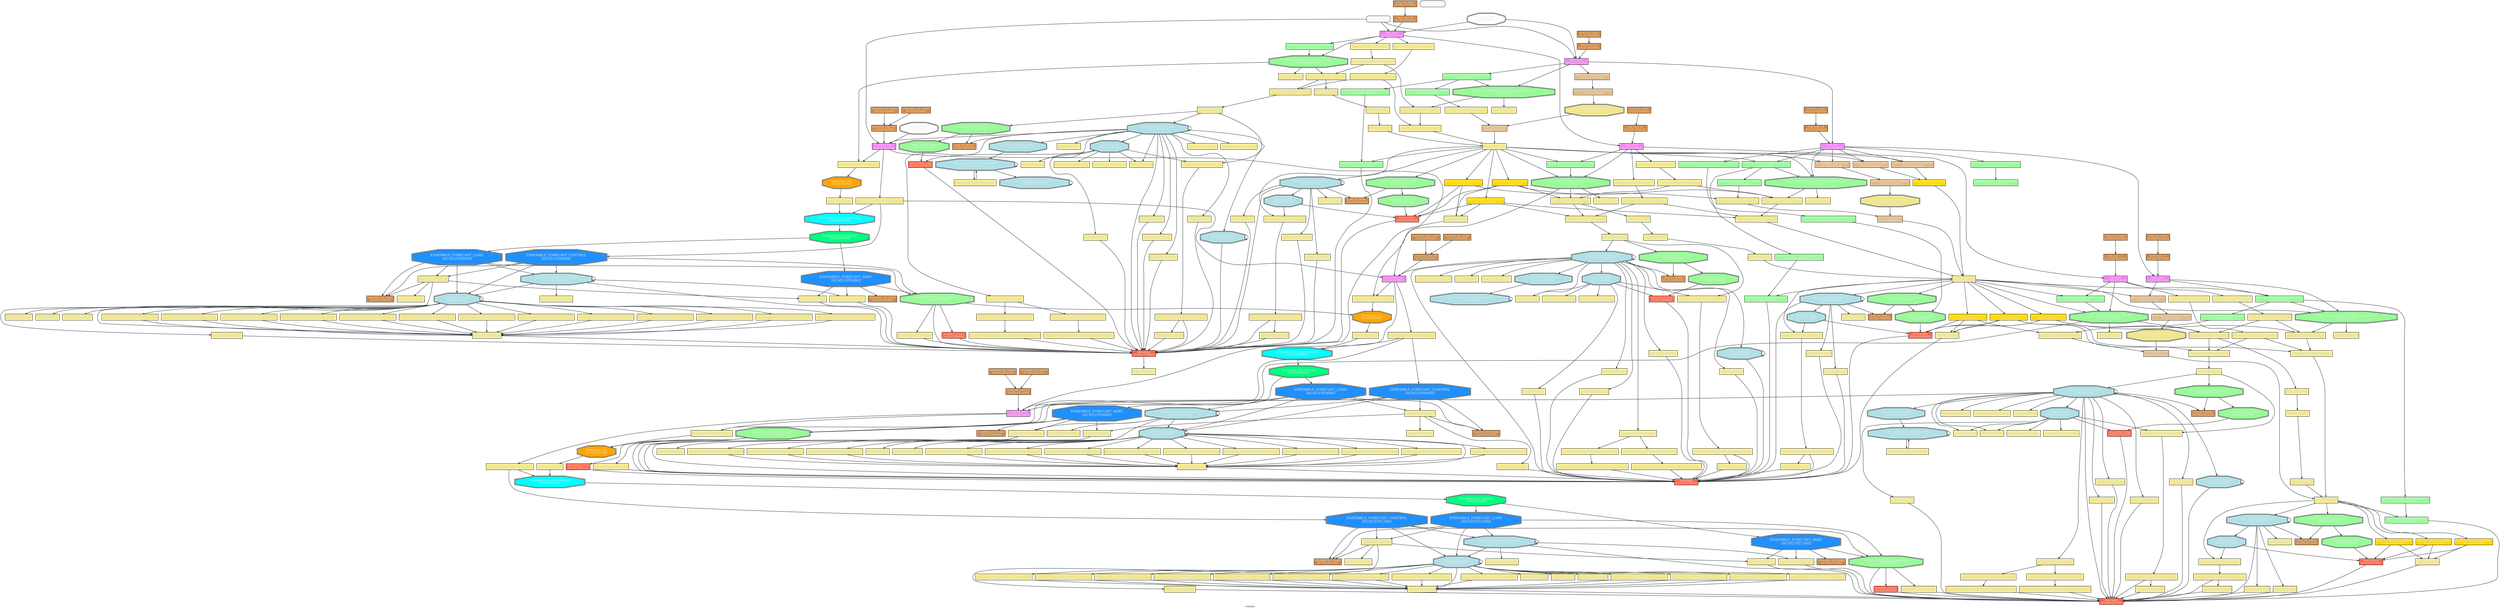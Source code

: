 strict digraph "" {
	graph [bb="0,0,21325,3466.1",
		bgcolor="#ffffff00",
		color="#2e3436",
		fontcolor="#2e3436",
		label=complex,
		lheight=0.21,
		lp="10662,11.5",
		lwidth=0.85,
		rankdir=TB
	];
	node [color="#2e3436",
		fillcolor=khaki,
		fontcolor="#e8e8e7",
		label="\N",
		shape=box,
		style=filled
	];
	edge [color="#2e3436"];
	"BRIEF_FORECAST_TRIGGER.20150219T0000Z"	 [URL="BRIEF_FORECAST_TRIGGER.20150219T0000Z",
		fillcolor=powderblue,
		height=0.919,
		label="BRIEF_FORECAST_TRIGGER\n20150219T0000Z",
		penwidth=2,
		pos="3228.7,2421.9",
		shape=doubleoctagon,
		width=5.0647];
	"BRIEF_FORECAST_TRIGGER.20150219T0000Z" -> "BRIEF_FORECAST_TRIGGER.20150219T0000Z"	 [arrowhead=normal,
		penwidth=2,
		pos="e,3411.1,2408.5 3411.1,2435.2 3422.3,2432 3429,2427.6 3429,2421.9 3429,2418 3426,2414.7 3420.6,2412.1"];
	"BRIEF_SUBJOB.20150219T0000Z"	 [URL="BRIEF_SUBJOB.20150219T0000Z",
		fillcolor=powderblue,
		height=0.919,
		label="BRIEF_SUBJOB\n20150219T0000Z",
		penwidth=2,
		pos="3029.7,2319.7",
		shape=doubleoctagon,
		width=3.1726];
	"BRIEF_FORECAST_TRIGGER.20150219T0000Z" -> "BRIEF_SUBJOB.20150219T0000Z"	 [arrowhead=normal,
		penwidth=2,
		pos="e,3088.2,2349.8 3164.1,2388.7 3142.7,2377.7 3118.9,2365.5 3097.3,2354.4"];
	"brief_hpc_backup_daily.20150219T0000Z"	 [URL="brief_hpc_backup_daily.20150219T0000Z",
		height=0.52778,
		label="brief_hpc_backup_daily\n20150219T0000Z",
		penwidth=2,
		pos="3247.7,2115.4",
		width=2.5833];
	"BRIEF_FORECAST_TRIGGER.20150219T0000Z" -> "brief_hpc_backup_daily.20150219T0000Z"	 [arrowhead=normal,
		penwidth=2,
		pos="e,3246.5,2134.5 3230.7,2388.8 3234.5,2328.6 3242.3,2202 3245.9,2144.7"];
	"brief_res_delete.20150219T0000Z"	 [URL="brief_res_delete.20150219T0000Z",
		fillcolor=peru,
		height=0.52778,
		label="brief_res_delete\n20150219T0000Z",
		penwidth=2,
		pos="3509.7,2319.7",
		width=2];
	"BRIEF_FORECAST_TRIGGER.20150219T0000Z" -> "brief_res_delete.20150219T0000Z"	 [arrowhead=normal,
		penwidth=2,
		pos="e,3464,2338.9 3320.2,2391.4 3354.4,2379.8 3393.4,2366 3428.7,2352.8 3437.1,2349.6 3446,2346.1 3454.7,2342.6"];
	"brief_sync_forecast.20150219T0000Z"	 [URL="brief_sync_forecast.20150219T0000Z",
		height=0.52778,
		label="brief_sync_forecast\n20150219T0000Z",
		penwidth=2,
		pos="3102.7,2217.5",
		width=2.1806];
	"BRIEF_FORECAST_TRIGGER.20150219T0000Z" -> "brief_sync_forecast.20150219T0000Z"	 [arrowhead=normal,
		penwidth=2,
		pos="e,3117.5,2236.8 3211.4,2388.7 3196.6,2361 3174.4,2320.5 3152.7,2286.6 3143.7,2272.5 3132.9,2257.4 3123.6,2244.9"];
	"brief_sync_happy.20150219T0000Z"	 [URL="brief_sync_happy.20150219T0000Z",
		height=0.52778,
		label="brief_sync_happy\n20150219T0000Z",
		penwidth=2,
		pos="3064.7,2115.4",
		width=2];
	"BRIEF_FORECAST_TRIGGER.20150219T0000Z" -> "brief_sync_happy.20150219T0000Z"	 [arrowhead=normal,
		penwidth=2,
		pos="e,3108.3,2134.5 3226.8,2388.7 3222.9,2331.3 3212.5,2216.8 3189.7,2184.4 3180.2,2171 3147.1,2153 3117.4,2138.8"];
	"brief_user_hook.20150219T0000Z"	 [URL="brief_user_hook.20150219T0000Z",
		height=0.52778,
		label="brief_user_hook\n20150219T0000Z",
		penwidth=2,
		pos="3347.7,2319.7",
		width=2];
	"BRIEF_FORECAST_TRIGGER.20150219T0000Z" -> "brief_user_hook.20150219T0000Z"	 [arrowhead=normal,
		penwidth=2,
		pos="e,3325.5,2338.7 3267.3,2388.7 3283.7,2374.6 3302.6,2358.4 3317.9,2345.3"];
	"housekeep.20150219T0000Z"	 [URL="housekeep.20150219T0000Z",
		fillcolor=tomato,
		height=0.52778,
		label="housekeep\n20150219T0000Z",
		penwidth=2,
		pos="2980.7,1459.5",
		width=2];
	"BRIEF_FORECAST_TRIGGER.20150219T0000Z" -> "housekeep.20150219T0000Z"	 [arrowhead=normal,
		penwidth=2,
		pos="e,2945.6,1478.7 3079.6,2400.9 3024.1,2390.3 2961.3,2374.8 2906.7,2352.8 2812.5,2314.9 2722.7,2319 2722.7,2217.5 2722.7,2217.5 2722.7,\
2217.5 2722.7,1766 2722.7,1705.3 2707.4,1680.9 2741.7,1630.7 2760.1,1603.8 2779.8,1614.6 2805.7,1594.7 2838.4,1569.7 2838.6,1554.4 \
2870.7,1528.6 2891.3,1512 2916.1,1496.1 2936.9,1483.8"];
	"brief_archive.20150219T0000Z"	 [URL="brief_archive.20150219T0000Z",
		fillcolor=tomato,
		height=0.52778,
		label="brief_archive\n20150219T0000Z",
		penwidth=2,
		pos="9015.7,2217.5",
		width=2];
	"BRIEF_SUBJOB.20150219T0000Z" -> "brief_archive.20150219T0000Z"	 [arrowhead=normal,
		penwidth=2,
		pos="e,8943.2,2217.8 3135,2302.1 3175.9,2296 3223.4,2289.9 3266.7,2286.6 3855.7,2242.1 8271.1,2220.8 8932.8,2217.9"];
	"brief_verificationmodel_database.20150219T0000Z"	 [URL="brief_verificationmodel_database.20150219T0000Z",
		height=0.52778,
		label="brief_verificationmodel_database\n20150219T0000Z",
		penwidth=2,
		pos="2878.7,2217.5",
		width=3.5417];
	"BRIEF_SUBJOB.20150219T0000Z" -> "brief_verificationmodel_database.20150219T0000Z"	 [arrowhead=normal,
		penwidth=2,
		pos="e,2906.9,2236.6 2981.1,2286.8 2959.7,2272.4 2935.1,2255.7 2915.4,2242.3"];
	"brief_hpc_backup_daily.20150219T0000Z" -> "housekeep.20150219T0000Z"	 [arrowhead=normal,
		penwidth=2,
		pos="e,3053,1475.7 3237.5,2096.3 3217.5,2057 3174.7,1963.1 3174.7,1878.9 3174.7,1878.9 3174.7,1878.9 3174.7,1663.8 3174.7,1601.7 3180,\
1575.8 3139.7,1528.6 3119.7,1505.2 3090.5,1489.5 3062.4,1479.1"];
	"brief_sync_forecast.20150219T0000Z" -> "housekeep.20150219T0000Z"	 [arrowhead=normal,
		penwidth=2,
		pos="e,3025.2,1478.5 3044.4,2198.4 3021.2,2187.6 2997,2171.5 2983.7,2148.4 2969,2123 2980.1,2111.5 2983.7,2082.3 3005.2,1907.1 3058.2,\
1872.1 3079.7,1696.9 3088.8,1622.6 3114.3,1594.9 3079.7,1528.6 3069.7,1509.5 3051.8,1494.6 3034,1483.6"];
	"brief_sync_happy.20150219T0000Z" -> "housekeep.20150219T0000Z"	 [arrowhead=normal,
		penwidth=2,
		pos="e,3043.4,1478.6 3074.7,2096.3 3094.5,2056.9 3136.7,1963 3136.7,1878.9 3136.7,1878.9 3136.7,1878.9 3136.7,1663.8 3136.7,1602.8 3148.7,\
1577.8 3112.7,1528.6 3097.8,1508.2 3075,1493.3 3052.6,1482.7"];
	"archive_logs.20150219T0000Z"	 [URL="archive_logs.20150219T0000Z",
		height=0.52778,
		label="archive_logs\n20150219T0000Z",
		penwidth=2,
		pos="2980.7,1357.3",
		width=2];
	"housekeep.20150219T0000Z" -> "archive_logs.20150219T0000Z"	 [arrowhead=normal,
		penwidth=2,
		pos="e,2980.7,1376.4 2980.7,1440.3 2980.7,1425.1 2980.7,1403.8 2980.7,1386.6"];
	"brief_archive.20150219T0000Z" -> "housekeep.20150219T0000Z"	 [arrowhead=normal,
		penwidth=2,
		pos="e,3052.8,1471.3 8943.6,2217.2 8295.2,2214 3490.5,2189 3430.7,2148.4 3413.3,2136.6 3293,1819.1 3286.7,1799.1 3249.7,1681.6 3311.3,\
1618 3226.7,1528.6 3204.1,1504.7 3125.1,1485.3 3062.6,1473.2"];
	"brief_verificationmodel_database_induced.20150219T0000Z"	 [URL="brief_verificationmodel_database_induced.20150219T0000Z",
		height=0.52778,
		label="brief_verificationmodel_database_induced\n20150219T0000Z",
		penwidth=2,
		pos="2910.7,1663.8",
		width=4.4444];
	"brief_verificationmodel_database.20150219T0000Z" -> "brief_verificationmodel_database_induced.20150219T0000Z"	 [arrowhead=normal,
		penwidth=2,
		pos="e,2908.3,1683.1 2881.1,2198.3 2885.5,2160.7 2894.7,2074.9 2894.7,2002.5 2894.7,2002.5 2894.7,2002.5 2894.7,1878.9 2894.7,1812.4 \
2902.4,1734.6 2907.1,1693.2"];
	"BRIEF_FORECAST_TRIGGER.20150219T0600Z"	 [URL="BRIEF_FORECAST_TRIGGER.20150219T0600Z",
		fillcolor=powderblue,
		height=0.919,
		label="BRIEF_FORECAST_TRIGGER\n20150219T0600Z",
		penwidth=2,
		pos="15828,1766",
		shape=doubleoctagon,
		width=5.0647];
	"BRIEF_FORECAST_TRIGGER.20150219T0600Z" -> "BRIEF_FORECAST_TRIGGER.20150219T0600Z"	 [arrowhead=normal,
		penwidth=2,
		pos="e,16010,1752.7 16010,1779.3 16021,1776.2 16028,1771.7 16028,1766 16028,1762.1 16025,1758.9 16020,1756.2"];
	"BRIEF_SUBJOB.20150219T0600Z"	 [URL="BRIEF_SUBJOB.20150219T0600Z",
		fillcolor=powderblue,
		height=0.919,
		label="BRIEF_SUBJOB\n20150219T0600Z",
		penwidth=2,
		pos="15128,1663.8",
		shape=doubleoctagon,
		width=3.1726];
	"BRIEF_FORECAST_TRIGGER.20150219T0600Z" -> "BRIEF_SUBJOB.20150219T0600Z"	 [arrowhead=normal,
		penwidth=2,
		pos="e,15210,1687.5 15645,1750.8 15532,1739.6 15382,1722 15252,1696.9 15241,1694.9 15230,1692.5 15220,1689.9"];
	"brief_res_delete.20150219T0600Z"	 [URL="brief_res_delete.20150219T0600Z",
		fillcolor=peru,
		height=0.52778,
		label="brief_res_delete\n20150219T0600Z",
		penwidth=2,
		pos="14924,1663.8",
		width=2];
	"BRIEF_FORECAST_TRIGGER.20150219T0600Z" -> "brief_res_delete.20150219T0600Z"	 [arrowhead=normal,
		penwidth=2,
		pos="e,14964,1683 15645,1757.1 15441,1746.1 15122,1725.1 15005,1696.9 14994,1694.4 14983,1690.8 14973,1686.8"];
	"brief_sync_forecast.20150219T0600Z"	 [URL="brief_sync_forecast.20150219T0600Z",
		height=0.52778,
		label="brief_sync_forecast\n20150219T0600Z",
		penwidth=2,
		pos="16084,1459.5",
		width=2.1806];
	"BRIEF_FORECAST_TRIGGER.20150219T0600Z" -> "brief_sync_forecast.20150219T0600Z"	 [arrowhead=normal,
		penwidth=2,
		pos="e,16077,1478.6 15923,1736.1 15944,1726.2 15965,1713.3 15981,1696.9 16011,1665.7 16055,1544.4 16074,1488.3"];
	"brief_sync_happy.20150219T0600Z"	 [URL="brief_sync_happy.20150219T0600Z",
		height=0.52778,
		label="brief_sync_happy\n20150219T0600Z",
		penwidth=2,
		pos="16138,1357.3",
		width=2];
	"BRIEF_FORECAST_TRIGGER.20150219T0600Z" -> "brief_sync_happy.20150219T0600Z"	 [arrowhead=normal,
		penwidth=2,
		pos="e,16150,1376.4 15937,1738.5 15964,1728.3 15991,1714.8 16014,1696.9 16041,1675 16036,1659 16057,1630.7 16104,1566.4 16144,1567.7 \
16172,1492.6 16182,1464.9 16178,1455 16172,1426.4 16168,1412.1 16162,1397.3 16155,1385.1"];
	"brief_user_hook.20150219T0600Z"	 [URL="brief_user_hook.20150219T0600Z",
		height=0.52778,
		label="brief_user_hook\n20150219T0600Z",
		penwidth=2,
		pos="16138,1663.8",
		width=2];
	"BRIEF_FORECAST_TRIGGER.20150219T0600Z" -> "brief_user_hook.20150219T0600Z"	 [arrowhead=normal,
		penwidth=2,
		pos="e,16090,1682.9 15927,1736.9 15966,1725.1 16011,1710.9 16052,1696.9 16061,1693.7 16071,1690.1 16080,1686.5"];
	"housekeep.20150219T0600Z"	 [URL="housekeep.20150219T0600Z",
		fillcolor=tomato,
		height=0.52778,
		label="housekeep\n20150219T0600Z",
		penwidth=2,
		pos="10253,729.62",
		width=2];
	"BRIEF_FORECAST_TRIGGER.20150219T0600Z" -> "housekeep.20150219T0600Z"	 [arrowhead=normal,
		penwidth=2,
		pos="e,10325,729.88 15967,1743.4 16077,1725.1 16214,1701.6 16219,1696.9 16261,1653.2 16238,1622.4 16238,1561.7 16238,1561.7 16238,1561.7 \
16238,905.78 16238,855.57 16242,828.24 16202,798.7 16140,753.48 11046,732.61 10335,729.92"];
	"brief_archive.20150219T0600Z"	 [URL="brief_archive.20150219T0600Z",
		fillcolor=tomato,
		height=0.52778,
		label="brief_archive\n20150219T0600Z",
		penwidth=2,
		pos="15478,1561.7",
		width=2];
	"BRIEF_SUBJOB.20150219T0600Z" -> "brief_archive.20150219T0600Z"	 [arrowhead=normal,
		penwidth=2,
		pos="e,15412,1580.7 15210,1639.9 15268,1622.8 15346,1600.1 15403,1583.5"];
	"brief_verificationmodel_database.20150219T0600Z"	 [URL="brief_verificationmodel_database.20150219T0600Z",
		height=0.52778,
		label="brief_verificationmodel_database\n20150219T0600Z",
		penwidth=2,
		pos="15128,1561.7",
		width=3.5417];
	"BRIEF_SUBJOB.20150219T0600Z" -> "brief_verificationmodel_database.20150219T0600Z"	 [arrowhead=normal,
		penwidth=2,
		pos="e,15128,1580.7 15128,1630.6 15128,1617.9 15128,1603.3 15128,1590.9"];
	"brief_sync_forecast.20150219T0600Z" -> "housekeep.20150219T0600Z"	 [arrowhead=normal,
		penwidth=2,
		pos="e,10325,729.77 16074,1440.4 16068,1426.8 16060,1408 16057,1390.4 16051,1361.5 16053,1353.4 16057,1324.2 16075,1194.6 16119,1170.7 \
16138,1041 16153,934.37 16213,875.3 16138,798.7 16084,744.64 11043,731.39 10335,729.79"];
	"brief_sync_happy.20150219T0600Z" -> "housekeep.20150219T0600Z"	 [arrowhead=normal,
		penwidth=2,
		pos="e,10325,729.84 16146,1338.1 16163,1298.5 16200,1204 16200,1120.8 16200,1120.8 16200,1120.8 16200,905.78 16200,857.01 16214,829.41 \
16176,798.7 16116,750.54 11046,732.21 10335,729.88"];
	"brief_archive.20150219T0600Z" -> "housekeep.20150219T0600Z"	 [arrowhead=normal,
		penwidth=2,
		pos="e,10325,729.96 15542,1542.6 15647,1510.6 15848,1444 15899,1390.4 15935,1351.4 16057,991.55 16067,938.87 16072,909.93 16081,898.35 \
16067,872.7 16036,817.71 16006,816.15 15946,798.7 15805,758.07 11023,733.36 10335,730.01"];
	"brief_verificationmodel_database_induced.20150219T0600Z"	 [URL="brief_verificationmodel_database_induced.20150219T0600Z",
		height=0.52778,
		label="brief_verificationmodel_database_induced\n20150219T0600Z",
		penwidth=2,
		pos="15898,905.78",
		width=4.4444];
	"brief_verificationmodel_database.20150219T0600Z" -> "brief_verificationmodel_database_induced.20150219T0600Z"	 [arrowhead=normal,
		penwidth=2,
		pos="e,15898,925.06 15246,1542.6 15462,1506.2 15901,1424.2 15901,1357.3 15901,1357.3 15901,1357.3 15901,1120.8 15901,1054.5 15899,976.69 \
15898,935.26"];
	"BRIEF_FORECAST_TRIGGER.20150219T1200Z"	 [URL="BRIEF_FORECAST_TRIGGER.20150219T1200Z",
		fillcolor=powderblue,
		height=0.919,
		label="BRIEF_FORECAST_TRIGGER\n20150219T1200Z",
		penwidth=2,
		pos="19868,514.57",
		shape=doubleoctagon,
		width=5.0647];
	"BRIEF_FORECAST_TRIGGER.20150219T1200Z" -> "BRIEF_FORECAST_TRIGGER.20150219T1200Z"	 [arrowhead=normal,
		penwidth=2,
		pos="e,20050,499.94 20050,529.19 20061,525.73 20068,520.85 20068,514.57 20068,510.34 20065,506.75 20060,503.8"];
	"BRIEF_SUBJOB.20150219T1200Z"	 [URL="BRIEF_SUBJOB.20150219T1200Z",
		fillcolor=powderblue,
		height=0.919,
		label="BRIEF_SUBJOB\n20150219T1200Z",
		penwidth=2,
		pos="19688,390.97",
		shape=doubleoctagon,
		width=3.1726];
	"BRIEF_FORECAST_TRIGGER.20150219T1200Z" -> "BRIEF_SUBJOB.20150219T1200Z"	 [arrowhead=normal,
		penwidth=2,
		pos="e,19735,423.75 19819,481.44 19796,465.45 19768,446.17 19744,429.52"];
	"brief_res_delete.20150219T1200Z"	 [URL="brief_res_delete.20150219T1200Z",
		fillcolor=peru,
		height=0.52778,
		label="brief_res_delete\n20150219T1200Z",
		penwidth=2,
		pos="20168,390.97",
		width=2];
	"BRIEF_FORECAST_TRIGGER.20150219T1200Z" -> "brief_res_delete.20150219T1200Z"	 [arrowhead=normal,
		penwidth=2,
		pos="e,20135,409.98 19960,484.31 20000,470.48 20046,453.1 20087,434.77 20100,428.86 20114,421.68 20126,414.86"];
	"brief_sync_forecast.20150219T1200Z"	 [URL="brief_sync_forecast.20150219T1200Z",
		height=0.52778,
		label="brief_sync_forecast\n20150219T1200Z",
		penwidth=2,
		pos="19911,116",
		width=2.1806];
	"BRIEF_FORECAST_TRIGGER.20150219T1200Z" -> "brief_sync_forecast.20150219T1200Z"	 [arrowhead=normal,
		penwidth=2,
		pos="e,19903,135.25 19867,481.01 19867,419.07 19869,282.9 19892,171 19893,162.34 19896,153.18 19899,144.87"];
	"brief_sync_happy.20150219T1200Z"	 [URL="brief_sync_happy.20150219T1200Z",
		height=0.52778,
		label="brief_sync_happy\n20150219T1200Z",
		penwidth=2,
		pos="20080,116",
		width=2];
	"BRIEF_FORECAST_TRIGGER.20150219T1200Z" -> "brief_sync_happy.20150219T1200Z"	 [arrowhead=normal,
		penwidth=2,
		pos="e,20064,135.03 19876,481.46 19886,446.94 19903,391.75 19925,347.17 19964,268.36 20026,184.79 20058,143.05"];
	"brief_user_hook.20150219T1200Z"	 [URL="brief_user_hook.20150219T1200Z",
		height=0.52778,
		label="brief_user_hook\n20150219T1200Z",
		penwidth=2,
		pos="20006,390.97",
		width=2];
	"BRIEF_FORECAST_TRIGGER.20150219T1200Z" -> "brief_user_hook.20150219T1200Z"	 [arrowhead=normal,
		penwidth=2,
		pos="e,19984,410.3 19905,481.44 19927,461.28 19956,435.88 19976,417.13"];
	"housekeep.20150219T1200Z"	 [URL="housekeep.20150219T1200Z",
		fillcolor=tomato,
		height=0.52778,
		label="housekeep\n20150219T1200Z",
		penwidth=2,
		pos="18459,42",
		width=2];
	"BRIEF_FORECAST_TRIGGER.20150219T1200Z" -> "housekeep.20150219T1200Z"	 [arrowhead=normal,
		penwidth=2,
		pos="e,18531,42.768 19864,481.2 19852,386.28 19816,120.09 19785,97 19735,59.954 18823,46.253 18541,42.888"];
	"brief_archive.20150219T1200Z"	 [URL="brief_archive.20150219T1200Z",
		fillcolor=tomato,
		height=0.52778,
		label="brief_archive\n20150219T1200Z",
		penwidth=2,
		pos="20579,278.08",
		width=2];
	"BRIEF_SUBJOB.20150219T1200Z" -> "brief_archive.20150219T1200Z"	 [arrowhead=normal,
		penwidth=2,
		pos="e,20506,283.88 19785,371.2 19828,362.99 19879,353.85 19925,347.17 20129,317.49 20372,295.22 20496,284.74"];
	"brief_verificationmodel_database.20150219T1200Z"	 [URL="brief_verificationmodel_database.20150219T1200Z",
		height=0.52778,
		label="brief_verificationmodel_database\n20150219T1200Z",
		penwidth=2,
		pos="19642,278.08",
		width=3.5417];
	"BRIEF_SUBJOB.20150219T1200Z" -> "brief_verificationmodel_database.20150219T1200Z"	 [arrowhead=normal,
		penwidth=2,
		pos="e,19650,297.37 19674,357.71 19668,341.6 19660,322.44 19653,306.95"];
	"brief_sync_forecast.20150219T1200Z" -> "housekeep.20150219T1200Z"	 [arrowhead=normal,
		penwidth=2,
		pos="e,18531,43.388 19832,98.997 19827,98.243 19822,97.567 19818,97 19569,66.712 18796,48.804 18541,43.598"];
	"brief_sync_happy.20150219T1200Z" -> "housekeep.20150219T1200Z"	 [arrowhead=normal,
		penwidth=2,
		pos="e,18531,42.714 20007,98.307 20004,97.823 20002,97.383 19999,97 19713,58.785 18818,45.943 18541,42.829"];
	"brief_archive.20150219T1200Z" -> "housekeep.20150219T1200Z"	 [arrowhead=normal,
		penwidth=2,
		pos="e,18531,42.736 20546,258.94 20478,219.72 20313,131.04 20161,97 20002,61.429 18859,46.378 18541,42.847"];
	"brief_verificationmodel_database_induced.20150219T1200Z"	 [URL="brief_verificationmodel_database_induced.20150219T1200Z",
		height=0.52778,
		label="brief_verificationmodel_database_induced\n20150219T1200Z",
		penwidth=2,
		pos="19642,190",
		width=4.4444];
	"brief_verificationmodel_database.20150219T1200Z" -> "brief_verificationmodel_database_induced.20150219T1200Z"	 [arrowhead=normal,
		penwidth=2,
		pos="e,19642,209.08 19642,258.97 19642,247.43 19642,232.48 19642,219.45"];
	"BRIEF_OBSERVATIONS_PROCESS_BACKGROUND.20150219T0000Z"	 [URL="BRIEF_OBSERVATIONS_PROCESS_BACKGROUND.20150219T0000Z",
		fillcolor=palegreen,
		height=0.919,
		label="BRIEF_OBSERVATIONS_PROCESS_BACKGROUND\n20150219T0000Z",
		penwidth=2,
		pos="9924.7,2932.7",
		shape=doubleoctagon,
		width=8.5089];
	"brief_assimilation_look_at_little.20150219T0000Z"	 [URL="brief_assimilation_look_at_little.20150219T0000Z",
		height=0.52778,
		label="brief_assimilation_look_at_little\n20150219T0000Z",
		penwidth=2,
		pos="9308.7,2830.5",
		width=3.4028];
	"BRIEF_OBSERVATIONS_PROCESS_BACKGROUND.20150219T0000Z" -> "brief_assimilation_look_at_little.20150219T0000Z"	 [arrowhead=normal,
		penwidth=2,
		pos="e,9378.9,2849.6 9715.1,2907.6 9629.7,2896.1 9530.1,2881.2 9440.7,2863.6 9423.8,2860.3 9405.9,2856.2 9388.8,2852"];
	"brief_bogus_listing.20150219T0000Z"	 [URL="brief_bogus_listing.20150219T0000Z",
		height=0.52778,
		label="brief_bogus_listing\n20150219T0000Z",
		penwidth=2,
		pos="10555,2830.5",
		width=2.125];
	"BRIEF_OBSERVATIONS_PROCESS_BACKGROUND.20150219T0000Z" -> "brief_bogus_listing.20150219T0000Z"	 [arrowhead=normal,
		penwidth=2,
		pos="e,10511,2849.6 10152,2909.4 10273,2895.8 10410,2878.5 10469,2863.6 10479,2860.9 10491,2857.2 10501,2853.3"];
	"brief_assimilation_look_at_larger.20150219T0000Z"	 [URL="brief_assimilation_look_at_larger.20150219T0000Z",
		height=0.52778,
		label="brief_assimilation_look_at_larger\n20150219T0000Z",
		penwidth=2,
		pos="9324.7,2728.4",
		width=3.5278];
	"brief_assimilation_look_at_little.20150219T0000Z" -> "brief_assimilation_look_at_larger.20150219T0000Z"	 [arrowhead=normal,
		penwidth=2,
		pos="e,9321.7,2747.5 9311.7,2811.3 9314,2796.2 9317.4,2774.8 9320.1,2757.6"];
	"brief_forecast.20150219T0000Z"	 [URL="brief_forecast.20150219T0000Z",
		height=0.52778,
		label="brief_forecast\n20150219T0000Z",
		penwidth=2,
		pos="9565.7,2626.2",
		width=2];
	"brief_assimilation_look_at_larger.20150219T0000Z" -> "brief_forecast.20150219T0000Z"	 [arrowhead=onormal,
		penwidth=2,
		pos="e,9520.8,2645.2 9369.7,2709.3 9409.9,2692.2 9468.7,2667.3 9511.4,2649.2",
		style=solid];
	"BRIEF_OBSERVATIONS_PROCESS_BACKGROUND.20150219T0600Z"	 [URL="BRIEF_OBSERVATIONS_PROCESS_BACKGROUND.20150219T0600Z",
		fillcolor=palegreen,
		height=0.919,
		label="BRIEF_OBSERVATIONS_PROCESS_BACKGROUND\n20150219T0600Z",
		penwidth=2,
		pos="12283,2421.9",
		shape=doubleoctagon,
		width=8.5089];
	"brief_assimilation_look_at_little.20150219T0600Z"	 [URL="brief_assimilation_look_at_little.20150219T0600Z",
		height=0.52778,
		label="brief_assimilation_look_at_little\n20150219T0600Z",
		penwidth=2,
		pos="12091,2319.7",
		width=3.4028];
	"BRIEF_OBSERVATIONS_PROCESS_BACKGROUND.20150219T0600Z" -> "brief_assimilation_look_at_little.20150219T0600Z"	 [arrowhead=normal,
		penwidth=2,
		pos="e,12126,2338.7 12220,2388.7 12193,2373.9 12161,2356.9 12135,2343.5"];
	"brief_bogus_listing.20150219T0600Z"	 [URL="brief_bogus_listing.20150219T0600Z",
		height=0.52778,
		label="brief_bogus_listing\n20150219T0600Z",
		penwidth=2,
		pos="14925,2319.7",
		width=2.125];
	"BRIEF_OBSERVATIONS_PROCESS_BACKGROUND.20150219T0600Z" -> "brief_bogus_listing.20150219T0600Z"	 [arrowhead=normal,
		penwidth=2,
		pos="e,14881,2338.8 12589,2419.1 13219,2412.5 14619,2393.6 14834,2352.8 14846,2350.4 14859,2346.5 14871,2342.3"];
	"brief_assimilation_look_at_larger.20150219T0600Z"	 [URL="brief_assimilation_look_at_larger.20150219T0600Z",
		height=0.52778,
		label="brief_assimilation_look_at_larger\n20150219T0600Z",
		penwidth=2,
		pos="11485,2217.5",
		width=3.5278];
	"brief_assimilation_look_at_little.20150219T0600Z" -> "brief_assimilation_look_at_larger.20150219T0600Z"	 [arrowhead=normal,
		penwidth=2,
		pos="e,11612,2232.4 12021,2300.7 12001,2295.7 11980,2290.6 11960,2286.6 11847,2264.2 11717,2245.8 11622,2233.7"];
	"brief_forecast.20150219T0600Z"	 [URL="brief_forecast.20150219T0600Z",
		height=0.52778,
		label="brief_forecast\n20150219T0600Z",
		penwidth=2,
		pos="15599,1878.9",
		width=2];
	"brief_assimilation_look_at_larger.20150219T0600Z" -> "brief_forecast.20150219T0600Z"	 [arrowhead=onormal,
		penwidth=2,
		pos="e,15527,1882.1 11612,2204.7 11683,2197.9 11774,2189.8 11855,2184.4 12227,2159.8 12320,2165.8 12693,2148.4 13144,2127.4 14340,2283 \
14725,2046.3 14763,2022.8 14737,1983 14775,1958.7 14836,1919 15320,1892 15516,1882.6",
		style=solid];
	"BRIEF_OBSERVATIONS_PROCESS_BACKGROUND.20150219T1200Z"	 [URL="BRIEF_OBSERVATIONS_PROCESS_BACKGROUND.20150219T1200Z",
		fillcolor=palegreen,
		height=0.919,
		label="BRIEF_OBSERVATIONS_PROCESS_BACKGROUND\n20150219T1200Z",
		penwidth=2,
		pos="17748,1663.8",
		shape=doubleoctagon,
		width=8.5089];
	"brief_assimilation_look_at_little.20150219T1200Z"	 [URL="brief_assimilation_look_at_little.20150219T1200Z",
		height=0.52778,
		label="brief_assimilation_look_at_little\n20150219T1200Z",
		penwidth=2,
		pos="17542,1561.7",
		width=3.4028];
	"BRIEF_OBSERVATIONS_PROCESS_BACKGROUND.20150219T1200Z" -> "brief_assimilation_look_at_little.20150219T1200Z"	 [arrowhead=normal,
		penwidth=2,
		pos="e,17580,1580.7 17681,1630.6 17651,1615.8 17616,1598.7 17589,1585.3"];
	"brief_bogus_listing.20150219T1200Z"	 [URL="brief_bogus_listing.20150219T1200Z",
		height=0.52778,
		label="brief_bogus_listing\n20150219T1200Z",
		penwidth=2,
		pos="17759,1561.7",
		width=2.125];
	"BRIEF_OBSERVATIONS_PROCESS_BACKGROUND.20150219T1200Z" -> "brief_bogus_listing.20150219T1200Z"	 [arrowhead=normal,
		penwidth=2,
		pos="e,17757,1580.7 17751,1630.6 17753,1617.9 17754,1603.3 17756,1590.9"];
	"brief_assimilation_look_at_larger.20150219T1200Z"	 [URL="brief_assimilation_look_at_larger.20150219T1200Z",
		height=0.52778,
		label="brief_assimilation_look_at_larger\n20150219T1200Z",
		penwidth=2,
		pos="17528,1459.5",
		width=3.5278];
	"brief_assimilation_look_at_little.20150219T1200Z" -> "brief_assimilation_look_at_larger.20150219T1200Z"	 [arrowhead=normal,
		penwidth=2,
		pos="e,17530,1478.6 17539,1542.4 17537,1527.3 17534,1506 17532,1488.7"];
	"brief_forecast.20150219T1200Z"	 [URL="brief_forecast.20150219T1200Z",
		height=0.52778,
		label="brief_forecast\n20150219T1200Z",
		penwidth=2,
		pos="20031,627.45",
		width=2];
	"brief_assimilation_look_at_larger.20150219T1200Z" -> "brief_forecast.20150219T1200Z"	 [arrowhead=onormal,
		penwidth=2,
		pos="e,19978,646.48 17655,1450.9 18136,1417.9 19813,1299 19813,1244.4 19813,1244.4 19813,1244.4 19813,817.7 19813,734.27 19904,679.02 \
19969,650.5",
		style=solid];
	"BRIEF_OBS_DB_STUFF.20150219T0000Z"	 [URL="BRIEF_OBS_DB_STUFF.20150219T0000Z",
		fillcolor=palegreen,
		height=0.919,
		label="BRIEF_OBS_DB_STUFF\n20150219T0000Z",
		penwidth=2,
		pos="8951.7,2319.7",
		shape=doubleoctagon,
		width=4.1718];
	"BRIEF_OBS_DB_STUFF.20150219T0000Z" -> "brief_archive.20150219T0000Z"	 [arrowhead=normal,
		penwidth=2,
		pos="e,9003.8,2236.5 8972.5,2286.5 8980.8,2273.2 8990.3,2258 8998.3,2245.3"];
	"BRIEF_OBS_DB_STUFF.20150219T0600Z"	 [URL="BRIEF_OBS_DB_STUFF.20150219T0600Z",
		fillcolor=palegreen,
		height=0.919,
		label="BRIEF_OBS_DB_STUFF\n20150219T0600Z",
		penwidth=2,
		pos="14684,1663.8",
		shape=doubleoctagon,
		width=4.1718];
	"BRIEF_OBS_DB_STUFF.20150219T0600Z" -> "brief_archive.20150219T0600Z"	 [arrowhead=normal,
		penwidth=2,
		pos="e,15405,1574.1 14791,1639.7 14808,1636.4 14826,1633.2 14843,1630.7 15029,1603.5 15078,1617.2 15265,1594.7 15308,1589.5 15356,1582.2 \
15395,1575.8"];
	"BRIEF_OBS_DB_STUFF.20150219T1200Z"	 [URL="BRIEF_OBS_DB_STUFF.20150219T1200Z",
		fillcolor=palegreen,
		height=0.919,
		label="BRIEF_OBS_DB_STUFF\n20150219T1200Z",
		penwidth=2,
		pos="20408,390.97",
		shape=doubleoctagon,
		width=4.1718];
	"BRIEF_OBS_DB_STUFF.20150219T1200Z" -> "brief_archive.20150219T1200Z"	 [arrowhead=normal,
		penwidth=2,
		pos="e,20549,297.37 20458,357.71 20485,340.22 20516,319.13 20541,303.05"];
	"BRIEF_OBS_PROCESS_LOOK_AT.20150219T0000Z"	 [URL="BRIEF_OBS_PROCESS_LOOK_AT.20150219T0000Z",
		fillcolor=palegreen,
		height=0.919,
		label="BRIEF_OBS_PROCESS_LOOK_AT\n20150219T0000Z",
		penwidth=2,
		pos="8945.7,2421.9",
		shape=doubleoctagon,
		width=5.7025];
	"BRIEF_OBS_PROCESS_LOOK_AT.20150219T0000Z" -> "brief_res_delete.20150219T0000Z"	 [arrowhead=normal,
		penwidth=2,
		pos="e,3581.9,2321 8740.4,2418 7831.6,2400.9 4187.6,2332.4 3592.2,2321.2"];
	"BRIEF_OBS_PROCESS_LOOK_AT.20150219T0000Z" -> "BRIEF_OBS_DB_STUFF.20150219T0000Z"	 [arrowhead=normal,
		penwidth=2,
		pos="e,8949.7,2353 8947.6,2388.7 8948.1,2380.6 8948.6,2371.8 8949.1,2363.2"];
	"BRIEF_OBS_PROCESS_LOOK_AT.20150219T0600Z"	 [URL="BRIEF_OBS_PROCESS_LOOK_AT.20150219T0600Z",
		fillcolor=palegreen,
		height=0.919,
		label="BRIEF_OBS_PROCESS_LOOK_AT\n20150219T0600Z",
		penwidth=2,
		pos="14924,1766",
		shape=doubleoctagon,
		width=5.7025];
	"BRIEF_OBS_PROCESS_LOOK_AT.20150219T0600Z" -> "brief_res_delete.20150219T0600Z"	 [arrowhead=normal,
		penwidth=2,
		pos="e,14924,1682.8 14924,1732.8 14924,1720 14924,1705.5 14924,1693.1"];
	"BRIEF_OBS_PROCESS_LOOK_AT.20150219T0600Z" -> "BRIEF_OBS_DB_STUFF.20150219T0600Z"	 [arrowhead=normal,
		penwidth=2,
		pos="e,14756,1694.7 14846,1732.8 14820,1721.9 14792,1709.8 14766,1698.8"];
	"BRIEF_OBS_PROCESS_LOOK_AT.20150219T1200Z"	 [URL="BRIEF_OBS_PROCESS_LOOK_AT.20150219T1200Z",
		fillcolor=palegreen,
		height=0.919,
		label="BRIEF_OBS_PROCESS_LOOK_AT\n20150219T1200Z",
		penwidth=2,
		pos="20292,514.57",
		shape=doubleoctagon,
		width=5.7025];
	"BRIEF_OBS_PROCESS_LOOK_AT.20150219T1200Z" -> "brief_res_delete.20150219T1200Z"	 [arrowhead=normal,
		penwidth=2,
		pos="e,20187,410.3 20258,481.44 20238,461.37 20213,436.11 20194,417.38"];
	"BRIEF_OBS_PROCESS_LOOK_AT.20150219T1200Z" -> "BRIEF_OBS_DB_STUFF.20150219T1200Z"	 [arrowhead=normal,
		penwidth=2,
		pos="e,20376,424.18 20323,481.44 20337,466.2 20354,447.97 20369,431.88"];
	"brief_verificationmodel_database_induced.20150219T0000Z" -> "housekeep.20150219T0000Z"	 [arrowhead=normal,
		penwidth=2,
		pos="e,2936.1,1478.5 2899,1644.8 2883.9,1617.6 2861.8,1566.7 2881.7,1528.6 2891.6,1509.5 2909.5,1494.6 2927.4,1483.6"];
	"brief_sync_verification.20150219T0000Z"	 [URL="brief_sync_verification.20150219T0000Z",
		height=0.52778,
		label="brief_sync_verification\n20150219T0000Z",
		penwidth=2,
		pos="2980.7,1561.7",
		width=2.5];
	"brief_verificationmodel_database_induced.20150219T0000Z" -> "brief_sync_verification.20150219T0000Z"	 [arrowhead=normal,
		penwidth=2,
		pos="e,2967.6,1580.8 2923.8,1644.6 2934.5,1629 2949.6,1606.9 2961.6,1589.4"];
	"brief_verificationmodel_database_induced.20150219T0600Z" -> "housekeep.20150219T0600Z"	 [arrowhead=normal,
		penwidth=2,
		pos="e,10325,729.8 15913,886.37 15929,862.51 15950,822.27 15927,798.7 15875,746.65 11028,731.7 10335,729.83"];
	"brief_sync_verification.20150219T0600Z"	 [URL="brief_sync_verification.20150219T0600Z",
		height=0.52778,
		label="brief_sync_verification\n20150219T0600Z",
		penwidth=2,
		pos="15828,817.7",
		width=2.5];
	"brief_verificationmodel_database_induced.20150219T0600Z" -> "brief_sync_verification.20150219T0600Z"	 [arrowhead=normal,
		penwidth=2,
		pos="e,15843,836.78 15882,886.67 15873,874.44 15860,858.37 15849,844.83"];
	"brief_verificationmodel_database_induced.20150219T1200Z" -> "housekeep.20150219T1200Z"	 [arrowhead=normal,
		penwidth=2,
		pos="e,18531,42.765 19622,170.83 19595,144.21 19549,99.079 19544,97 19452,57.921 18778,45.928 18541,42.894"];
	"brief_sync_verification.20150219T1200Z"	 [URL="brief_sync_verification.20150219T1200Z",
		height=0.52778,
		label="brief_sync_verification\n20150219T1200Z",
		penwidth=2,
		pos="19686,116",
		width=2.5];
	"brief_verificationmodel_database_induced.20150219T1200Z" -> "brief_sync_verification.20150219T1200Z"	 [arrowhead=normal,
		penwidth=2,
		pos="e,19674,135.25 19653,170.94 19658,162.72 19664,152.94 19669,143.92"];
	"BRIEF_SURFACE_LANDSIM.20150219T0000Z"	 [URL="BRIEF_SURFACE_LANDSIM.20150219T0000Z",
		height=0.919,
		label="BRIEF_SURFACE_LANDSIM\n20150219T0000Z",
		penwidth=2,
		pos="9902.7,2830.5",
		shape=doubleoctagon,
		width=4.9159];
	"brief_wagtail_filter.20150219T0000Z"	 [URL="brief_wagtail_filter.20150219T0000Z",
		fillcolor=burlywood,
		height=0.52778,
		label="brief_wagtail_filter\n20150219T0000Z",
		penwidth=2,
		pos="9578.7,2728.4",
		width=2.125];
	"BRIEF_SURFACE_LANDSIM.20150219T0000Z" -> "brief_wagtail_filter.20150219T0000Z"	 [arrowhead=normal,
		penwidth=2,
		pos="e,9639,2747.4 9809,2801 9757.8,2784.9 9695.6,2765.2 9648.7,2750.5"];
	"brief_wagtail_filter.20150219T0000Z" -> "brief_forecast.20150219T0000Z"	 [arrowhead=normal,
		penwidth=2,
		pos="e,9568.1,2645.3 9576.2,2709.1 9574.3,2694 9571.6,2672.7 9569.4,2655.4"];
	"brief_forecast.20150219T0000Z" -> "BRIEF_FORECAST_TRIGGER.20150219T0000Z"	 [arrowhead=normal,
		penwidth=2,
		pos="e,3398.9,2439.4 9493.4,2625.8 8995.2,2622.7 6015.8,2598.6 3595.7,2454.9 3534.8,2451.3 3468.5,2445.8 3409.1,2440.3"];
	"brief_forecast.20150219T0000Z" -> "brief_verificationmodel_database.20150219T0000Z"	 [arrowhead=normal,
		penwidth=2,
		pos="e,2878.6,2237 9493.3,2625.8 8946.5,2623 5458.8,2603.6 4403.7,2557.1 3795.5,2530.3 3605.6,2674.2 3037.7,2454.9 2968.8,2428.3 2945.7,\
2415.5 2906.7,2352.8 2886.6,2320.4 2880.6,2276.2 2879,2247.3"];
	"brief_forecast.20150219T0000Z" -> "BRIEF_OBSERVATIONS_PROCESS_BACKGROUND.20150219T0600Z"	 [arrowhead=normal,
		penwidth=2,
		pos="e,12069,2446.5 9637.8,2618 9703.2,2610.7 9802.3,2600.2 9888.7,2593.1 10149,2571.8 10219,2605.6 10476,2557.1 10570,2539.3 10586,2507.1 \
10681,2490.9 10963,2442.5 11682,2473.9 11968,2454.9 11997,2453 12028,2450.4 12059,2447.5"];
	"brief_forecast.20150219T0000Z" -> "BRIEF_OBS_PROCESS_LOOK_AT.20150219T0000Z"	 [arrowhead=normal,
		penwidth=2,
		pos="e,9039,2453.7 9500.9,2607.2 9455.4,2593.7 9393.1,2574.8 9338.7,2557.1 9253.2,2529.3 9232.6,2520.2 9147.7,2490.9 9115.5,2479.9 9080.5,\
2467.9 9048.7,2457"];
	"LONG_OBS_PROCESS_BACKGROUND.20150219T0600Z"	 [URL="LONG_OBS_PROCESS_BACKGROUND.20150219T0600Z",
		fillcolor=palegreen,
		height=0.919,
		label="LONG_OBS_PROCESS_BACKGROUND\n20150219T0600Z",
		penwidth=2,
		pos="10322,2421.9",
		shape=doubleoctagon,
		width=6.5529];
	"brief_forecast.20150219T0000Z" -> "LONG_OBS_PROCESS_BACKGROUND.20150219T0600Z"	 [arrowhead=normal,
		penwidth=2,
		pos="e,10241,2455 9637.8,2616.4 9714.1,2605.3 9837.5,2585 9941.7,2557.1 10043,2530.1 10155,2488.6 10231,2458.8"];
	"brief_forecast_redo_ls_larger.20150219T0000Z"	 [URL="brief_forecast_redo_ls_larger.20150219T0000Z",
		fillcolor=gold,
		height=0.52778,
		label="brief_forecast_redo_ls_larger\n20150219T0000Z",
		penwidth=2,
		pos="9427.7,2319.7",
		width=3.1528];
	"brief_forecast.20150219T0000Z" -> "brief_forecast_redo_ls_larger.20150219T0000Z"	 [arrowhead=normal,
		penwidth=2,
		pos="e,9428,2338.8 9548,2606.8 9521.7,2576.7 9472.8,2515.9 9448.7,2454.9 9434.9,2420.2 9430.2,2377.2 9428.5,2349.1"];
	"brief_forecast_redo_ls_little.20150219T0000Z"	 [URL="brief_forecast_redo_ls_little.20150219T0000Z",
		fillcolor=gold,
		height=0.52778,
		label="brief_forecast_redo_ls_little\n20150219T0000Z",
		penwidth=2,
		pos="9565.7,2421.9",
		width=3.0139];
	"brief_forecast.20150219T0000Z" -> "brief_forecast_redo_ls_little.20150219T0000Z"	 [arrowhead=normal,
		penwidth=2,
		pos="e,9565.7,2440.9 9565.7,2607 9565.7,2571.1 9565.7,2493.6 9565.7,2451.1"];
	"brief_forecast_redo_ls_screen.20150219T0000Z"	 [URL="brief_forecast_redo_ls_screen.20150219T0000Z",
		fillcolor=gold,
		height=0.52778,
		label="brief_forecast_redo_ls_screen\n20150219T0000Z",
		penwidth=2,
		pos="9284.7,2421.9",
		width=3.2083];
	"brief_forecast.20150219T0000Z" -> "brief_forecast_redo_ls_screen.20150219T0000Z"	 [arrowhead=normal,
		penwidth=2,
		pos="e,9299.2,2441.1 9511.3,2607.1 9481.3,2595.2 9444.3,2578.1 9414.7,2557.1 9370.7,2525.9 9329.3,2478.6 9305.5,2448.9"];
	"brief_observations_background_atmos.20150219T0600Z"	 [URL="brief_observations_background_atmos.20150219T0600Z",
		fillcolor=palegreen,
		height=0.52778,
		label="brief_observations_background_atmos\n20150219T0600Z",
		penwidth=2,
		pos="12216,2524",
		width=4.0694];
	"brief_forecast.20150219T0000Z" -> "brief_observations_background_atmos.20150219T0600Z"	 [arrowhead=normal,
		penwidth=2,
		pos="e,12141,2543 9637.7,2617 9703.1,2609.1 9802.2,2598.2 9888.7,2593.1 10371,2564.5 11581,2611.7 12061,2557.1 12084,2554.5 12108,2550 \
12131,2545.2"];
	"brief_observations_merge_look_at.20150219T0000Z"	 [URL="brief_observations_merge_look_at.20150219T0000Z",
		fillcolor=palegreen,
		height=0.52778,
		label="brief_observations_merge_look_at\n20150219T0000Z",
		penwidth=2,
		pos="9007.7,2524",
		width=3.6389];
	"brief_forecast.20150219T0000Z" -> "brief_observations_merge_look_at.20150219T0000Z"	 [arrowhead=normal,
		penwidth=2,
		pos="e,9111.6,2543.1 9493.6,2613 9399.3,2595.7 9233,2565.3 9121.5,2544.9"];
	"brief_wagtail_aintree_filter.20150219T0600Z"	 [URL="brief_wagtail_aintree_filter.20150219T0600Z",
		fillcolor=burlywood,
		height=0.52778,
		label="brief_wagtail_aintree_filter\n20150219T0600Z",
		penwidth=2,
		pos="11054,2524",
		width=2.9444];
	"brief_forecast.20150219T0000Z" -> "brief_wagtail_aintree_filter.20150219T0600Z"	 [arrowhead=normal,
		penwidth=2,
		pos="e,10998,2543.1 9637.7,2617.4 9703.1,2609.8 9802.2,2599 9888.7,2593.1 10355,2561.3 10477,2630.2 10939,2557.1 10955,2554.5 10972,2550.4 \
10988,2545.9"];
	"brief_wagtail_look_at_snow.20150219T0600Z"	 [URL="brief_wagtail_look_at_snow.20150219T0600Z",
		fillcolor=burlywood,
		height=0.52778,
		label="brief_wagtail_look_at_snow\n20150219T0600Z",
		penwidth=2,
		pos="11285,2524",
		width=2.9722];
	"brief_forecast.20150219T0000Z" -> "brief_wagtail_look_at_snow.20150219T0600Z"	 [arrowhead=normal,
		penwidth=2,
		pos="e,11229,2543 9637.7,2617.3 9703.1,2609.5 9802.2,2598.7 9888.7,2593.1 10173,2574.6 10887,2600.5 11169,2557.1 11185,2554.6 11203,2550.4 \
11219,2545.9"];
	"brief_wagtail_look_at_wagtail_ice.20150219T0600Z"	 [URL="brief_wagtail_look_at_wagtail_ice.20150219T0600Z",
		fillcolor=burlywood,
		height=0.52778,
		label="brief_wagtail_look_at_wagtail_ice\n20150219T0600Z",
		penwidth=2,
		pos="11539,2524",
		width=3.5833];
	"brief_forecast.20150219T0000Z" -> "brief_wagtail_look_at_wagtail_ice.20150219T0600Z"	 [arrowhead=normal,
		penwidth=2,
		pos="e,11472,2543.1 9637.7,2617.2 9703.1,2609.4 9802.2,2598.6 9888.7,2593.1 10224,2572 11067,2600.5 11401,2557.1 11421,2554.5 11442,2550.2 \
11462,2545.5"];
	"long_observations_background_atmos.20150219T0600Z"	 [URL="long_observations_background_atmos.20150219T0600Z",
		fillcolor=palegreen,
		height=0.52778,
		label="long_observations_background_atmos\n20150219T0600Z",
		penwidth=2,
		pos="10322,2524",
		width=4.0278];
	"brief_forecast.20150219T0000Z" -> "long_observations_background_atmos.20150219T0600Z"	 [arrowhead=normal,
		penwidth=2,
		pos="e,10191,2543.1 9638,2617 9739.5,2604 9929.7,2579.4 10092,2557.1 10121,2553.1 10152,2548.7 10181,2544.5"];
	"BRIEF_SURFACE_LANDSIM.20150219T0600Z"	 [URL="BRIEF_SURFACE_LANDSIM.20150219T0600Z",
		height=0.919,
		label="BRIEF_SURFACE_LANDSIM\n20150219T0600Z",
		penwidth=2,
		pos="12408,2319.7",
		shape=doubleoctagon,
		width=4.9159];
	"brief_wagtail_filter.20150219T0600Z"	 [URL="brief_wagtail_filter.20150219T0600Z",
		fillcolor=burlywood,
		height=0.52778,
		label="brief_wagtail_filter\n20150219T0600Z",
		penwidth=2,
		pos="12408,2217.5",
		width=2.125];
	"BRIEF_SURFACE_LANDSIM.20150219T0600Z" -> "brief_wagtail_filter.20150219T0600Z"	 [arrowhead=normal,
		penwidth=2,
		pos="e,12408,2236.5 12408,2286.5 12408,2273.7 12408,2259.2 12408,2246.8"];
	"brief_wagtail_filter.20150219T0600Z" -> "brief_forecast.20150219T0600Z"	 [arrowhead=normal,
		penwidth=2,
		pos="e,15527,1881.5 12484,2216.5 12884,2211.2 14712,2184.8 14758,2148.4 14826,2094 14740,2015.5 14806,1958.7 14859,1912.9 15325,1889.6 \
15517,1881.9"];
	"brief_forecast.20150219T0600Z" -> "BRIEF_FORECAST_TRIGGER.20150219T0600Z"	 [arrowhead=normal,
		penwidth=2,
		pos="e,15760,1799.3 15637,1859.8 15668,1844.6 15713,1822.6 15751,1803.7"];
	"brief_forecast.20150219T0600Z" -> "brief_verificationmodel_database.20150219T0600Z"	 [arrowhead=normal,
		penwidth=2,
		pos="e,15000,1567.4 15527,1876.2 15343,1868.9 14862,1845.7 14710,1799.1 14620,1771.6 14572,1777.8 14525,1696.9 14510,1671.6 14505,1652.7 \
14525,1630.7 14555,1596.6 14821,1577 14990,1567.9"];
	"brief_forecast.20150219T0600Z" -> "BRIEF_OBSERVATIONS_PROCESS_BACKGROUND.20150219T1200Z"	 [arrowhead=normal,
		penwidth=2,
		pos="e,17524,1687.6 15671,1875.7 15954,1863.2 16978,1816.8 17007,1799.1 17036,1781.3 17016,1751.2 17045,1732.9 17118,1686.1 17346,1705.4 \
17433,1696.9 17459,1694.3 17487,1691.5 17514,1688.6"];
	"brief_forecast.20150219T0600Z" -> "BRIEF_OBS_PROCESS_LOOK_AT.20150219T0600Z"	 [arrowhead=normal,
		penwidth=2,
		pos="e,15069,1790.3 15526,1866.8 15420,1849 15219,1815.4 15079,1791.9"];
	"LONG_OBS_PROCESS_BACKGROUND.20150219T1200Z"	 [URL="LONG_OBS_PROCESS_BACKGROUND.20150219T1200Z",
		fillcolor=palegreen,
		height=0.919,
		label="LONG_OBS_PROCESS_BACKGROUND\n20150219T1200Z",
		penwidth=2,
		pos="16578,1663.8",
		shape=doubleoctagon,
		width=6.5529];
	"brief_forecast.20150219T0600Z" -> "LONG_OBS_PROCESS_BACKGROUND.20150219T1200Z"	 [arrowhead=normal,
		penwidth=2,
		pos="e,16459,1694.2 15671,1875 15849,1864.8 16298,1835.9 16355,1799.1 16383,1780.6 16367,1754.8 16393,1732.9 16409,1718.8 16429,1707.4 \
16450,1698.3"];
	"brief_forecast_redo_ls_larger.20150219T0600Z"	 [URL="brief_forecast_redo_ls_larger.20150219T0600Z",
		fillcolor=gold,
		height=0.52778,
		label="brief_forecast_redo_ls_larger\n20150219T0600Z",
		penwidth=2,
		pos="15623,1663.8",
		width=3.1528];
	"brief_forecast.20150219T0600Z" -> "brief_forecast_redo_ls_larger.20150219T0600Z"	 [arrowhead=normal,
		penwidth=2,
		pos="e,15616,1682.9 15598,1859.8 15597,1831.9 15597,1778 15604,1732.9 15606,1719.5 15609,1704.9 15613,1692.6"];
	"brief_forecast_redo_ls_little.20150219T0600Z"	 [URL="brief_forecast_redo_ls_little.20150219T0600Z",
		fillcolor=gold,
		height=0.52778,
		label="brief_forecast_redo_ls_little\n20150219T0600Z",
		penwidth=2,
		pos="15863,1663.8",
		width=3.0139];
	"brief_forecast.20150219T0600Z" -> "brief_forecast_redo_ls_little.20150219T0600Z"	 [arrowhead=normal,
		penwidth=2,
		pos="e,15795,1682.8 15598,1859.5 15598,1828.5 15603,1767.9 15637,1732.9 15642,1727.2 15722,1703.7 15785,1685.7"];
	"brief_forecast_redo_ls_screen.20150219T0600Z"	 [URL="brief_forecast_redo_ls_screen.20150219T0600Z",
		fillcolor=gold,
		height=0.52778,
		label="brief_forecast_redo_ls_screen\n20150219T0600Z",
		penwidth=2,
		pos="15376,1663.8",
		width=3.2083];
	"brief_forecast.20150219T0600Z" -> "brief_forecast_redo_ls_screen.20150219T0600Z"	 [arrowhead=normal,
		penwidth=2,
		pos="e,15395,1682.9 15579,1859.8 15539,1821.2 15448,1733.9 15403,1690"];
	"brief_observations_background_atmos.20150219T1200Z"	 [URL="brief_observations_background_atmos.20150219T1200Z",
		fillcolor=palegreen,
		height=0.52778,
		label="brief_observations_background_atmos\n20150219T1200Z",
		penwidth=2,
		pos="17531,1766",
		width=4.0694];
	"brief_forecast.20150219T0600Z" -> "brief_observations_background_atmos.20150219T1200Z"	 [arrowhead=normal,
		penwidth=2,
		pos="e,17415,1785 15671,1875.5 15993,1860.7 17282,1801 17303,1799.1 17336,1795.9 17372,1791.3 17405,1786.5"];
	"brief_observations_merge_look_at.20150219T0600Z"	 [URL="brief_observations_merge_look_at.20150219T0600Z",
		fillcolor=palegreen,
		height=0.52778,
		label="brief_observations_merge_look_at\n20150219T0600Z",
		penwidth=2,
		pos="16215,1766",
		width=3.6389];
	"brief_forecast.20150219T0600Z" -> "brief_observations_merge_look_at.20150219T0600Z"	 [arrowhead=normal,
		penwidth=2,
		pos="e,16135,1785 15671,1868 15763,1853.6 15929,1827 16070,1799.1 16088,1795.5 16107,1791.3 16125,1787.2"];
	"brief_wagtail_aintree_filter.20150219T1200Z"	 [URL="brief_wagtail_aintree_filter.20150219T1200Z",
		fillcolor=burlywood,
		height=0.52778,
		label="brief_wagtail_aintree_filter\n20150219T1200Z",
		penwidth=2,
		pos="17840,1766",
		width=2.9444];
	"brief_forecast.20150219T0600Z" -> "brief_wagtail_aintree_filter.20150219T1200Z"	 [arrowhead=normal,
		penwidth=2,
		pos="e,17765,1785 15671,1875.2 15830,1867.2 16223,1847.9 16553,1835.1 17057,1815.5 17186,1860.6 17687,1799.1 17709,1796.3 17733,1791.9 \
17755,1787.2"];
	"long_observations_background_atmos.20150219T1200Z"	 [URL="long_observations_background_atmos.20150219T1200Z",
		fillcolor=palegreen,
		height=0.52778,
		label="long_observations_background_atmos\n20150219T1200Z",
		penwidth=2,
		pos="16547,1766",
		width=4.0278];
	"brief_forecast.20150219T0600Z" -> "long_observations_background_atmos.20150219T1200Z"	 [arrowhead=normal,
		penwidth=2,
		pos="e,16463,1785.1 15671,1874.1 15810,1864.4 16125,1839.6 16388,1799.1 16409,1795.8 16432,1791.5 16453,1787.1"];
	"BRIEF_SURFACE_LANDSIM.20150219T1200Z"	 [URL="BRIEF_SURFACE_LANDSIM.20150219T1200Z",
		height=0.919,
		label="BRIEF_SURFACE_LANDSIM\n20150219T1200Z",
		penwidth=2,
		pos="18192,1561.7",
		shape=doubleoctagon,
		width=4.9159];
	"brief_wagtail_filter.20150219T1200Z"	 [URL="brief_wagtail_filter.20150219T1200Z",
		fillcolor=burlywood,
		height=0.52778,
		label="brief_wagtail_filter\n20150219T1200Z",
		penwidth=2,
		pos="18192,1459.5",
		width=2.125];
	"BRIEF_SURFACE_LANDSIM.20150219T1200Z" -> "brief_wagtail_filter.20150219T1200Z"	 [arrowhead=normal,
		penwidth=2,
		pos="e,18192,1478.5 18192,1528.5 18192,1515.7 18192,1501.2 18192,1488.8"];
	"brief_wagtail_filter.20150219T1200Z" -> "brief_forecast.20150219T1200Z"	 [arrowhead=normal,
		penwidth=2,
		pos="e,20014,646.51 18268,1458 18583,1451.9 19757,1426.7 19827,1390.4 19899,1352.7 19939,1326.2 19939,1244.4 19939,1244.4 19939,1244.4 \
19939,817.7 19939,754.18 19981,689.57 20008,654.39"];
	"brief_forecast.20150219T1200Z" -> "BRIEF_FORECAST_TRIGGER.20150219T1200Z"	 [arrowhead=normal,
		penwidth=2,
		pos="e,19916,547.77 20003,608.3 19981,593.37 19951,572.14 19924,553.66"];
	"brief_forecast.20150219T1200Z" -> "brief_verificationmodel_database.20150219T1200Z"	 [arrowhead=normal,
		penwidth=2,
		pos="e,19610,297.16 19958,618.81 19869,607.24 19724,585.02 19677,558.36 19612,521.94 19591,503.93 19565,434.77 19551,398.44 19549,382.72 \
19565,347.17 19572,329.76 19587,314.91 19601,303.48"];
	"brief_forecast.20150219T1200Z" -> "BRIEF_OBS_PROCESS_LOOK_AT.20150219T1200Z"	 [arrowhead=normal,
		penwidth=2,
		pos="e,20215,547.73 20075,608.43 20110,592.97 20162,570.7 20206,551.73"];
	"brief_forecast_redo_ls_larger.20150219T1200Z"	 [URL="brief_forecast_redo_ls_larger.20150219T1200Z",
		fillcolor=gold,
		height=0.52778,
		label="brief_forecast_redo_ls_larger\n20150219T1200Z",
		penwidth=2,
		pos="20690,390.97",
		width=3.1528];
	"brief_forecast.20150219T1200Z" -> "brief_forecast_redo_ls_larger.20150219T1200Z"	 [arrowhead=normal,
		penwidth=2,
		pos="e,20640,409.98 20103,625.05 20219,619.87 20443,604.11 20506,558.36 20541,532.83 20519,502.32 20549,470.77 20572,446.5 20603,427.59 \
20631,414.28"];
	"brief_forecast_redo_ls_little.20150219T1200Z"	 [URL="brief_forecast_redo_ls_little.20150219T1200Z",
		fillcolor=gold,
		height=0.52778,
		label="brief_forecast_redo_ls_little\n20150219T1200Z",
		penwidth=2,
		pos="20930,390.97",
		width=3.0139];
	"brief_forecast.20150219T1200Z" -> "brief_forecast_redo_ls_little.20150219T1200Z"	 [arrowhead=normal,
		penwidth=2,
		pos="e,20885,410.06 20103,625.68 20226,621.37 20472,606.8 20541,558.36 20577,533.14 20551,496.41 20587,470.77 20669,411.45 20714,460.73 \
20813,434.77 20834,429.22 20856,421.32 20876,413.74"];
	"brief_forecast_redo_ls_screen.20150219T1200Z"	 [URL="brief_forecast_redo_ls_screen.20150219T1200Z",
		fillcolor=gold,
		height=0.52778,
		label="brief_forecast_redo_ls_screen\n20150219T1200Z",
		penwidth=2,
		pos="21172,390.97",
		width=3.2083];
	"brief_forecast.20150219T1200Z" -> "brief_forecast_redo_ls_screen.20150219T1200Z"	 [arrowhead=normal,
		penwidth=2,
		pos="e,21127,410.04 20103,622.18 20243,611.42 20540,585.64 20578,558.36 20613,533.11 20584,495.28 20620,470.77 20698,416.57 20954,454.82 \
21048,434.77 21071,429.77 21096,421.6 21117,413.66"];
	"brief_observations_merge_look_at.20150219T1200Z"	 [URL="brief_observations_merge_look_at.20150219T1200Z",
		fillcolor=palegreen,
		height=0.52778,
		label="brief_observations_merge_look_at\n20150219T1200Z",
		penwidth=2,
		pos="20760,514.57",
		width=3.6389];
	"brief_forecast.20150219T1200Z" -> "brief_observations_merge_look_at.20150219T1200Z"	 [arrowhead=normal,
		penwidth=2,
		pos="e,20705,533.62 20103,623.01 20214,615.26 20433,596.34 20615,558.36 20641,552.8 20670,544.55 20695,536.71"];
	"COLD_START.20150219T0000Z"	 [URL="COLD_START.20150219T0000Z",
		height=0.919,
		label="COLD_START\n20150219T0000Z",
		penwidth=2,
		pos="9719.7,3359",
		shape=doubleoctagon,
		style=rounded,
		width=3.1726];
	"brief_start.20150219T0000Z"	 [URL="brief_start.20150219T0000Z",
		fillcolor=violet,
		height=0.52778,
		label="brief_start\n20150219T0000Z",
		penwidth=2,
		pos="9924.7,3108.9",
		width=2];
	"COLD_START.20150219T0000Z" -> "brief_start.20150219T0000Z"	 [arrowhead=normal,
		penwidth=2,
		pos="e,9927.6,3127.9 9820.4,3340.1 9849.4,3329.9 9878.3,3314.2 9897.7,3289.9 9932.6,3246.3 9932.3,3177.1 9928.6,3138.1"];
	"long_start.20150219T0000Z"	 [URL="long_start.20150219T0000Z",
		fillcolor=violet,
		height=0.52778,
		label="long_start\n20150219T0000Z",
		penwidth=2,
		pos="9513.7,3270.9",
		width=2];
	"COLD_START.20150219T0000Z" -> "long_start.20150219T0000Z"	 [arrowhead=normal,
		penwidth=2,
		pos="e,9558.3,3290 9653.9,3330.9 9626.1,3319 9594.2,3305.4 9567.8,3294.1"];
	"brief_start.20150219T0000Z" -> "BRIEF_OBSERVATIONS_PROCESS_BACKGROUND.20150219T0000Z"	 [arrowhead=normal,
		penwidth=2,
		pos="e,9924.7,2966 9924.7,3089.7 9924.7,3062.6 9924.7,3012.6 9924.7,2976.3"];
	"brief_observations_background_atmos.20150219T0000Z"	 [URL="brief_observations_background_atmos.20150219T0000Z",
		fillcolor=palegreen,
		height=0.52778,
		label="brief_observations_background_atmos\n20150219T0000Z",
		penwidth=2,
		pos="9614.7,3020.8",
		width=4.0694];
	"brief_start.20150219T0000Z" -> "brief_observations_background_atmos.20150219T0000Z"	 [arrowhead=normal,
		penwidth=2,
		pos="e,9681.7,3039.8 9857.8,3089.9 9808.9,3076 9742.4,3057.1 9691.4,3042.6"];
	"brief_start.20150219T0600Z"	 [URL="brief_start.20150219T0600Z",
		fillcolor=violet,
		height=0.52778,
		label="brief_start\n20150219T0600Z",
		penwidth=2,
		pos="11869,2626.2",
		width=2];
	"brief_start.20150219T0000Z" -> "brief_start.20150219T0600Z"	 [arrowhead=normal,
		penwidth=2,
		pos="e,11806,2645.2 9996.9,3098.6 10078,3086.6 10213,3065 10329,3039.8 10900,2914.5 11577,2714.3 11796,2648.2"];
	"brief_wagtail_aintree_filter.20150219T0000Z"	 [URL="brief_wagtail_aintree_filter.20150219T0000Z",
		fillcolor=burlywood,
		height=0.52778,
		label="brief_wagtail_aintree_filter\n20150219T0000Z",
		penwidth=2,
		pos="10214,3020.8",
		width=2.9444];
	"brief_start.20150219T0000Z" -> "brief_wagtail_aintree_filter.20150219T0000Z"	 [arrowhead=normal,
		penwidth=2,
		pos="e,10151,3039.9 9987,3089.9 10032,3076 10094,3057.3 10141,3042.8"];
	"LONG_OBS_PROCESS_BACKGROUND.20150219T0000Z"	 [URL="LONG_OBS_PROCESS_BACKGROUND.20150219T0000Z",
		fillcolor=palegreen,
		height=0.919,
		label="LONG_OBS_PROCESS_BACKGROUND\n20150219T0000Z",
		penwidth=2,
		pos="8799.7,3108.9",
		shape=doubleoctagon,
		width=6.5529];
	"long_start.20150219T0000Z" -> "LONG_OBS_PROCESS_BACKGROUND.20150219T0000Z"	 [arrowhead=normal,
		penwidth=2,
		pos="e,8885.2,3142 9441.4,3264.8 9362.2,3257.1 9231.7,3241.7 9121.7,3215.9 9043.9,3197.7 8958.2,3168.8 8894.8,3145.6"];
	"long_forecast_create_zap_larger.20150219T0000Z"	 [URL="long_forecast_create_zap_larger.20150219T0000Z",
		height=0.52778,
		label="long_forecast_create_zap_larger\n20150219T0000Z",
		penwidth=2,
		pos="9513.7,3196.9",
		width=3.4722];
	"long_start.20150219T0000Z" -> "long_forecast_create_zap_larger.20150219T0000Z"	 [arrowhead=normal,
		penwidth=2,
		pos="e,9513.7,3216.2 9513.7,3251.9 9513.7,3244.1 9513.7,3234.9 9513.7,3226.3"];
	"long_forecast_create_zap_little.20150219T0000Z"	 [URL="long_forecast_create_zap_little.20150219T0000Z",
		height=0.52778,
		label="long_forecast_create_zap_little\n20150219T0000Z",
		penwidth=2,
		pos="9250.7,3196.9",
		width=3.3333];
	"long_start.20150219T0000Z" -> "long_forecast_create_zap_little.20150219T0000Z"	 [arrowhead=normal,
		penwidth=2,
		pos="e,9318.6,3216.1 9445.9,3251.9 9410,3241.8 9365.8,3229.3 9328.5,3218.8"];
	"long_observations_background_atmos.20150219T0000Z"	 [URL="long_observations_background_atmos.20150219T0000Z",
		fillcolor=palegreen,
		height=0.52778,
		label="long_observations_background_atmos\n20150219T0000Z",
		penwidth=2,
		pos="8832.7,3196.9",
		width=4.0278];
	"long_start.20150219T0000Z" -> "long_observations_background_atmos.20150219T0000Z"	 [arrowhead=normal,
		penwidth=2,
		pos="e,8977.7,3212.7 9441.4,3263.1 9334.1,3251.4 9130,3229.3 8987.9,3213.8"];
	"long_start.20150219T0600Z"	 [URL="long_start.20150219T0600Z",
		fillcolor=violet,
		height=0.52778,
		label="long_start\n20150219T0600Z",
		penwidth=2,
		pos="10662,2626.2",
		width=2];
	"long_start.20150219T0000Z" -> "long_start.20150219T0600Z"	 [arrowhead=normal,
		penwidth=2,
		pos="e,10661,2645.3 9585.8,3264.6 9837.2,3241.8 10660,3163.3 10660,3108.9 10660,3108.9 10660,3108.9 10660,2830.5 10660,2768.1 10661,2695 \
10661,2655.4"];
	"brief_observations_background_atmos.20150219T0000Z" -> "BRIEF_OBSERVATIONS_PROCESS_BACKGROUND.20150219T0000Z"	 [arrowhead=normal,
		penwidth=2,
		pos="e,9808.2,2965.8 9681.6,3001.8 9715.7,2992.1 9758.3,2980 9798.3,2968.6"];
	"brief_observations_merge_background.20150219T0000Z"	 [URL="brief_observations_merge_background.20150219T0000Z",
		fillcolor=palegreen,
		height=0.52778,
		label="brief_observations_merge_background\n20150219T0000Z",
		penwidth=2,
		pos="9009.7,2932.7",
		width=4.1111];
	"brief_observations_background_atmos.20150219T0000Z" -> "brief_observations_merge_background.20150219T0000Z"	 [arrowhead=normal,
		penwidth=2,
		pos="e,9140.2,2951.7 9484.1,3001.8 9385.7,2987.4 9250.9,2967.8 9150.2,2953.2"];
	"brief_observations_process_screen.20150219T0000Z"	 [URL="brief_observations_process_screen.20150219T0000Z",
		fillcolor=palegreen,
		height=0.52778,
		label="brief_observations_process_screen\n20150219T0000Z",
		penwidth=2,
		pos="9466.7,2932.7",
		width=3.7222];
	"brief_observations_background_atmos.20150219T0000Z" -> "brief_observations_process_screen.20150219T0000Z"	 [arrowhead=normal,
		penwidth=2,
		pos="e,9498.7,2951.8 9582.6,3001.7 9560.5,2988.6 9531.2,2971.1 9507.5,2957"];
	"brief_start.20150219T0600Z" -> "BRIEF_OBSERVATIONS_PROCESS_BACKGROUND.20150219T0600Z"	 [arrowhead=normal,
		penwidth=2,
		pos="e,12341,2455 11941,2621.5 12073,2612.1 12344,2589.1 12372,2557.1 12391,2534.9 12385,2517.4 12372,2490.9 12366,2479.9 12358,2470 \
12349,2461.5"];
	"brief_start.20150219T0600Z" -> "brief_observations_background_atmos.20150219T0600Z"	 [arrowhead=normal,
		penwidth=2,
		pos="e,12151,2543 11934,2607.1 11993,2589.7 12080,2564.1 12141,2545.9"];
	"brief_start.20150219T0600Z" -> "brief_wagtail_aintree_filter.20150219T0600Z"	 [arrowhead=normal,
		penwidth=2,
		pos="e,11112,2543.1 11797,2623.4 11669,2617.5 11395,2600.5 11169,2557.1 11153,2554.2 11137,2550.2 11122,2545.9"];
	"brief_start.20150219T0600Z" -> "brief_wagtail_look_at_snow.20150219T0600Z"	 [arrowhead=normal,
		penwidth=2,
		pos="e,11346,2543.1 11796,2618.5 11704,2608 11539,2587 11401,2557.1 11386,2553.9 11370,2549.9 11355,2545.8"];
	"brief_start.20150219T0600Z" -> "brief_wagtail_look_at_wagtail_ice.20150219T0600Z"	 [arrowhead=normal,
		penwidth=2,
		pos="e,11600,2543 11807,2607.1 11751,2589.8 11668,2564.2 11610,2546"];
	"brief_observations_process_wagtail_background.20150219T0600Z"	 [URL="brief_observations_process_wagtail_background.20150219T0600Z",
		fillcolor=palegreen,
		height=0.52778,
		label="brief_observations_process_wagtail_background\n20150219T0600Z",
		penwidth=2,
		pos="11869,2524",
		width=5.0694];
	"brief_start.20150219T0600Z" -> "brief_observations_process_wagtail_background.20150219T0600Z"	 [arrowhead=normal,
		penwidth=2,
		pos="e,11869,2543.2 11869,2607 11869,2591.8 11869,2570.5 11869,2553.3"];
	"brief_observations_wagtail_background.20150219T0600Z"	 [URL="brief_observations_wagtail_background.20150219T0600Z",
		fillcolor=palegreen,
		height=0.52778,
		label="brief_observations_wagtail_background\n20150219T0600Z",
		penwidth=2,
		pos="16393,2524",
		width=4.1944];
	"brief_start.20150219T0600Z" -> "brief_observations_wagtail_background.20150219T0600Z"	 [arrowhead=normal,
		penwidth=2,
		pos="e,16313,2543 11941,2625.8 12473,2623.2 15785,2604.6 16228,2557.1 16252,2554.5 16279,2549.9 16303,2545.1"];
	"brief_start.20150219T1200Z"	 [URL="brief_start.20150219T1200Z",
		fillcolor=violet,
		height=0.52778,
		label="brief_start\n20150219T1200Z",
		penwidth=2,
		pos="17618,1878.9",
		width=2];
	"brief_start.20150219T0600Z" -> "brief_start.20150219T1200Z"	 [arrowhead=normal,
		penwidth=2,
		pos="e,17618,1897.9 11941,2625.6 12495,2621.1 16074,2590.9 16553,2557.1 16791,2540.3 17618,2660.4 17618,2421.9 17618,2421.9 17618,2421.9 \
17618,2115.4 17618,2040.6 17618,1952.6 17618,1908"];
	"brief_wagtail_forecast_landsim.20150219T0000Z"	 [URL="brief_wagtail_forecast_landsim.20150219T0000Z",
		fillcolor=burlywood,
		height=0.52778,
		label="brief_wagtail_forecast_landsim\n20150219T0000Z",
		penwidth=2,
		pos="10369,2932.7",
		width=3.3333];
	"brief_wagtail_aintree_filter.20150219T0000Z" -> "brief_wagtail_forecast_landsim.20150219T0000Z"	 [arrowhead=normal,
		penwidth=2,
		pos="e,10335,2951.8 10247,3001.7 10270,2988.5 10301,2970.9 10326,2956.8"];
	"ensemble_ens_tidy_observations.20150219T0000Z"	 [URL="ensemble_ens_tidy_observations.20150219T0000Z",
		height=0.52778,
		label="ensemble_ens_tidy_observations\n20150219T0000Z",
		penwidth=2,
		pos="9806.7,2524",
		width=3.4861];
	"LONG_OBS_PROCESS_BACKGROUND.20150219T0000Z" -> "ensemble_ens_tidy_observations.20150219T0000Z"	 [arrowhead=normal,
		penwidth=2,
		pos="e,9681.1,2529.2 8628.8,3085 8585.7,3074.8 8540.7,3060.3 8501.7,3039.8 8444,3009.5 8401.7,2997.8 8401.7,2932.7 8401.7,2932.7 8401.7,\
2932.7 8401.7,2728.4 8401.7,2600.9 9318.7,2546 9671.1,2529.6"];
	"long_assimilation_look_at_little.20150219T0000Z"	 [URL="long_assimilation_look_at_little.20150219T0000Z",
		height=0.52778,
		label="long_assimilation_look_at_little\n20150219T0000Z",
		penwidth=2,
		pos="8799.7,3020.8",
		width=3.3611];
	"LONG_OBS_PROCESS_BACKGROUND.20150219T0000Z" -> "long_assimilation_look_at_little.20150219T0000Z"	 [arrowhead=normal,
		penwidth=2,
		pos="e,8799.7,3039.8 8799.7,3075.6 8799.7,3067.2 8799.7,3058.2 8799.7,3050"];
	"long_bogus_listing.20150219T0000Z"	 [URL="long_bogus_listing.20150219T0000Z",
		height=0.52778,
		label="long_bogus_listing\n20150219T0000Z",
		penwidth=2,
		pos="8585.7,3020.8",
		width=2.0833];
	"LONG_OBS_PROCESS_BACKGROUND.20150219T0000Z" -> "long_bogus_listing.20150219T0000Z"	 [arrowhead=normal,
		penwidth=2,
		pos="e,8632.1,3039.9 8719.1,3075.7 8693.2,3065.1 8665.2,3053.5 8641.6,3043.8"];
	"long_assimilation_create_zap_larger.20150219T0000Z"	 [URL="long_assimilation_create_zap_larger.20150219T0000Z",
		height=0.52778,
		label="long_assimilation_create_zap_larger\n20150219T0000Z",
		penwidth=2,
		pos="9137.7,3020.8",
		width=3.8611];
	"long_forecast_create_zap_larger.20150219T0000Z" -> "long_assimilation_create_zap_larger.20150219T0000Z"	 [arrowhead=normal,
		penwidth=2,
		pos="e,9257.7,3039.8 9500.2,3177.6 9480.3,3150.3 9440.2,3101.2 9393.7,3075.8 9371.2,3063.5 9319.1,3051.4 9267.7,3041.7"];
	"long_assimilation_create_zap_little.20150219T0000Z"	 [URL="long_assimilation_create_zap_little.20150219T0000Z",
		height=0.52778,
		label="long_assimilation_create_zap_little\n20150219T0000Z",
		penwidth=2,
		pos="9250.7,3108.9",
		width=3.7222];
	"long_forecast_create_zap_little.20150219T0000Z" -> "long_assimilation_create_zap_little.20150219T0000Z"	 [arrowhead=normal,
		penwidth=2,
		pos="e,9250.7,3127.9 9250.7,3177.8 9250.7,3166.3 9250.7,3151.3 9250.7,3138.3"];
	"long_observations_background_atmos.20150219T0000Z" -> "LONG_OBS_PROCESS_BACKGROUND.20150219T0000Z"	 [arrowhead=normal,
		penwidth=2,
		pos="e,8812.1,3142.2 8825.5,3177.8 8822.6,3170.1 8819.1,3160.8 8815.7,3151.6"];
	"long_start.20150219T0600Z" -> "LONG_OBS_PROCESS_BACKGROUND.20150219T0600Z"	 [arrowhead=normal,
		penwidth=2,
		pos="e,10404,2455 10639,2607 10605,2579.2 10538,2527 10476,2490.9 10456,2479.5 10434,2468.7 10413,2459.2"];
	"long_start.20150219T0600Z" -> "long_observations_background_atmos.20150219T0600Z"	 [arrowhead=normal,
		penwidth=2,
		pos="e,10385,2543 10598,2607.1 10540,2589.8 10455,2564.2 10395,2546"];
	"long_forecast_create_zap_larger.20150219T0600Z"	 [URL="long_forecast_create_zap_larger.20150219T0600Z",
		height=0.52778,
		label="long_forecast_create_zap_larger\n20150219T0600Z",
		penwidth=2,
		pos="10739,2421.9",
		width=3.4722];
	"long_start.20150219T0600Z" -> "long_forecast_create_zap_larger.20150219T0600Z"	 [arrowhead=normal,
		penwidth=2,
		pos="e,10718,2440.9 10661,2606.9 10661,2579.8 10664,2529.5 10681,2490.9 10688,2475.2 10699,2460.3 10710,2448.3"];
	"long_forecast_create_zap_little.20150219T0600Z"	 [URL="long_forecast_create_zap_little.20150219T0600Z",
		height=0.52778,
		label="long_forecast_create_zap_little\n20150219T0600Z",
		penwidth=2,
		pos="10810,2524",
		width=3.3333];
	"long_start.20150219T0600Z" -> "long_forecast_create_zap_little.20150219T0600Z"	 [arrowhead=normal,
		penwidth=2,
		pos="e,10782,2543.2 10690,2607 10713,2590.6 10748,2566.8 10774,2549"];
	"long_start.20150219T1200Z"	 [URL="long_start.20150219T1200Z",
		fillcolor=violet,
		height=0.52778,
		label="long_start\n20150219T1200Z",
		penwidth=2,
		pos="16634,1878.9",
		width=2];
	"long_start.20150219T0600Z" -> "long_start.20150219T1200Z"	 [arrowhead=normal,
		penwidth=2,
		pos="e,16561,1886.6 10734,2624 11385,2604.4 16214,2457.8 16214,2421.9 16214,2421.9 16214,2421.9 16214,2115.4 16214,1961.9 16429,1907 \
16551,1888.1"];
	"ENCOLD_START.20150219T0000Z"	 [URL="ENCOLD_START.20150219T0000Z",
		height=0.919,
		label="ENCOLD_START\n20150219T0000Z",
		penwidth=2,
		pos="9969.7,2728.4",
		shape=doubleoctagon,
		style=rounded,
		width=3.1726];
	"ensemble_start.20150219T0000Z"	 [URL="ensemble_start.20150219T0000Z",
		fillcolor=violet,
		height=0.52778,
		label="ensemble_start\n20150219T0000Z",
		penwidth=2,
		pos="9969.7,2626.2",
		width=2];
	"ENCOLD_START.20150219T0000Z" -> "ensemble_start.20150219T0000Z"	 [arrowhead=normal,
		penwidth=2,
		pos="e,9969.7,2645.2 9969.7,2695.2 9969.7,2682.4 9969.7,2667.9 9969.7,2655.5"];
	"ensemble_start.20150219T0600Z"	 [URL="ensemble_start.20150219T0600Z",
		fillcolor=violet,
		height=0.52778,
		label="ensemble_start\n20150219T0600Z",
		penwidth=2,
		pos="10559,1878.9",
		width=2];
	"ensemble_start.20150219T0000Z" -> "ensemble_start.20150219T0600Z"	 [arrowhead=normal,
		penwidth=2,
		pos="e,10566,1898.2 10042,2622.5 10163,2615.2 10402,2596.3 10476,2557.1 10529,2528.5 10544,2511.3 10567,2454.9 10635,2286.4 10579,2228 \
10583,2046.3 10583,2007.3 10588,1997.2 10583,1958.7 10580,1941.5 10575,1922.8 10570,1907.9"];
	"ensemble_start.20150219T0000Z" -> "ensemble_ens_tidy_observations.20150219T0000Z"	 [arrowhead=normal,
		penwidth=2,
		pos="e,9837.2,2543.2 9939,2607 9912.6,2590.4 9874.3,2566.4 9845.7,2548.5"];
	"ensemble_forecast_redo_long_look_at.20150219T0000Z"	 [URL="ensemble_forecast_redo_long_look_at.20150219T0000Z",
		height=0.52778,
		label="ensemble_forecast_redo_long_look_at\n20150219T0000Z",
		penwidth=2,
		pos="9881.7,2319.7",
		width=4];
	"ensemble_start.20150219T0000Z" -> "ensemble_forecast_redo_long_look_at.20150219T0000Z"	 [arrowhead=normal,
		penwidth=2,
		pos="e,9898.9,2338.8 9969.4,2606.9 9968.2,2565.5 9962.1,2465.3 9930.7,2388.8 9924.5,2373.7 9914.5,2358.8 9905.2,2346.7"];
	"ensemble_start.20150219T1200Z"	 [URL="ensemble_start.20150219T1200Z",
		fillcolor=violet,
		height=0.52778,
		label="ensemble_start\n20150219T1200Z",
		penwidth=2,
		pos="16428,1120.8",
		width=2];
	"ensemble_start.20150219T0600Z" -> "ensemble_start.20150219T1200Z"	 [arrowhead=normal,
		penwidth=2,
		pos="e,16459,1140 10631,1878.8 11268,1878.2 15915,1871 16037,1799.1 16066,1781.9 16047,1752.7 16075,1732.9 16140,1685.9 16182,1736.1 \
16252,1696.9 16341,1646.9 16326,1588.5 16409,1528.6 16497,1465 16530,1467.2 16631,1426.4 16675,1408.3 16705,1429.6 16733,1390.4 \
16787,1313.4 16716,1253.4 16638,1200.6 16588,1167.3 16564,1186.9 16509,1164.6 16495,1159.1 16481,1152 16468,1145"];
	"ensemble_ens_tidy_observations.20150219T0600Z"	 [URL="ensemble_ens_tidy_observations.20150219T0600Z",
		height=0.52778,
		label="ensemble_ens_tidy_observations\n20150219T0600Z",
		penwidth=2,
		pos="10463,1766",
		width=3.4861];
	"ensemble_start.20150219T0600Z" -> "ensemble_ens_tidy_observations.20150219T0600Z"	 [arrowhead=normal,
		penwidth=2,
		pos="e,10479,1785.2 10542,1859.7 10527,1841.4 10503,1813.6 10486,1793"];
	"ensemble_forecast_redo_long_look_at.20150219T0600Z"	 [URL="ensemble_forecast_redo_long_look_at.20150219T0600Z",
		height=0.52778,
		label="ensemble_forecast_redo_long_look_at\n20150219T0600Z",
		penwidth=2,
		pos="10589,1561.7",
		width=4];
	"ensemble_start.20150219T0600Z" -> "ensemble_forecast_redo_long_look_at.20150219T0600Z"	 [arrowhead=normal,
		penwidth=2,
		pos="e,10593,1580.7 10571,1859.8 10580,1844.2 10593,1821.2 10598,1799.1 10615,1725.6 10603,1636 10595,1590.7"];
	"ENSEMBLE_OBS.20150219T0000Z"	 [URL="ENSEMBLE_OBS.20150219T0000Z",
		fillcolor=orange,
		height=0.919,
		label="ENSEMBLE_OBS\n20150219T0000Z",
		penwidth=2,
		pos="9806.7,2421.9",
		shape=doubleoctagon,
		width=3.1938];
	"ensemble_ens_tidy_observations.20150219T0000Z" -> "ENSEMBLE_OBS.20150219T0000Z"	 [arrowhead=normal,
		penwidth=2,
		pos="e,9806.7,2455.1 9806.7,2504.8 9806.7,2493.7 9806.7,2479.1 9806.7,2465.4"];
	"ensemble_forecast_redo_long_look_at.20150219T0000Z" -> "ensemble_start.20150219T0600Z"	 [arrowhead=normal,
		penwidth=2,
		pos="e,10564,1897.9 9966.1,2300.7 9988.4,2295.9 10012,2290.9 10035,2286.6 10263,2242.8 10399,2333.5 10540,2148.4 10594,2076.9 10578,1961.3 \
10566,1907.8"];
	"ENSEMBLE_ENS_ADDSURFACES.20150219T0000Z"	 [URL="ENSEMBLE_ENS_ADDSURFACES.20150219T0000Z",
		fillcolor=cyan,
		height=0.919,
		label="ENSEMBLE_ENS_ADDSURFACES\n20150219T0000Z",
		penwidth=2,
		pos="9547.7,2217.5",
		shape=doubleoctagon,
		width=5.8301];
	"ensemble_forecast_redo_long_look_at.20150219T0000Z" -> "ENSEMBLE_ENS_ADDSURFACES.20150219T0000Z"	 [arrowhead=normal,
		penwidth=2,
		pos="e,9649.2,2248.6 9819.2,2300.6 9774.3,2286.8 9712.4,2267.9 9659,2251.6"];
	"ENSEMBLE_FORECAST_CONTROL.20150219T0000Z"	 [URL="ENSEMBLE_FORECAST_CONTROL.20150219T0000Z",
		fillcolor=dodgerblue,
		fontsize=20,
		height=1.2166,
		label="ENSEMBLE_FORECAST_CONTROL\n20150219T0000Z",
		penwidth=2,
		pos="6093.7,2002.5",
		shape=doubleoctagon,
		width=8.4451];
	"ensemble_forecast_redo_long_look_at.20150219T0000Z" -> "ENSEMBLE_FORECAST_CONTROL.20150219T0000Z"	 [arrowhead=normal,
		penwidth=2,
		pos="e,6397.9,2003.8 9872.1,2300.6 9855.5,2269.7 9818.1,2209.8 9766.7,2184.4 9469.7,2038.1 7242.2,2009.4 6407.9,2003.8"];
	"ENSEMBLE_ENS_WIGGLES.20150219T0000Z"	 [URL="ENSEMBLE_ENS_WIGGLES.20150219T0000Z",
		fillcolor=springgreen,
		height=0.919,
		label="ENSEMBLE_ENS_WIGGLES\n20150219T0000Z",
		penwidth=2,
		pos="5501.7,2115.4",
		shape=doubleoctagon,
		width=4.9372];
	"ENSEMBLE_ENS_ADDSURFACES.20150219T0000Z" -> "ENSEMBLE_ENS_WIGGLES.20150219T0000Z"	 [arrowhead=normal,
		penwidth=2,
		pos="e,5679.5,2117.2 9402.2,2192.8 9377.7,2189.4 9352.5,2186.4 9328.7,2184.4 8965.1,2153.8 6409.1,2124.9 5689.7,2117.3"];
	"ENSEMBLE_FORECAST_LONG.20150219T0000Z"	 [URL="ENSEMBLE_FORECAST_LONG.20150219T0000Z",
		fillcolor=dodgerblue,
		fontsize=20,
		height=1.2166,
		label="ENSEMBLE_FORECAST_LONG\n20150219T0000Z",
		penwidth=2,
		pos="5501.7,2002.5",
		shape=doubleoctagon,
		width=7.5097];
	"ENSEMBLE_ENS_WIGGLES.20150219T0000Z" -> "ENSEMBLE_FORECAST_LONG.20150219T0000Z"	 [arrowhead=normal,
		penwidth=2,
		pos="e,5501.7,2046.4 5501.7,2082.1 5501.7,2074.1 5501.7,2065.3 5501.7,2056.5"];
	"ENSEMBLE_FORECAST_SHRT.20150219T0000Z"	 [URL="ENSEMBLE_FORECAST_SHRT.20150219T0000Z",
		fillcolor=dodgerblue,
		fontsize=20,
		height=1.2166,
		label="ENSEMBLE_FORECAST_SHRT\n20150219T0000Z",
		penwidth=2,
		pos="4091.7,1878.9",
		shape=doubleoctagon,
		width=7.4246];
	"ENSEMBLE_ENS_WIGGLES.20150219T0000Z" -> "ENSEMBLE_FORECAST_SHRT.20150219T0000Z"	 [arrowhead=normal,
		penwidth=2,
		pos="e,4280.5,1910.5 5366.5,2092.7 5116.7,2050.8 4582,1961.1 4290.8,1912.3"];
	"ENSEMBLE_FORECAST_TRIGGER.20150219T0000Z"	 [URL="ENSEMBLE_FORECAST_TRIGGER.20150219T0000Z",
		fillcolor=powderblue,
		height=0.919,
		label="ENSEMBLE_FORECAST_TRIGGER\n20150219T0000Z",
		penwidth=2,
		pos="4807.7,1878.9",
		shape=doubleoctagon,
		width=5.9364];
	"ENSEMBLE_FORECAST_LONG.20150219T0000Z" -> "ENSEMBLE_FORECAST_TRIGGER.20150219T0000Z"	 [arrowhead=normal,
		penwidth=2,
		pos="e,4950.8,1904.4 5318,1969.8 5206.6,1949.9 5066.2,1924.9 4960.8,1906.2"];
	"ENSEMBLE_SUBJOB.20150219T0000Z"	 [URL="ENSEMBLE_SUBJOB.20150219T0000Z",
		fillcolor=powderblue,
		height=0.919,
		label="ENSEMBLE_SUBJOB\n20150219T0000Z",
		penwidth=2,
		pos="6093.7,1766",
		shape=doubleoctagon,
		width=3.7891];
	"ENSEMBLE_FORECAST_LONG.20150219T0000Z" -> "ENSEMBLE_SUBJOB.20150219T0000Z"	 [arrowhead=normal,
		penwidth=2,
		pos="e,5969.9,1784.1 5562,1958.7 5617,1920.8 5701.8,1867.2 5782.7,1835.1 5838.9,1812.7 5903.9,1796.9 5959.9,1786"];
	"ENSEMBLE_VERIFICATIONMODEL.20150219T0000Z"	 [URL="ENSEMBLE_VERIFICATIONMODEL.20150219T0000Z",
		fillcolor=palegreen,
		height=0.919,
		label="ENSEMBLE_VERIFICATIONMODEL\n20150219T0000Z",
		penwidth=2,
		pos="3551.7,1766",
		shape=doubleoctagon,
		width=6.1703];
	"ENSEMBLE_FORECAST_LONG.20150219T0000Z" -> "ENSEMBLE_VERIFICATIONMODEL.20150219T0000Z"	 [arrowhead=normal,
		penwidth=2,
		pos="e,3567.8,1799.1 5231.2,1996.4 4740.4,1984.6 3747.7,1956.8 3679.7,1922.7 3630.9,1898.2 3594.2,1845.7 3572.9,1808.3"];
	"ensemble_forecast_end.20150219T0000Z"	 [URL="ensemble_forecast_end.20150219T0000Z",
		height=0.52778,
		label="ensemble_forecast_end\n20150219T0000Z",
		penwidth=2,
		pos="5884.7,1878.9",
		width=2.5694];
	"ENSEMBLE_FORECAST_LONG.20150219T0000Z" -> "ensemble_forecast_end.20150219T0000Z"	 [arrowhead=normal,
		penwidth=2,
		pos="e,5825.7,1897.9 5629.2,1961.3 5691.6,1941.2 5764.1,1917.8 5816,1901"];
	"ensemble_res_delete.20150219T0000Z"	 [URL="ensemble_res_delete.20150219T0000Z",
		fillcolor=peru,
		height=0.52778,
		label="ensemble_res_delete\n20150219T0000Z",
		penwidth=2,
		pos="8993.7,1766",
		width=2.3194];
	"ENSEMBLE_FORECAST_LONG.20150219T0000Z" -> "ensemble_res_delete.20150219T0000Z"	 [arrowhead=normal,
		penwidth=2,
		pos="e,8942.3,1785.1 5685.8,1969.7 5717.4,1965.2 5749.9,1961.3 5780.7,1958.7 5860,1952 8581.5,1968.4 8646.7,1922.7 8680.7,1898.8 8647.5,\
1861.5 8679.7,1835.1 8754.9,1773.3 8801.3,1822.7 8895.7,1799.1 8907.8,1796 8920.5,1792.2 8932.7,1788.3"];
	"ENSEMBLE_FORECAST_SHRT.20150219T0000Z" -> "ENSEMBLE_VERIFICATIONMODEL.20150219T0000Z"	 [arrowhead=normal,
		penwidth=2,
		pos="e,3684.2,1793.7 3924.5,1843.9 3850.7,1828.5 3764.8,1810.5 3694.1,1795.8"];
	"ensemble_sync_forecast_tC.20150219T0000Z"	 [URL="ensemble_sync_forecast_tC.20150219T0000Z",
		height=0.52778,
		label="ensemble_sync_forecast_tC\n20150219T0000Z",
		penwidth=2,
		pos="4091.7,1766",
		width=3];
	"ENSEMBLE_FORECAST_SHRT.20150219T0000Z" -> "ensemble_sync_forecast_tC.20150219T0000Z"	 [arrowhead=normal,
		penwidth=2,
		pos="e,4091.7,1785.1 4091.7,1835.2 4091.7,1821.8 4091.7,1807.3 4091.7,1795.1"];
	"ensemble_sync_main.20150219T0000Z"	 [URL="ensemble_sync_main.20150219T0000Z",
		height=0.52778,
		label="ensemble_sync_main\n20150219T0000Z",
		penwidth=2,
		pos="4301.7,1766",
		width=2.3333];
	"ENSEMBLE_FORECAST_SHRT.20150219T0000Z" -> "ensemble_sync_main.20150219T0000Z"	 [arrowhead=normal,
		penwidth=2,
		pos="e,4266.2,1785.1 4172.9,1835.2 4201.5,1819.8 4232.7,1803.1 4257.2,1789.9"];
	"ensembles_res_delete.20150219T0000Z"	 [URL="ensembles_res_delete.20150219T0000Z",
		fillcolor=peru,
		height=0.52778,
		label="ensembles_res_delete\n20150219T0000Z",
		penwidth=2,
		pos="3878.7,1766",
		width=2.4167];
	"ENSEMBLE_FORECAST_SHRT.20150219T0000Z" -> "ensembles_res_delete.20150219T0000Z"	 [arrowhead=normal,
		penwidth=2,
		pos="e,3914.6,1785.1 4009.3,1835.2 3980.1,1819.8 3948.4,1802.9 3923.5,1789.7"];
	"ENSEMBLE_ENS_ADDSURFACES.20150219T0600Z"	 [URL="ENSEMBLE_ENS_ADDSURFACES.20150219T0600Z",
		fillcolor=cyan,
		height=0.919,
		label="ENSEMBLE_ENS_ADDSURFACES\n20150219T0600Z",
		penwidth=2,
		pos="10052,1459.5",
		shape=doubleoctagon,
		width=5.8301];
	"ENSEMBLE_ENS_WIGGLES.20150219T0600Z"	 [URL="ENSEMBLE_ENS_WIGGLES.20150219T0600Z",
		fillcolor=springgreen,
		height=0.919,
		label="ENSEMBLE_ENS_WIGGLES\n20150219T0600Z",
		penwidth=2,
		pos="10124,1357.3",
		shape=doubleoctagon,
		width=4.9372];
	"ENSEMBLE_ENS_ADDSURFACES.20150219T0600Z" -> "ENSEMBLE_ENS_WIGGLES.20150219T0600Z"	 [arrowhead=normal,
		penwidth=2,
		pos="e,10100,1390.7 10075,1426.3 10081,1417.6 10088,1408 10094,1398.9"];
	"ENSEMBLE_FORECAST_LONG.20150219T0600Z"	 [URL="ENSEMBLE_FORECAST_LONG.20150219T0600Z",
		fillcolor=dodgerblue,
		fontsize=20,
		height=1.2166,
		label="ENSEMBLE_FORECAST_LONG\n20150219T0600Z",
		penwidth=2,
		pos="10975,1244.4",
		shape=doubleoctagon,
		width=7.5097];
	"ENSEMBLE_ENS_WIGGLES.20150219T0600Z" -> "ENSEMBLE_FORECAST_LONG.20150219T0600Z"	 [arrowhead=normal,
		penwidth=2,
		pos="e,10739,1269.5 10253,1333.6 10272,1330.2 10292,1327 10311,1324.2 10449,1303.7 10604,1284.9 10729,1270.7"];
	"ENSEMBLE_FORECAST_SHRT.20150219T0600Z"	 [URL="ENSEMBLE_FORECAST_SHRT.20150219T0600Z",
		fillcolor=dodgerblue,
		fontsize=20,
		height=1.2166,
		label="ENSEMBLE_FORECAST_SHRT\n20150219T0600Z",
		penwidth=2,
		pos="10233,1120.8",
		shape=doubleoctagon,
		width=7.4246];
	"ENSEMBLE_ENS_WIGGLES.20150219T0600Z" -> "ENSEMBLE_FORECAST_SHRT.20150219T0600Z"	 [arrowhead=normal,
		penwidth=2,
		pos="e,10213,1164.6 10139,1324.2 10157,1285.2 10187,1219.9 10208,1173.8"];
	"ENSEMBLE_FORECAST_TRIGGER.20150219T0600Z"	 [URL="ENSEMBLE_FORECAST_TRIGGER.20150219T0600Z",
		fillcolor=powderblue,
		height=0.919,
		label="ENSEMBLE_FORECAST_TRIGGER\n20150219T0600Z",
		penwidth=2,
		pos="11413,1120.8",
		shape=doubleoctagon,
		width=5.9364];
	"ENSEMBLE_FORECAST_LONG.20150219T0600Z" -> "ENSEMBLE_FORECAST_TRIGGER.20150219T0600Z"	 [arrowhead=normal,
		penwidth=2,
		pos="e,11305,1151.2 11114,1205.1 11172,1188.6 11239,1169.8 11295,1154"];
	"ENSEMBLE_SUBJOB.20150219T0600Z"	 [URL="ENSEMBLE_SUBJOB.20150219T0600Z",
		fillcolor=powderblue,
		height=0.919,
		label="ENSEMBLE_SUBJOB\n20150219T0600Z",
		penwidth=2,
		pos="12131,1008",
		shape=doubleoctagon,
		width=3.7891];
	"ENSEMBLE_FORECAST_LONG.20150219T0600Z" -> "ENSEMBLE_SUBJOB.20150219T0600Z"	 [arrowhead=normal,
		penwidth=2,
		pos="e,12002,1025.1 11166,1212.7 11195,1208.3 11225,1204.1 11254,1200.6 11431,1178.8 11488,1232.1 11654,1164.6 11711,1141.4 11705,1103 \
11761,1077 11801,1058.1 11905,1039.6 11992,1026.6"];
	"ENSEMBLE_VERIFICATIONMODEL.20150219T0600Z"	 [URL="ENSEMBLE_VERIFICATIONMODEL.20150219T0600Z",
		fillcolor=palegreen,
		height=0.919,
		label="ENSEMBLE_VERIFICATIONMODEL\n20150219T0600Z",
		penwidth=2,
		pos="9899.7,1008",
		shape=doubleoctagon,
		width=6.1703];
	"ENSEMBLE_FORECAST_LONG.20150219T0600Z" -> "ENSEMBLE_VERIFICATIONMODEL.20150219T0600Z"	 [arrowhead=normal,
		penwidth=2,
		pos="e,9894,1041.2 10704,1241.1 10412,1234.8 9979.8,1216.7 9923.7,1164.6 9893.3,1136.5 9890.3,1087.2 9893.1,1051.4"];
	"ensemble_forecast_end.20150219T0600Z"	 [URL="ensemble_forecast_end.20150219T0600Z",
		height=0.52778,
		label="ensemble_forecast_end\n20150219T0600Z",
		penwidth=2,
		pos="10975,1120.8",
		width=2.5694];
	"ENSEMBLE_FORECAST_LONG.20150219T0600Z" -> "ensemble_forecast_end.20150219T0600Z"	 [arrowhead=normal,
		penwidth=2,
		pos="e,10975,1140.1 10975,1200.5 10975,1183.9 10975,1165.3 10975,1150.3"];
	"ensemble_res_delete.20150219T0600Z"	 [URL="ensemble_res_delete.20150219T0600Z",
		fillcolor=peru,
		height=0.52778,
		label="ensemble_res_delete\n20150219T0600Z",
		penwidth=2,
		pos="11096,1008",
		width=2.3194];
	"ENSEMBLE_FORECAST_LONG.20150219T0600Z" -> "ensemble_res_delete.20150219T0600Z"	 [arrowhead=normal,
		penwidth=2,
		pos="e,11098,1027 11046,1200.8 11058,1190.3 11069,1178.2 11077,1164.6 11099,1124.9 11100,1070.5 11099,1037.3"];
	"ENSEMBLE_FORECAST_SHRT.20150219T0600Z" -> "ENSEMBLE_VERIFICATIONMODEL.20150219T0600Z"	 [arrowhead=normal,
		penwidth=2,
		pos="e,9995.7,1040.5 10110,1079.1 10075,1067.5 10039,1055 10005,1043.8"];
	"ensemble_sync_forecast_tC.20150219T0600Z"	 [URL="ensemble_sync_forecast_tC.20150219T0600Z",
		height=0.52778,
		label="ensemble_sync_forecast_tC\n20150219T0600Z",
		penwidth=2,
		pos="10626,1008",
		width=3];
	"ENSEMBLE_FORECAST_SHRT.20150219T0600Z" -> "ensemble_sync_forecast_tC.20150219T0600Z"	 [arrowhead=normal,
		penwidth=2,
		pos="e,10559,1027 10370,1081.4 10430,1064.1 10499,1044.4 10550,1029.8"];
	"ensemble_sync_main.20150219T0600Z"	 [URL="ensemble_sync_main.20150219T0600Z",
		height=0.52778,
		label="ensemble_sync_main\n20150219T0600Z",
		penwidth=2,
		pos="10416,1008",
		width=2.3333];
	"ENSEMBLE_FORECAST_SHRT.20150219T0600Z" -> "ensemble_sync_main.20150219T0600Z"	 [arrowhead=normal,
		penwidth=2,
		pos="e,10385,1027 10303,1077.2 10328,1062 10355,1045.5 10376,1032.4"];
	"ensembles_res_delete.20150219T0600Z"	 [URL="ensembles_res_delete.20150219T0600Z",
		fillcolor=peru,
		height=0.52778,
		label="ensembles_res_delete\n20150219T0600Z",
		penwidth=2,
		pos="10227,1008",
		width=2.4167];
	"ENSEMBLE_FORECAST_SHRT.20150219T0600Z" -> "ensembles_res_delete.20150219T0600Z"	 [arrowhead=normal,
		penwidth=2,
		pos="e,10228,1027 10230,1077.2 10230,1063.8 10229,1049.3 10228,1037.1"];
	"ENSEMBLE_ENS_ADDSURFACES.20150219T1200Z"	 [URL="ENSEMBLE_ENS_ADDSURFACES.20150219T1200Z",
		fillcolor=cyan,
		height=0.919,
		label="ENSEMBLE_ENS_ADDSURFACES\n20150219T1200Z",
		penwidth=2,
		pos="16401,729.62",
		shape=doubleoctagon,
		width=5.8301];
	"ENSEMBLE_ENS_WIGGLES.20150219T1200Z"	 [URL="ENSEMBLE_ENS_WIGGLES.20150219T1200Z",
		fillcolor=springgreen,
		height=0.919,
		label="ENSEMBLE_ENS_WIGGLES\n20150219T1200Z",
		penwidth=2,
		pos="13982,627.45",
		shape=doubleoctagon,
		width=4.9372];
	"ENSEMBLE_ENS_ADDSURFACES.20150219T1200Z" -> "ENSEMBLE_ENS_WIGGLES.20150219T1200Z"	 [arrowhead=normal,
		penwidth=2,
		pos="e,14160,634.97 16191,720.75 15726,701.1 14614,654.15 14170,635.39"];
	"ENSEMBLE_FORECAST_LONG.20150219T1200Z"	 [URL="ENSEMBLE_FORECAST_LONG.20150219T1200Z",
		fillcolor=dodgerblue,
		fontsize=20,
		height=1.2166,
		label="ENSEMBLE_FORECAST_LONG\n20150219T1200Z",
		penwidth=2,
		pos="13982,514.57",
		shape=doubleoctagon,
		width=7.5097];
	"ENSEMBLE_ENS_WIGGLES.20150219T1200Z" -> "ENSEMBLE_FORECAST_LONG.20150219T1200Z"	 [arrowhead=normal,
		penwidth=2,
		pos="e,13982,558.47 13982,594.19 13982,586.15 13982,577.35 13982,568.63"];
	"ENSEMBLE_FORECAST_SHRT.20150219T1200Z"	 [URL="ENSEMBLE_FORECAST_SHRT.20150219T1200Z",
		fillcolor=dodgerblue,
		fontsize=20,
		height=1.2166,
		label="ENSEMBLE_FORECAST_SHRT\n20150219T1200Z",
		penwidth=2,
		pos="12582,390.97",
		shape=doubleoctagon,
		width=7.4246];
	"ENSEMBLE_ENS_WIGGLES.20150219T1200Z" -> "ENSEMBLE_FORECAST_SHRT.20150219T1200Z"	 [arrowhead=normal,
		penwidth=2,
		pos="e,12770,422.75 13847,604.67 13599,562.77 13069,473.31 12780,424.47"];
	"ENSEMBLE_FORECAST_TRIGGER.20150219T1200Z"	 [URL="ENSEMBLE_FORECAST_TRIGGER.20150219T1200Z",
		fillcolor=powderblue,
		height=0.919,
		label="ENSEMBLE_FORECAST_TRIGGER\n20150219T1200Z",
		penwidth=2,
		pos="14816,390.97",
		shape=doubleoctagon,
		width=5.9364];
	"ENSEMBLE_FORECAST_LONG.20150219T1200Z" -> "ENSEMBLE_FORECAST_TRIGGER.20150219T1200Z"	 [arrowhead=normal,
		penwidth=2,
		pos="e,14653,413.72 14177,483.55 14205,479.2 14234,474.83 14261,470.77 14389,451.5 14534,430.7 14643,415.16"];
	"ENSEMBLE_SUBJOB.20150219T1200Z"	 [URL="ENSEMBLE_SUBJOB.20150219T1200Z",
		fillcolor=powderblue,
		height=0.919,
		label="ENSEMBLE_SUBJOB\n20150219T1200Z",
		penwidth=2,
		pos="14816,278.08",
		shape=doubleoctagon,
		width=3.7891];
	"ENSEMBLE_FORECAST_LONG.20150219T1200Z" -> "ENSEMBLE_SUBJOB.20150219T1200Z"	 [arrowhead=normal,
		penwidth=2,
		pos="e,14722,302.97 14117,474.6 14235,440.27 14409,389.73 14561,347.17 14611,333.2 14666,318.1 14713,305.6"];
	"ENSEMBLE_VERIFICATIONMODEL.20150219T1200Z"	 [URL="ENSEMBLE_VERIFICATIONMODEL.20150219T1200Z",
		fillcolor=palegreen,
		height=0.919,
		label="ENSEMBLE_VERIFICATIONMODEL\n20150219T1200Z",
		penwidth=2,
		pos="12582,278.08",
		shape=doubleoctagon,
		width=6.1703];
	"ENSEMBLE_FORECAST_LONG.20150219T1200Z" -> "ENSEMBLE_VERIFICATIONMODEL.20150219T1200Z"	 [arrowhead=normal,
		penwidth=2,
		pos="e,12731,303.37 13792,482.61 13515,435.68 13001,348.94 12741,305.04"];
	"ensemble_forecast_end.20150219T1200Z"	 [URL="ensemble_forecast_end.20150219T1200Z",
		height=0.52778,
		label="ensemble_forecast_end\n20150219T1200Z",
		penwidth=2,
		pos="13915,390.97",
		width=2.5694];
	"ENSEMBLE_FORECAST_LONG.20150219T1200Z" -> "ensemble_forecast_end.20150219T1200Z"	 [arrowhead=normal,
		penwidth=2,
		pos="e,13925,410.25 13958,470.64 13949,453.52 13938,434.39 13930,419.17"];
	"ensemble_res_delete.20150219T1200Z"	 [URL="ensemble_res_delete.20150219T1200Z",
		fillcolor=peru,
		height=0.52778,
		label="ensemble_res_delete\n20150219T1200Z",
		penwidth=2,
		pos="14094,278.08",
		width=2.3194];
	"ENSEMBLE_FORECAST_LONG.20150219T1200Z" -> "ensemble_res_delete.20150219T1200Z"	 [arrowhead=normal,
		penwidth=2,
		pos="e,14085,297.13 14002,470.92 14025,422.85 14061,347 14080,306.23"];
	"ENSEMBLE_FORECAST_SHRT.20150219T1200Z" -> "ENSEMBLE_VERIFICATIONMODEL.20150219T1200Z"	 [arrowhead=normal,
		penwidth=2,
		pos="e,12582,311.46 12582,347.32 12582,338.85 12582,329.98 12582,321.52"];
	"ensemble_sync_forecast_tC.20150219T1200Z"	 [URL="ensemble_sync_forecast_tC.20150219T1200Z",
		height=0.52778,
		label="ensemble_sync_forecast_tC\n20150219T1200Z",
		penwidth=2,
		pos="12930,278.08",
		width=3];
	"ENSEMBLE_FORECAST_SHRT.20150219T1200Z" -> "ensemble_sync_forecast_tC.20150219T1200Z"	 [arrowhead=normal,
		penwidth=2,
		pos="e,12871,297.17 12708,349.89 12760,333.13 12818,314.41 12861,300.29"];
	"ensemble_sync_main.20150219T1200Z"	 [URL="ensemble_sync_main.20150219T1200Z",
		height=0.52778,
		label="ensemble_sync_main\n20150219T1200Z",
		penwidth=2,
		pos="12258,278.08",
		width=2.3333];
	"ENSEMBLE_FORECAST_SHRT.20150219T1200Z" -> "ensemble_sync_main.20150219T1200Z"	 [arrowhead=normal,
		penwidth=2,
		pos="e,12311,297.24 12460,349.14 12425,336.96 12386,323.59 12351,311.17 12341,307.77 12331,304.16 12321,300.61"];
	"ensembles_res_delete.20150219T1200Z"	 [URL="ensembles_res_delete.20150219T1200Z",
		fillcolor=peru,
		height=0.52778,
		label="ensembles_res_delete\n20150219T1200Z",
		penwidth=2,
		pos="12069,278.08",
		width=2.4167];
	"ENSEMBLE_FORECAST_SHRT.20150219T1200Z" -> "ensembles_res_delete.20150219T1200Z"	 [arrowhead=normal,
		penwidth=2,
		pos="e,12120,297.14 12389,359.96 12318,347.01 12237,330.46 12165,311.17 12153,308.08 12141,304.3 12129,300.42"];
	"ENSEMBLE_FORECAST_TRIGGER.20150219T0000Z" -> "housekeep.20150219T0000Z"	 [arrowhead=normal,
		penwidth=2,
		pos="e,3052.7,1462 4640,1856.8 4556.5,1843.2 4466.3,1823.6 4432.7,1799.1 4405.3,1779.1 4423.4,1750.9 4394.7,1732.9 4301.3,1674.2 3994.7,\
1752.9 3899.7,1696.9 3822.7,1651.5 3866.4,1574.4 3789.7,1528.6 3728.3,1491.9 3256.1,1470 3062.8,1462.4"];
	"ENSEMBLE_FORECAST_TRIGGER.20150219T0000Z" -> "ENSEMBLE_FORECAST_TRIGGER.20150219T0000Z"	 [arrowhead=normal,
		penwidth=2,
		pos="e,5021.6,1865.1 5021.6,1892.7 5032.8,1889.3 5039.4,1884.7 5039.4,1878.9 5039.4,1875 5036.4,1871.6 5031,1868.8"];
	"ENSEMBLE_FORECAST_TRIGGER.20150219T0000Z" -> "ENSEMBLE_SUBJOB.20150219T0000Z"	 [arrowhead=normal,
		penwidth=2,
		pos="e,5957,1778 5007.6,1861.3 5267.6,1838.5 5716,1799.1 5946.9,1778.9"];
	"ENSEMBLE_FORECAST_TRIGGER.20150219T0000Z" -> "ensemble_sync_forecast_tC.20150219T0000Z"	 [arrowhead=normal,
		penwidth=2,
		pos="e,4152.6,1785 4615,1860.3 4497,1847.2 4343.3,1826.9 4208.7,1799.1 4193.6,1795.9 4177.6,1791.9 4162.4,1787.7"];
	"ensemble_forecast_all_tK.20150219T0000Z"	 [URL="ensemble_forecast_all_tK.20150219T0000Z",
		height=0.52778,
		label="ensemble_forecast_all_tK\n20150219T0000Z",
		penwidth=2,
		pos="4541.7,1766",
		width=2.7778];
	"ENSEMBLE_FORECAST_TRIGGER.20150219T0000Z" -> "ensemble_forecast_all_tK.20150219T0000Z"	 [arrowhead=normal,
		penwidth=2,
		pos="e,4586.5,1785 4729.7,1845.8 4686.7,1827.5 4634.4,1805.4 4595.9,1789"];
	"ENSEMBLE_SUBJOB.20150219T0000Z" -> "ENSEMBLE_SUBJOB.20150219T0000Z"	 [arrowhead=normal,
		penwidth=2,
		pos="e,6230.2,1751.3 6230.2,1780.6 6241.2,1777.4 6248.1,1772.6 6248.1,1766 6248.1,1761.6 6245,1757.9 6239.6,1755"];
	"ensemble_downscale.20150219T0000Z"	 [URL="ensemble_downscale.20150219T0000Z",
		height=0.52778,
		label="ensemble_downscale\n20150219T0000Z",
		penwidth=2,
		pos="7626.7,1663.8",
		width=2.3194];
	"ENSEMBLE_SUBJOB.20150219T0000Z" -> "ensemble_downscale.20150219T0000Z"	 [arrowhead=normal,
		penwidth=2,
		pos="e,7582,1682.9 6194.5,1742.7 6215,1738.8 6236.4,1735.2 6256.7,1732.9 6538.7,1700.5 7254.6,1749.1 7533.7,1696.9 7546.6,1694.5 7560,\
1690.6 7572.6,1686.2"];
	"ensemble_local.20150219T0000Z"	 [URL="ensemble_local.20150219T0000Z",
		height=0.52778,
		label="ensemble_local\n20150219T0000Z",
		penwidth=2,
		pos="7800.7,1663.8",
		width=2];
	"ENSEMBLE_SUBJOB.20150219T0000Z" -> "ensemble_local.20150219T0000Z"	 [arrowhead=normal,
		penwidth=2,
		pos="e,7761.5,1682.9 6194.1,1742.7 6214.7,1738.8 6236.3,1735.2 6256.7,1732.9 6579.6,1696.4 7400.4,1762.8 7718.7,1696.9 7729.8,1694.6 \
7741.4,1690.8 7752.2,1686.7"];
	"ensemble_subjob_hook.20150219T0000Z"	 [URL="ensemble_subjob_hook.20150219T0000Z",
		height=0.52778,
		label="ensemble_subjob_hook\n20150219T0000Z",
		penwidth=2,
		pos="7981.7,1663.8",
		width=2.5278];
	"ENSEMBLE_SUBJOB.20150219T0000Z" -> "ensemble_subjob_hook.20150219T0000Z"	 [arrowhead=normal,
		penwidth=2,
		pos="e,7933.8,1682.9 6194.1,1742.7 6214.7,1738.7 6236.3,1735.2 6256.7,1732.9 6615.6,1692.8 7525.7,1758.3 7881.7,1696.9 7895.7,1694.5 \
7910.4,1690.5 7924.1,1686.1"];
	"ensemble_sync_happy.20150219T0000Z"	 [URL="ensemble_sync_happy.20150219T0000Z",
		height=0.52778,
		label="ensemble_sync_happy\n20150219T0000Z",
		penwidth=2,
		pos="5913.7,1561.7",
		width=2.4444];
	"ENSEMBLE_SUBJOB.20150219T0000Z" -> "ensemble_sync_happy.20150219T0000Z"	 [arrowhead=normal,
		penwidth=2,
		pos="e,5825.4,1563.1 5957.3,1762.9 5485.8,1752 3951.3,1715.1 3933.7,1696.9 3913.2,1675.8 3913.2,1651.9 3933.7,1630.7 3966.7,1596.5 5419.6,\
1569.9 5815.2,1563.2"];
	"ensemble_thunderbirds_are_go_forecast_000.20150219T0000Z"	 [URL="ensemble_thunderbirds_are_go_forecast_000.20150219T0000Z",
		height=0.52778,
		label="ensemble_thunderbirds_are_go_forecast_000\n20150219T0000Z",
		penwidth=2,
		pos="4113.7,1663.8",
		width=4.75];
	"ENSEMBLE_SUBJOB.20150219T0000Z" -> "ensemble_thunderbirds_are_go_forecast_000.20150219T0000Z"	 [arrowhead=normal,
		penwidth=2,
		pos="e,4203,1682.9 5957.1,1763.3 5594.9,1755.7 4615.6,1732.5 4293.7,1696.9 4267.3,1694 4239.1,1689.5 4212.9,1684.7"];
	"ensemble_thunderbirds_are_go_forecast_001.20150219T0000Z"	 [URL="ensemble_thunderbirds_are_go_forecast_001.20150219T0000Z",
		height=0.52778,
		label="ensemble_thunderbirds_are_go_forecast_001\n20150219T0000Z",
		penwidth=2,
		pos="4473.7,1663.8",
		width=4.75];
	"ENSEMBLE_SUBJOB.20150219T0000Z" -> "ensemble_thunderbirds_are_go_forecast_001.20150219T0000Z"	 [arrowhead=normal,
		penwidth=2,
		pos="e,4564,1682.9 5957.1,1761.8 5648.3,1751.9 4903.5,1725.7 4653.7,1696.9 4627.8,1693.9 4600,1689.4 4574.1,1684.7"];
	"ensemble_thunderbirds_are_go_forecast_002.20150219T0000Z"	 [URL="ensemble_thunderbirds_are_go_forecast_002.20150219T0000Z",
		height=0.52778,
		label="ensemble_thunderbirds_are_go_forecast_002\n20150219T0000Z",
		penwidth=2,
		pos="4833.7,1663.8",
		width=4.75];
	"ENSEMBLE_SUBJOB.20150219T0000Z" -> "ensemble_thunderbirds_are_go_forecast_002.20150219T0000Z"	 [arrowhead=normal,
		penwidth=2,
		pos="e,4925.4,1682.8 5957.2,1762.4 5751.9,1755.9 5351.4,1738.6 5013.7,1696.9 4988.2,1693.8 4960.9,1689.3 4935.4,1684.7"];
	"ensemble_thunderbirds_are_go_forecast_003.20150219T0000Z"	 [URL="ensemble_thunderbirds_are_go_forecast_003.20150219T0000Z",
		height=0.52778,
		label="ensemble_thunderbirds_are_go_forecast_003\n20150219T0000Z",
		penwidth=2,
		pos="5193.7,1663.8",
		width=4.75];
	"ENSEMBLE_SUBJOB.20150219T0000Z" -> "ensemble_thunderbirds_are_go_forecast_003.20150219T0000Z"	 [arrowhead=normal,
		penwidth=2,
		pos="e,5288.7,1682.9 5957.2,1756.4 5812.1,1745.4 5576.1,1725.2 5373.7,1696.9 5349.3,1693.5 5323.3,1689.1 5298.7,1684.7"];
	"ensemble_thunderbirds_are_go_forecast_004.20150219T0000Z"	 [URL="ensemble_thunderbirds_are_go_forecast_004.20150219T0000Z",
		height=0.52778,
		label="ensemble_thunderbirds_are_go_forecast_004\n20150219T0000Z",
		penwidth=2,
		pos="5553.7,1663.8",
		width=4.75];
	"ENSEMBLE_SUBJOB.20150219T0000Z" -> "ensemble_thunderbirds_are_go_forecast_004.20150219T0000Z"	 [arrowhead=normal,
		penwidth=2,
		pos="e,5654.4,1682.9 5982.8,1745 5889.7,1727.4 5757.4,1702.4 5664.4,1684.8"];
	"ensemble_thunderbirds_are_go_forecast_005.20150219T0000Z"	 [URL="ensemble_thunderbirds_are_go_forecast_005.20150219T0000Z",
		height=0.52778,
		label="ensemble_thunderbirds_are_go_forecast_005\n20150219T0000Z",
		penwidth=2,
		pos="5913.7,1663.8",
		width=4.75];
	"ENSEMBLE_SUBJOB.20150219T0000Z" -> "ensemble_thunderbirds_are_go_forecast_005.20150219T0000Z"	 [arrowhead=normal,
		penwidth=2,
		pos="e,5947.4,1682.9 6035.7,1733.1 6009.8,1718.4 5979.9,1701.4 5956.1,1687.9"];
	"ensemble_thunderbirds_are_go_forecast_006.20150219T0000Z"	 [URL="ensemble_thunderbirds_are_go_forecast_006.20150219T0000Z",
		height=0.52778,
		label="ensemble_thunderbirds_are_go_forecast_006\n20150219T0000Z",
		penwidth=2,
		pos="6273.7,1663.8",
		width=4.75];
	"ENSEMBLE_SUBJOB.20150219T0000Z" -> "ensemble_thunderbirds_are_go_forecast_006.20150219T0000Z"	 [arrowhead=normal,
		penwidth=2,
		pos="e,6240,1682.9 6151.6,1733.1 6177.5,1718.4 6207.4,1701.4 6231.2,1687.9"];
	"ensemble_thunderbirds_are_go_forecast_007.20150219T0000Z"	 [URL="ensemble_thunderbirds_are_go_forecast_007.20150219T0000Z",
		height=0.52778,
		label="ensemble_thunderbirds_are_go_forecast_007\n20150219T0000Z",
		penwidth=2,
		pos="6633.7,1663.8",
		width=4.75];
	"ENSEMBLE_SUBJOB.20150219T0000Z" -> "ensemble_thunderbirds_are_go_forecast_007.20150219T0000Z"	 [arrowhead=normal,
		penwidth=2,
		pos="e,6530.4,1682.8 6200.1,1744.1 6219,1740.3 6238.4,1736.4 6256.7,1732.9 6344.1,1716.1 6366.1,1712.9 6453.7,1696.9 6475.2,1693 6498.2,\
1688.7 6520.3,1684.7"];
	"ensemble_thunderbirds_are_go_forecast_008.20150219T0000Z"	 [URL="ensemble_thunderbirds_are_go_forecast_008.20150219T0000Z",
		height=0.52778,
		label="ensemble_thunderbirds_are_go_forecast_008\n20150219T0000Z",
		penwidth=2,
		pos="6993.7,1663.8",
		width=4.75];
	"ENSEMBLE_SUBJOB.20150219T0000Z" -> "ensemble_thunderbirds_are_go_forecast_008.20150219T0000Z"	 [arrowhead=normal,
		penwidth=2,
		pos="e,6902,1682.8 6195.9,1743 6216,1739.1 6236.9,1735.5 6256.7,1732.9 6502.6,1700.2 6567.5,1727.4 6813.7,1696.9 6839.1,1693.8 6866.5,\
1689.3 6891.9,1684.7"];
	"ensemble_thunderbirds_are_go_forecast_009.20150219T0000Z"	 [URL="ensemble_thunderbirds_are_go_forecast_009.20150219T0000Z",
		height=0.52778,
		label="ensemble_thunderbirds_are_go_forecast_009\n20150219T0000Z",
		penwidth=2,
		pos="7353.7,1663.8",
		width=4.75];
	"ENSEMBLE_SUBJOB.20150219T0000Z" -> "ensemble_thunderbirds_are_go_forecast_009.20150219T0000Z"	 [arrowhead=normal,
		penwidth=2,
		pos="e,7264.3,1682.8 6195,1742.8 6215.3,1738.9 6236.6,1735.3 6256.7,1732.9 6661.6,1684.2 6768.3,1741.9 7173.7,1696.9 7200,1694 7228.3,\
1689.5 7254.4,1684.7"];
	"ensemble_thunderbirds_are_go_forecast_010.20150219T0000Z"	 [URL="ensemble_thunderbirds_are_go_forecast_010.20150219T0000Z",
		height=0.52778,
		label="ensemble_thunderbirds_are_go_forecast_010\n20150219T0000Z",
		penwidth=2,
		pos="8261.7,1663.8",
		width=4.75];
	"ENSEMBLE_SUBJOB.20150219T0000Z" -> "ensemble_thunderbirds_are_go_forecast_010.20150219T0000Z"	 [arrowhead=normal,
		penwidth=2,
		pos="e,8174.2,1682.8 6194.1,1742.7 6214.7,1738.7 6236.3,1735.2 6256.7,1732.9 7063,1643.9 7274.5,1778.5 8081.7,1696.9 8108.6,1694.2 8137.5,\
1689.6 8164.1,1684.7"];
	"ensemble_thunderbirds_are_go_forecast_011.20150219T0000Z"	 [URL="ensemble_thunderbirds_are_go_forecast_011.20150219T0000Z",
		height=0.52778,
		label="ensemble_thunderbirds_are_go_forecast_011\n20150219T0000Z",
		penwidth=2,
		pos="8621.7,1663.8",
		width=4.75];
	"ENSEMBLE_SUBJOB.20150219T0000Z" -> "ensemble_thunderbirds_are_go_forecast_011.20150219T0000Z"	 [arrowhead=normal,
		penwidth=2,
		pos="e,8534.2,1682.9 6194.1,1742.6 6214.7,1738.7 6236.3,1735.1 6256.7,1732.9 6739.4,1680.4 7958.4,1745 8441.7,1696.9 8468.6,1694.2 8497.5,\
1689.7 8524.1,1684.8"];
	"ensemble_thunderbirds_are_go_updown_or_000.20150219T0000Z"	 [URL="ensemble_thunderbirds_are_go_updown_or_000.20150219T0000Z",
		height=0.52778,
		label="ensemble_thunderbirds_are_go_updown_or_000\n20150219T0000Z",
		penwidth=2,
		pos="8991.7,1663.8",
		width=5.0278];
	"ENSEMBLE_SUBJOB.20150219T0000Z" -> "ensemble_thunderbirds_are_go_updown_or_000.20150219T0000Z"	 [arrowhead=normal,
		penwidth=2,
		pos="e,8899.8,1682.8 6193.6,1742.6 6214.4,1738.7 6236.1,1735.1 6256.7,1732.9 6819,1672.4 8238.5,1749.6 8801.7,1696.9 8830.4,1694.2 8861.4,\
1689.6 8889.8,1684.6"];
	"ENSEMBLE_VERIFICATIONMODEL.20150219T0000Z" -> "housekeep.20150219T0000Z"	 [arrowhead=normal,
		penwidth=2,
		pos="e,3052.8,1461 3600.1,1732.7 3664.6,1684.5 3764,1593.8 3704.7,1528.6 3662.2,1481.8 3243.7,1465.9 3063,1461.2"];
	"ENSEMBLE_OBS.20150219T0600Z"	 [URL="ENSEMBLE_OBS.20150219T0600Z",
		fillcolor=orange,
		height=0.919,
		label="ENSEMBLE_OBS\n20150219T0600Z",
		penwidth=2,
		pos="10060,1663.8",
		shape=doubleoctagon,
		width=3.1938];
	"ENSEMBLE_VERIFICATIONMODEL.20150219T0000Z" -> "ENSEMBLE_OBS.20150219T0600Z"	 [arrowhead=normal,
		penwidth=2,
		pos="e,9944.7,1669.3 3704.8,1741.1 3730.7,1737.7 3757.4,1734.8 3782.7,1732.9 4380.9,1688.3 8581.9,1710.2 9181.7,1696.9 9450.1,1691 9764.4,\
1677.5 9934.7,1669.8"];
	"ensemble_archive.20150219T0000Z"	 [URL="ensemble_archive.20150219T0000Z",
		fillcolor=tomato,
		height=0.52778,
		label="ensemble_archive\n20150219T0000Z",
		penwidth=2,
		pos="3389.7,1561.7",
		width=2.0278];
	"ENSEMBLE_VERIFICATIONMODEL.20150219T0000Z" -> "ensemble_archive.20150219T0000Z"	 [arrowhead=normal,
		penwidth=2,
		pos="e,3404.8,1580.8 3525.3,1732.7 3493.4,1692.5 3440.5,1625.8 3411.1,1588.7"];
	"ensemble_sync_verification.20150219T0000Z"	 [URL="ensemble_sync_verification.20150219T0000Z",
		height=0.52778,
		label="ensemble_sync_verification\n20150219T0000Z",
		penwidth=2,
		pos="3588.7,1561.7",
		width=2.9861];
	"ENSEMBLE_VERIFICATIONMODEL.20150219T0000Z" -> "ensemble_sync_verification.20150219T0000Z"	 [arrowhead=normal,
		penwidth=2,
		pos="e,3585.2,1580.8 3557.7,1732.7 3564.8,1693.4 3576.6,1628.6 3583.3,1591"];
	"ensemble_forecast_end.20150219T0000Z" -> "ensemble_res_delete.20150219T0000Z"	 [arrowhead=normal,
		penwidth=2,
		pos="e,8930.3,1785 5977.3,1877 6464.8,1866.9 8716.5,1819.2 8862.7,1799.1 8881.6,1796.5 8901.7,1792.2 8920.4,1787.5"];
	"ensemble_forecast_end.20150219T0000Z" -> "ensemble_sync_main.20150219T0000Z"	 [arrowhead=normal,
		penwidth=2,
		pos="e,4366.8,1785.1 5792.1,1874 5477.5,1857.5 4466.4,1804.2 4432.7,1799.1 4414.4,1796.3 4394.9,1792.1 4376.7,1787.6"];
	"ensemble_sync_forecast.20150219T0000Z"	 [URL="ensemble_sync_forecast.20150219T0000Z",
		height=0.52778,
		label="ensemble_sync_forecast\n20150219T0000Z",
		penwidth=2,
		pos="3962.7,1561.7",
		width=2.6528];
	"ensemble_forecast_end.20150219T0000Z" -> "ensemble_sync_forecast.20150219T0000Z"	 [arrowhead=normal,
		penwidth=2,
		pos="e,3945.1,1580.8 5792,1865.7 5586.8,1837 5078.5,1768.6 4650.7,1732.9 4609.9,1729.5 3942.9,1726.5 3914.7,1696.9 3886.1,1666.9 3914.9,\
1618.8 3938.6,1588.7"];
	"ensemble_user_hook.20150219T0000Z"	 [URL="ensemble_user_hook.20150219T0000Z",
		height=0.52778,
		label="ensemble_user_hook\n20150219T0000Z",
		penwidth=2,
		pos="6348.7,1766",
		width=2.3056];
	"ensemble_forecast_end.20150219T0000Z" -> "ensemble_user_hook.20150219T0000Z"	 [arrowhead=normal,
		penwidth=2,
		pos="e,6299.4,1785.1 5977.2,1862.6 6053,1848.4 6162.7,1825.9 6256.7,1799.1 6267.5,1796 6279,1792.2 6289.9,1788.4"];
	"ensemble_sync_forecast_tC.20150219T0000Z" -> "housekeep.20150219T0000Z"	 [arrowhead=normal,
		penwidth=2,
		pos="e,3052.9,1461.7 4028.2,1747 4010.9,1742.1 3992.1,1737 3974.7,1732.9 3891.9,1713.3 3851,1752.6 3786.7,1696.9 3726.9,1645.1 3790.9,\
1577.4 3728.7,1528.6 3677.2,1488.2 3246.7,1468.6 3063.1,1462.1"];
	"ensemble_sync_main.20150219T0000Z" -> "housekeep.20150219T0000Z"	 [arrowhead=normal,
		penwidth=2,
		pos="e,3052.7,1461.6 4255,1746.8 4240.4,1741.5 4224.1,1736.3 4208.7,1732.9 4125,1714.4 3893.1,1748.5 3824.7,1696.9 3760.5,1648.6 3823,\
1576.7 3758.7,1528.6 3703.9,1487.5 3251.6,1468.3 3062.9,1461.9"];
	"ENSEMBLE_FORECAST_TRIGGER.20150219T0600Z" -> "housekeep.20150219T0600Z"	 [arrowhead=normal,
		penwidth=2,
		pos="e,10325,736.96 11423,1087.7 11430,1054.3 11436,1003.8 11407,974.87 11328,896.3 10482,1019 10405,938.87 10384,917.7 10387,896.04 \
10405,872.7 10442,823.76 10501,885.64 10539,836.7 10549,823.3 10549,811.97 10539,798.7 10514,766.91 10410,748.02 10335,738.22"];
	"ENSEMBLE_FORECAST_TRIGGER.20150219T0600Z" -> "ENSEMBLE_FORECAST_TRIGGER.20150219T0600Z"	 [arrowhead=normal,
		penwidth=2,
		pos="e,11627,1107 11627,1134.6 11638,1131.2 11644,1126.6 11644,1120.8 11644,1116.9 11641,1113.6 11636,1110.8"];
	"ENSEMBLE_FORECAST_TRIGGER.20150219T0600Z" -> "ENSEMBLE_SUBJOB.20150219T0600Z"	 [arrowhead=normal,
		penwidth=2,
		pos="e,12010,1026.9 11566,1096.8 11695,1076.4 11878,1047.7 12000,1028.5"];
	"ENSEMBLE_FORECAST_TRIGGER.20150219T0600Z" -> "ensemble_sync_forecast_tC.20150219T0600Z"	 [arrowhead=normal,
		penwidth=2,
		pos="e,10708,1027 11245,1098.7 11191,1091.7 11132,1083.9 11077,1077 10945,1060.5 10911,1062.9 10781,1041 10760,1037.6 10739,1033.4 10718,\
1029.1"];
	"ensemble_forecast_all_tK.20150219T0600Z"	 [URL="ensemble_forecast_all_tK.20150219T0600Z",
		height=0.52778,
		label="ensemble_forecast_all_tK\n20150219T0600Z",
		penwidth=2,
		pos="11298,1008",
		width=2.7778];
	"ENSEMBLE_FORECAST_TRIGGER.20150219T0600Z" -> "ensemble_forecast_all_tK.20150219T0600Z"	 [arrowhead=normal,
		penwidth=2,
		pos="e,11317,1027.2 11379,1087.6 11362,1070.7 11341,1050.5 11325,1034.6"];
	"ENSEMBLE_SUBJOB.20150219T0600Z" -> "ENSEMBLE_SUBJOB.20150219T0600Z"	 [arrowhead=normal,
		penwidth=2,
		pos="e,12267,993.31 12267,1022.6 12278,1019.4 12285,1014.5 12285,1008 12285,1003.5 12282,999.88 12277,997"];
	"ensemble_downscale.20150219T0600Z"	 [URL="ensemble_downscale.20150219T0600Z",
		height=0.52778,
		label="ensemble_downscale\n20150219T0600Z",
		penwidth=2,
		pos="10916,905.78",
		width=2.3194];
	"ENSEMBLE_SUBJOB.20150219T0600Z" -> "ensemble_downscale.20150219T0600Z"	 [arrowhead=normal,
		penwidth=2,
		pos="e,10961,924.89 11994,1001.7 11716,988.63 11103,958.11 11009,938.87 10996,936.32 10983,932.47 10971,928.29"];
	"ensemble_local.20150219T0600Z"	 [URL="ensemble_local.20150219T0600Z",
		height=0.52778,
		label="ensemble_local\n20150219T0600Z",
		penwidth=2,
		pos="11090,905.78",
		width=2];
	"ENSEMBLE_SUBJOB.20150219T0600Z" -> "ensemble_local.20150219T0600Z"	 [arrowhead=normal,
		penwidth=2,
		pos="e,11129,924.85 11994,1003.4 11767,995.02 11323,974.55 11171,938.87 11160,936.38 11149,932.67 11139,928.63"];
	"ensemble_subjob_hook.20150219T0600Z"	 [URL="ensemble_subjob_hook.20150219T0600Z",
		height=0.52778,
		label="ensemble_subjob_hook\n20150219T0600Z",
		penwidth=2,
		pos="11991,905.78",
		width=2.5278];
	"ENSEMBLE_SUBJOB.20150219T0600Z" -> "ensemble_subjob_hook.20150219T0600Z"	 [arrowhead=normal,
		penwidth=2,
		pos="e,12017,924.8 12085,974.78 12066,960.56 12043,944.22 12025,931.01"];
	"ensemble_sync_happy.20150219T0600Z"	 [URL="ensemble_sync_happy.20150219T0600Z",
		height=0.52778,
		label="ensemble_sync_happy\n20150219T0600Z",
		penwidth=2,
		pos="12991,817.7",
		width=2.4444];
	"ENSEMBLE_SUBJOB.20150219T0600Z" -> "ensemble_sync_happy.20150219T0600Z"	 [arrowhead=normal,
		penwidth=2,
		pos="e,12903,818.27 11994,1001.3 11660,985.1 10829,944.14 10824,938.87 10803,917.53 10803,893.76 10824,872.7 10860,835.18 12474,821.31 \
12892,818.34"];
	"ensemble_thunderbirds_are_go_forecast_000.20150219T0600Z"	 [URL="ensemble_thunderbirds_are_go_forecast_000.20150219T0600Z",
		height=0.52778,
		label="ensemble_thunderbirds_are_go_forecast_000\n20150219T0600Z",
		penwidth=2,
		pos="11351,905.78",
		width=4.75];
	"ENSEMBLE_SUBJOB.20150219T0600Z" -> "ensemble_thunderbirds_are_go_forecast_000.20150219T0600Z"	 [arrowhead=normal,
		penwidth=2,
		pos="e,11448,924.84 11994,994.88 11872,982.57 11689,962.54 11531,938.87 11507,935.32 11482,930.99 11457,926.63"];
	"ensemble_thunderbirds_are_go_forecast_012.20150219T0600Z"	 [URL="ensemble_thunderbirds_are_go_forecast_012.20150219T0600Z",
		height=0.52778,
		label="ensemble_thunderbirds_are_go_forecast_012\n20150219T0600Z",
		penwidth=2,
		pos="11711,905.78",
		width=4.75];
	"ENSEMBLE_SUBJOB.20150219T0600Z" -> "ensemble_thunderbirds_are_go_forecast_012.20150219T0600Z"	 [arrowhead=normal,
		penwidth=2,
		pos="e,11789,924.86 12033,984.13 11962,966.93 11867,943.9 11799,927.27"];
	"ensemble_thunderbirds_are_go_forecast_013.20150219T0600Z"	 [URL="ensemble_thunderbirds_are_go_forecast_013.20150219T0600Z",
		height=0.52778,
		label="ensemble_thunderbirds_are_go_forecast_013\n20150219T0600Z",
		penwidth=2,
		pos="12271,905.78",
		width=4.75];
	"ENSEMBLE_SUBJOB.20150219T0600Z" -> "ensemble_thunderbirds_are_go_forecast_013.20150219T0600Z"	 [arrowhead=normal,
		penwidth=2,
		pos="e,12245,924.8 12176,974.78 12196,960.56 12218,944.22 12236,931.01"];
	"ensemble_thunderbirds_are_go_forecast_014.20150219T0600Z"	 [URL="ensemble_thunderbirds_are_go_forecast_014.20150219T0600Z",
		height=0.52778,
		label="ensemble_thunderbirds_are_go_forecast_014\n20150219T0600Z",
		penwidth=2,
		pos="12631,905.78",
		width=4.75];
	"ENSEMBLE_SUBJOB.20150219T0600Z" -> "ensemble_thunderbirds_are_go_forecast_014.20150219T0600Z"	 [arrowhead=normal,
		penwidth=2,
		pos="e,12537,924.85 12238,986.1 12323,968.59 12443,944.18 12527,926.87"];
	"ensemble_thunderbirds_are_go_forecast_015.20150219T0600Z"	 [URL="ensemble_thunderbirds_are_go_forecast_015.20150219T0600Z",
		height=0.52778,
		label="ensemble_thunderbirds_are_go_forecast_015\n20150219T0600Z",
		penwidth=2,
		pos="12991,905.78",
		width=4.75];
	"ENSEMBLE_SUBJOB.20150219T0600Z" -> "ensemble_thunderbirds_are_go_forecast_015.20150219T0600Z"	 [arrowhead=normal,
		penwidth=2,
		pos="e,12895,924.82 12267,997.34 12405,985.87 12623,965.6 12811,938.87 12835,935.42 12861,931.06 12885,926.64"];
	"ensemble_thunderbirds_are_go_forecast_016.20150219T0600Z"	 [URL="ensemble_thunderbirds_are_go_forecast_016.20150219T0600Z",
		height=0.52778,
		label="ensemble_thunderbirds_are_go_forecast_016\n20150219T0600Z",
		penwidth=2,
		pos="13351,905.78",
		width=4.75];
	"ENSEMBLE_SUBJOB.20150219T0600Z" -> "ensemble_thunderbirds_are_go_forecast_016.20150219T0600Z"	 [arrowhead=normal,
		penwidth=2,
		pos="e,13258,924.84 12267,1003.9 12466,996.88 12848,979.09 13171,938.87 13196,935.71 13223,931.28 13249,926.68"];
	"ensemble_thunderbirds_are_go_forecast_017.20150219T0600Z"	 [URL="ensemble_thunderbirds_are_go_forecast_017.20150219T0600Z",
		height=0.52778,
		label="ensemble_thunderbirds_are_go_forecast_017\n20150219T0600Z",
		penwidth=2,
		pos="13711,905.78",
		width=4.75];
	"ENSEMBLE_SUBJOB.20150219T0600Z" -> "ensemble_thunderbirds_are_go_forecast_017.20150219T0600Z"	 [arrowhead=normal,
		penwidth=2,
		pos="e,13620,924.8 12267,1003.5 12570,993.34 13289,966.94 13531,938.87 13557,935.86 13584,931.38 13610,926.68"];
	"ensemble_thunderbirds_are_go_forecast_018.20150219T0600Z"	 [URL="ensemble_thunderbirds_are_go_forecast_018.20150219T0600Z",
		height=0.52778,
		label="ensemble_thunderbirds_are_go_forecast_018\n20150219T0600Z",
		penwidth=2,
		pos="14071,905.78",
		width=4.75];
	"ENSEMBLE_SUBJOB.20150219T0600Z" -> "ensemble_thunderbirds_are_go_forecast_018.20150219T0600Z"	 [arrowhead=normal,
		penwidth=2,
		pos="e,13981,924.8 12267,1005.1 12624,997.3 13577,973.7 13891,938.87 13917,935.95 13945,931.42 13971,926.64"];
	"ensemble_thunderbirds_are_go_forecast_019.20150219T0600Z"	 [URL="ensemble_thunderbirds_are_go_forecast_019.20150219T0600Z",
		height=0.52778,
		label="ensemble_thunderbirds_are_go_forecast_019\n20150219T0600Z",
		penwidth=2,
		pos="14431,905.78",
		width=4.75];
	"ENSEMBLE_SUBJOB.20150219T0600Z" -> "ensemble_thunderbirds_are_go_forecast_019.20150219T0600Z"	 [arrowhead=normal,
		penwidth=2,
		pos="e,14342,924.84 12267,1006.2 12673,1000.4 13864,980.46 14251,938.87 14277,936.02 14306,931.49 14332,926.69"];
	"ensemble_thunderbirds_are_go_forecast_020.20150219T0600Z"	 [URL="ensemble_thunderbirds_are_go_forecast_020.20150219T0600Z",
		height=0.52778,
		label="ensemble_thunderbirds_are_go_forecast_020\n20150219T0600Z",
		penwidth=2,
		pos="14791,905.78",
		width=4.75];
	"ENSEMBLE_SUBJOB.20150219T0600Z" -> "ensemble_thunderbirds_are_go_forecast_020.20150219T0600Z"	 [arrowhead=normal,
		penwidth=2,
		pos="e,14702,924.83 12267,1006.9 12717,1003.1 14151,987.25 14611,938.87 14637,936.07 14666,931.53 14692,926.7"];
	"ensemble_thunderbirds_are_go_forecast_021.20150219T0600Z"	 [URL="ensemble_thunderbirds_are_go_forecast_021.20150219T0600Z",
		height=0.52778,
		label="ensemble_thunderbirds_are_go_forecast_021\n20150219T0600Z",
		penwidth=2,
		pos="15151,905.78",
		width=4.75];
	"ENSEMBLE_SUBJOB.20150219T0600Z" -> "ensemble_thunderbirds_are_go_forecast_021.20150219T0600Z"	 [arrowhead=normal,
		penwidth=2,
		pos="e,15063,924.81 12267,1007.5 12758,1005.3 14437,994.07 14971,938.87 14997,936.1 15026,931.54 15053,926.68"];
	"ensemble_thunderbirds_are_go_forecast_022.20150219T0600Z"	 [URL="ensemble_thunderbirds_are_go_forecast_022.20150219T0600Z",
		height=0.52778,
		label="ensemble_thunderbirds_are_go_forecast_022\n20150219T0600Z",
		penwidth=2,
		pos="15511,905.78",
		width=4.75];
	"ENSEMBLE_SUBJOB.20150219T0600Z" -> "ensemble_thunderbirds_are_go_forecast_022.20150219T0600Z"	 [arrowhead=normal,
		penwidth=2,
		pos="e,15423,924.86 12267,1006.3 12839,999.18 15024,970.2 15331,938.87 15357,936.14 15386,931.59 15413,926.73"];
	"ensemble_thunderbirds_are_go_updown_or_000.20150219T0600Z"	 [URL="ensemble_thunderbirds_are_go_updown_or_000.20150219T0600Z",
		height=0.52778,
		label="ensemble_thunderbirds_are_go_updown_or_000\n20150219T0600Z",
		penwidth=2,
		pos="10595,905.78",
		width=5.0278];
	"ENSEMBLE_SUBJOB.20150219T0600Z" -> "ensemble_thunderbirds_are_go_updown_or_000.20150219T0600Z"	 [arrowhead=normal,
		penwidth=2,
		pos="e,10694,924.86 11994,1001.3 11665,985.36 10849,945.38 10790,938.87 10762,935.79 10732,931.29 10704,926.59"];
	"ENSEMBLE_VERIFICATIONMODEL.20150219T0600Z" -> "housekeep.20150219T0600Z"	 [arrowhead=normal,
		penwidth=2,
		pos="e,10180,742.98 9920.1,974.71 9953,922.19 10017,823.43 10051,798.7 10086,772.67 10131,755.95 10170,745.5"];
	"ENSEMBLE_OBS.20150219T1200Z"	 [URL="ENSEMBLE_OBS.20150219T1200Z",
		fillcolor=orange,
		height=0.919,
		label="ENSEMBLE_OBS\n20150219T1200Z",
		penwidth=2,
		pos="16419,905.78",
		shape=doubleoctagon,
		width=3.1938];
	"ENSEMBLE_VERIFICATIONMODEL.20150219T0600Z" -> "ENSEMBLE_OBS.20150219T1200Z"	 [arrowhead=normal,
		penwidth=2,
		pos="e,16304,919.17 10052,983.08 10079,979.7 10105,976.75 10131,974.87 10788,926 15408,971.76 16067,938.87 16142,935.1 16226,927.33 16293,\
920.26"];
	"ensemble_archive.20150219T0600Z"	 [URL="ensemble_archive.20150219T0600Z",
		fillcolor=tomato,
		height=0.52778,
		label="ensemble_archive\n20150219T0600Z",
		penwidth=2,
		pos="10133,817.7",
		width=2.0278];
	"ENSEMBLE_VERIFICATIONMODEL.20150219T0600Z" -> "ensemble_archive.20150219T0600Z"	 [arrowhead=normal,
		penwidth=2,
		pos="e,10123,836.81 9988.5,974.7 10008,964.91 10029,952.96 10046,938.87 10077,912.61 10103,872.48 10118,845.69"];
	"ensemble_sync_verification.20150219T0600Z"	 [URL="ensemble_sync_verification.20150219T0600Z",
		height=0.52778,
		label="ensemble_sync_verification\n20150219T0600Z",
		penwidth=2,
		pos="9895.7,817.7",
		width=2.9861];
	"ENSEMBLE_VERIFICATIONMODEL.20150219T0600Z" -> "ensemble_sync_verification.20150219T0600Z"	 [arrowhead=normal,
		penwidth=2,
		pos="e,9896.1,836.85 9899,974.81 9898.2,938.79 9897,881.76 9896.3,847.22"];
	"ensemble_forecast_end.20150219T0600Z" -> "ensemble_res_delete.20150219T0600Z"	 [arrowhead=normal,
		penwidth=2,
		pos="e,11075,1027.2 10995,1101.7 11015,1083.1 11045,1054.8 11068,1034.2"];
	"ensemble_forecast_end.20150219T0600Z" -> "ensemble_sync_main.20150219T0600Z"	 [arrowhead=normal,
		penwidth=2,
		pos="e,10464,1027.1 10882,1106.9 10767,1089.3 10578,1059 10509,1041 10497,1038.1 10485,1034.3 10474,1030.4"];
	"ensemble_sync_forecast.20150219T0600Z"	 [URL="ensemble_sync_forecast.20150219T0600Z",
		height=0.52778,
		label="ensemble_sync_forecast\n20150219T0600Z",
		penwidth=2,
		pos="10434,817.7",
		width=2.6528];
	"ensemble_forecast_end.20150219T0600Z" -> "ensemble_sync_forecast.20150219T0600Z"	 [arrowhead=normal,
		penwidth=2,
		pos="e,10403,836.88 10980,1101.8 10988,1070.5 10998,1008.2 10965,974.87 10871,881.88 10462,1035 10372,938.87 10352,917.45 10360,899.52 \
10372,872.7 10377,861.42 10385,851.52 10395,843.34"];
	"ensemble_user_hook.20150219T0600Z"	 [URL="ensemble_user_hook.20150219T0600Z",
		height=0.52778,
		label="ensemble_user_hook\n20150219T0600Z",
		penwidth=2,
		pos="10873,1008",
		width=2.3056];
	"ensemble_forecast_end.20150219T0600Z" -> "ensemble_user_hook.20150219T0600Z"	 [arrowhead=normal,
		penwidth=2,
		pos="e,10890,1027.2 10957,1101.7 10941,1083.3 10915,1055.3 10897,1034.7"];
	"ensemble_sync_forecast_tC.20150219T0600Z" -> "housekeep.20150219T0600Z"	 [arrowhead=normal,
		penwidth=2,
		pos="e,10254,748.76 10563,988.92 10546,983.96 10526,978.88 10509,974.87 10415,953.77 10365,1005.5 10296,938.87 10270,914.34 10259,810.49 \
10255,758.92"];
	"ensemble_sync_main.20150219T0600Z" -> "housekeep.20150219T0600Z"	 [arrowhead=normal,
		penwidth=2,
		pos="e,10247,748.67 10365,988.84 10321,971.94 10264,948.53 10258,938.87 10221,884.1 10234,801.78 10244,758.53"];
	"ENSEMBLE_FORECAST_TRIGGER.20150219T1200Z" -> "housekeep.20150219T1200Z"	 [arrowhead=normal,
		penwidth=2,
		pos="e,18386,45.331 15030,382.13 15745,352.2 18013,253.97 18075,209 18118,177.59 18076,130.61 18118,97 18156,65.637 18288,51.824 18376,\
45.987"];
	"ENSEMBLE_FORECAST_TRIGGER.20150219T1200Z" -> "ENSEMBLE_FORECAST_TRIGGER.20150219T1200Z"	 [arrowhead=normal,
		penwidth=2,
		pos="e,15030,377.18 15030,404.76 15041,401.36 15047,396.76 15047,390.97 15047,387.07 15044,383.72 15039,380.91"];
	"ENSEMBLE_FORECAST_TRIGGER.20150219T1200Z" -> "ENSEMBLE_SUBJOB.20150219T1200Z"	 [arrowhead=normal,
		penwidth=2,
		pos="e,14816,311.49 14816,357.71 14816,346.44 14816,333.68 14816,321.73"];
	"ENSEMBLE_FORECAST_TRIGGER.20150219T1200Z" -> "ensemble_sync_forecast_tC.20150219T1200Z"	 [arrowhead=normal,
		penwidth=2,
		pos="e,13038,284.56 14602,378.16 14203,354.3 13359,303.8 13048,285.18"];
	"ensemble_forecast_all_tK.20150219T1200Z"	 [URL="ensemble_forecast_all_tK.20150219T1200Z",
		height=0.52778,
		label="ensemble_forecast_all_tK\n20150219T1200Z",
		penwidth=2,
		pos="18004,278.08",
		width=2.7778];
	"ENSEMBLE_FORECAST_TRIGGER.20150219T1200Z" -> "ensemble_forecast_all_tK.20150219T1200Z"	 [arrowhead=normal,
		penwidth=2,
		pos="e,17949,297.14 15030,388.59 15680,380.9 17610,354.68 17890,311.17 17906,308.65 17923,304.51 17939,299.99"];
	"ENSEMBLE_SUBJOB.20150219T1200Z" -> "ENSEMBLE_SUBJOB.20150219T1200Z"	 [arrowhead=normal,
		penwidth=2,
		pos="e,14952,265.46 14952,290.71 14963,287.97 14970,283.76 14970,278.08 14970,274.36 14967,271.27 14962,268.81"];
	"ensemble_downscale.20150219T1200Z"	 [URL="ensemble_downscale.20150219T1200Z",
		height=0.52778,
		label="ensemble_downscale\n20150219T1200Z",
		penwidth=2,
		pos="14342,190",
		width=2.3194];
	"ENSEMBLE_SUBJOB.20150219T1200Z" -> "ensemble_downscale.20150219T1200Z"	 [arrowhead=normal,
		penwidth=2,
		pos="e,14425,207.18 14701,257.96 14628,244.97 14531,227.42 14435,209.07"];
	"ensemble_local.20150219T1200Z"	 [URL="ensemble_local.20150219T1200Z",
		height=0.52778,
		label="ensemble_local\n20150219T1200Z",
		penwidth=2,
		pos="14516,190",
		width=2];
	"ENSEMBLE_SUBJOB.20150219T1200Z" -> "ensemble_local.20150219T1200Z"	 [arrowhead=normal,
		penwidth=2,
		pos="e,14581,209.06 14727,252.13 14684,239.35 14632,224.12 14590,211.93"];
	"ensemble_subjob_hook.20150219T1200Z"	 [URL="ensemble_subjob_hook.20150219T1200Z",
		height=0.52778,
		label="ensemble_subjob_hook\n20150219T1200Z",
		penwidth=2,
		pos="14697,190",
		width=2.5278];
	"ENSEMBLE_SUBJOB.20150219T1200Z" -> "ensemble_subjob_hook.20150219T1200Z"	 [arrowhead=normal,
		penwidth=2,
		pos="e,14722,209.04 14771,244.78 14757,234.97 14743,224.39 14731,215.18"];
	"ensemble_sync_happy.20150219T1200Z"	 [URL="ensemble_sync_happy.20150219T1200Z",
		height=0.52778,
		label="ensemble_sync_happy\n20150219T1200Z",
		penwidth=2,
		pos="15735,116",
		width=2.4444];
	"ENSEMBLE_SUBJOB.20150219T1200Z" -> "ensemble_sync_happy.20150219T1200Z"	 [arrowhead=normal,
		penwidth=2,
		pos="e,15647,118.46 14812,244.92 14811,220.71 14814,189.09 14835,171 14864,144.66 15409,125.61 15636,118.77"];
	"ensemble_thunderbirds_are_go_forecast_000.20150219T1200Z"	 [URL="ensemble_thunderbirds_are_go_forecast_000.20150219T1200Z",
		height=0.52778,
		label="ensemble_thunderbirds_are_go_forecast_000\n20150219T1200Z",
		penwidth=2,
		pos="15015,190",
		width=4.75];
	"ENSEMBLE_SUBJOB.20150219T1200Z" -> "ensemble_thunderbirds_are_go_forecast_000.20150219T1200Z"	 [arrowhead=normal,
		penwidth=2,
		pos="e,14972,209.07 14884,247.77 14910,236.44 14938,223.75 14962,213.16"];
	"ensemble_thunderbirds_are_go_forecast_001.20150219T1200Z"	 [URL="ensemble_thunderbirds_are_go_forecast_001.20150219T1200Z",
		height=0.52778,
		label="ensemble_thunderbirds_are_go_forecast_001\n20150219T1200Z",
		penwidth=2,
		pos="15375,190",
		width=4.75];
	"ENSEMBLE_SUBJOB.20150219T1200Z" -> "ensemble_thunderbirds_are_go_forecast_001.20150219T1200Z"	 [arrowhead=normal,
		penwidth=2,
		pos="e,15254,209.07 14936,259.13 15026,244.86 15151,225.32 15244,210.65"];
	"ensemble_thunderbirds_are_go_forecast_002.20150219T1200Z"	 [URL="ensemble_thunderbirds_are_go_forecast_002.20150219T1200Z",
		height=0.52778,
		label="ensemble_thunderbirds_are_go_forecast_002\n20150219T1200Z",
		penwidth=2,
		pos="15735,190",
		width=4.75];
	"ENSEMBLE_SUBJOB.20150219T1200Z" -> "ensemble_thunderbirds_are_go_forecast_002.20150219T1200Z"	 [arrowhead=normal,
		penwidth=2,
		pos="e,15564,208.1 14952,265.81 15098,252.56 15337,230.59 15554,209.09"];
	"ensemble_thunderbirds_are_go_forecast_003.20150219T1200Z"	 [URL="ensemble_thunderbirds_are_go_forecast_003.20150219T1200Z",
		height=0.52778,
		label="ensemble_thunderbirds_are_go_forecast_003\n20150219T1200Z",
		penwidth=2,
		pos="16095,190",
		width=4.75];
	"ENSEMBLE_SUBJOB.20150219T1200Z" -> "ensemble_thunderbirds_are_go_forecast_003.20150219T1200Z"	 [arrowhead=normal,
		penwidth=2,
		pos="e,15924,208.23 14952,271.38 15158,260.83 15561,238.57 15914,209.08"];
	"ensemble_thunderbirds_are_go_forecast_004.20150219T1200Z"	 [URL="ensemble_thunderbirds_are_go_forecast_004.20150219T1200Z",
		height=0.52778,
		label="ensemble_thunderbirds_are_go_forecast_004\n20150219T1200Z",
		penwidth=2,
		pos="16455,190",
		width=4.75];
	"ENSEMBLE_SUBJOB.20150219T1200Z" -> "ensemble_thunderbirds_are_go_forecast_004.20150219T1200Z"	 [arrowhead=normal,
		penwidth=2,
		pos="e,16283,208.33 14952,274.26 15209,266.48 15781,246.39 16273,209.1"];
	"ensemble_thunderbirds_are_go_forecast_005.20150219T1200Z"	 [URL="ensemble_thunderbirds_are_go_forecast_005.20150219T1200Z",
		height=0.52778,
		label="ensemble_thunderbirds_are_go_forecast_005\n20150219T1200Z",
		penwidth=2,
		pos="16815,190",
		width=4.75];
	"ENSEMBLE_SUBJOB.20150219T1200Z" -> "ensemble_thunderbirds_are_go_forecast_005.20150219T1200Z"	 [arrowhead=normal,
		penwidth=2,
		pos="e,16643,208.37 14952,276.03 15254,270.82 15999,254.18 16633,209.1"];
	"ensemble_thunderbirds_are_go_forecast_006.20150219T1200Z"	 [URL="ensemble_thunderbirds_are_go_forecast_006.20150219T1200Z",
		height=0.52778,
		label="ensemble_thunderbirds_are_go_forecast_006\n20150219T1200Z",
		penwidth=2,
		pos="17175,190",
		width=4.75];
	"ENSEMBLE_SUBJOB.20150219T1200Z" -> "ensemble_thunderbirds_are_go_forecast_006.20150219T1200Z"	 [arrowhead=normal,
		penwidth=2,
		pos="e,17003,208.39 14952,277.24 15294,274.36 16216,261.97 16993,209.07"];
	"ensemble_thunderbirds_are_go_forecast_007.20150219T1200Z"	 [URL="ensemble_thunderbirds_are_go_forecast_007.20150219T1200Z",
		height=0.52778,
		label="ensemble_thunderbirds_are_go_forecast_007\n20150219T1200Z",
		penwidth=2,
		pos="17535,190",
		width=4.75];
	"ENSEMBLE_SUBJOB.20150219T1200Z" -> "ensemble_thunderbirds_are_go_forecast_007.20150219T1200Z"	 [arrowhead=normal,
		penwidth=2,
		pos="e,17363,208.41 14952,275.78 15406,267.89 16861,240.76 17353,209.06"];
	"ensemble_thunderbirds_are_go_forecast_008.20150219T1200Z"	 [URL="ensemble_thunderbirds_are_go_forecast_008.20150219T1200Z",
		height=0.52778,
		label="ensemble_thunderbirds_are_go_forecast_008\n20150219T1200Z",
		penwidth=2,
		pos="17895,190",
		width=4.75];
	"ENSEMBLE_SUBJOB.20150219T1200Z" -> "ensemble_thunderbirds_are_go_forecast_008.20150219T1200Z"	 [arrowhead=normal,
		penwidth=2,
		pos="e,17723,208.42 14952,276.31 15447,269.64 17146,244.67 17713,209.08"];
	"ensemble_thunderbirds_are_go_forecast_009.20150219T1200Z"	 [URL="ensemble_thunderbirds_are_go_forecast_009.20150219T1200Z",
		height=0.52778,
		label="ensemble_thunderbirds_are_go_forecast_009\n20150219T1200Z",
		penwidth=2,
		pos="12969,190",
		width=4.75];
	"ENSEMBLE_SUBJOB.20150219T1200Z" -> "ensemble_thunderbirds_are_go_forecast_009.20150219T1200Z"	 [arrowhead=normal,
		penwidth=2,
		pos="e,13140,208.38 14679,270.2 14552,263.01 14356,252.41 14187,245 13729,225.02 13611,241.01 13150,209.09"];
	"ensemble_thunderbirds_are_go_forecast_010.20150219T1200Z"	 [URL="ensemble_thunderbirds_are_go_forecast_010.20150219T1200Z",
		height=0.52778,
		label="ensemble_thunderbirds_are_go_forecast_010\n20150219T1200Z",
		penwidth=2,
		pos="13329,190",
		width=4.75];
	"ENSEMBLE_SUBJOB.20150219T1200Z" -> "ensemble_thunderbirds_are_go_forecast_010.20150219T1200Z"	 [arrowhead=normal,
		penwidth=2,
		pos="e,13500,208.31 14679,270.89 14365,254.31 13608,214.44 13510,208.92"];
	"ensemble_thunderbirds_are_go_forecast_011.20150219T1200Z"	 [URL="ensemble_thunderbirds_are_go_forecast_011.20150219T1200Z",
		height=0.52778,
		label="ensemble_thunderbirds_are_go_forecast_011\n20150219T1200Z",
		penwidth=2,
		pos="13689,190",
		width=4.75];
	"ENSEMBLE_SUBJOB.20150219T1200Z" -> "ensemble_thunderbirds_are_go_forecast_011.20150219T1200Z"	 [arrowhead=normal,
		penwidth=2,
		pos="e,13860,208.19 14679,269.51 14497,257.77 14164,235.23 13870,209.08"];
	"ensemble_thunderbirds_are_go_updown_or_000.20150219T1200Z"	 [URL="ensemble_thunderbirds_are_go_updown_or_000.20150219T1200Z",
		height=0.52778,
		label="ensemble_thunderbirds_are_go_updown_or_000\n20150219T1200Z",
		penwidth=2,
		pos="14059,190",
		width=5.0278];
	"ENSEMBLE_SUBJOB.20150219T1200Z" -> "ensemble_thunderbirds_are_go_updown_or_000.20150219T1200Z"	 [arrowhead=normal,
		penwidth=2,
		pos="e,14222,209 14681,262.39 14556,247.81 14368,226.04 14232,210.18"];
	"ENSEMBLE_VERIFICATIONMODEL.20150219T1200Z" -> "housekeep.20150219T1200Z"	 [arrowhead=normal,
		penwidth=2,
		pos="e,18387,42.061 12611,244.77 12651,201.13 12730,126.66 12815,97 12952,49.152 17692,42.747 18377,42.071"];
	"ensemble_archive.20150219T1200Z"	 [URL="ensemble_archive.20150219T1200Z",
		fillcolor=tomato,
		height=0.52778,
		label="ensemble_archive\n20150219T1200Z",
		penwidth=2,
		pos="12359,116",
		width=2.0278];
	"ENSEMBLE_VERIFICATIONMODEL.20150219T1200Z" -> "ensemble_archive.20150219T1200Z"	 [arrowhead=normal,
		penwidth=2,
		pos="e,12385,135.2 12536,244.89 12494,214.15 12432,169.1 12393,141.22"];
	"ensemble_sync_verification.20150219T1200Z"	 [URL="ensemble_sync_verification.20150219T1200Z",
		height=0.52778,
		label="ensemble_sync_verification\n20150219T1200Z",
		penwidth=2,
		pos="12558,116",
		width=2.9861];
	"ENSEMBLE_VERIFICATIONMODEL.20150219T1200Z" -> "ensemble_sync_verification.20150219T1200Z"	 [arrowhead=normal,
		penwidth=2,
		pos="e,12561,135.42 12577,244.89 12572,215.66 12566,173.48 12562,145.42"];
	"ensemble_forecast_end.20150219T1200Z" -> "ensemble_res_delete.20150219T1200Z"	 [arrowhead=normal,
		penwidth=2,
		pos="e,14063,297.14 13945,371.82 13975,352.71 14022,323.27 14055,302.49"];
	"ensemble_forecast_end.20150219T1200Z" -> "ensemble_sync_main.20150219T1200Z"	 [arrowhead=normal,
		penwidth=2,
		pos="e,12303,297.11 13822,386.99 13497,372.92 12423,325.56 12351,311.17 12338,308.66 12325,304.79 12313,300.56"];
	"ensemble_sync_forecast.20150219T1200Z"	 [URL="ensemble_sync_forecast.20150219T1200Z",
		height=0.52778,
		label="ensemble_sync_forecast\n20150219T1200Z",
		penwidth=2,
		pos="14195,116",
		width=2.6528];
	"ensemble_forecast_end.20150219T1200Z" -> "ensemble_sync_forecast.20150219T1200Z"	 [arrowhead=normal,
		penwidth=2,
		pos="e,14099,117.98 13822,374.51 13663,346.54 13330,288.53 13047,245 12929,226.86 12706,256.98 12789,171 12811,147.61 13765,125.15 14089,\
118.2"];
	"ensemble_user_hook.20150219T1200Z"	 [URL="ensemble_user_hook.20150219T1200Z",
		height=0.52778,
		label="ensemble_user_hook\n20150219T1200Z",
		penwidth=2,
		pos="13909,278.08",
		width=2.3056];
	"ensemble_forecast_end.20150219T1200Z" -> "ensemble_user_hook.20150219T1200Z"	 [arrowhead=normal,
		penwidth=2,
		pos="e,13910,297.33 13914,371.82 13913,354.22 13911,327.87 13910,307.59"];
	"ensemble_sync_forecast_tC.20150219T1200Z" -> "housekeep.20150219T1200Z"	 [arrowhead=normal,
		penwidth=2,
		pos="e,18386,42.482 12857,259.04 12798,240.34 12731,209.13 12767,171 12969,-43.106 13796,107.08 14091,97 14971,66.865 17851,46.127 18376,\
42.551"];
	"ensemble_sync_main.20150219T1200Z" -> "housekeep.20150219T1200Z"	 [arrowhead=normal,
		penwidth=2,
		pos="e,18387,42.313 12253,258.91 12244,221.4 12231,138.35 12277,97 12306,70.1 17647,45.582 18377,42.358"];
	"ENSEMBLE_FORECAST_CONTROL.20150219T0000Z" -> "ENSEMBLE_FORECAST_TRIGGER.20150219T0000Z"	 [arrowhead=normal,
		penwidth=2,
		pos="e,5021.5,1892.9 5878.8,1970.7 5846,1966.4 5812.4,1962.2 5780.7,1958.7 5524.4,1930.3 5229.2,1907.4 5031.8,1893.6"];
	"ENSEMBLE_FORECAST_CONTROL.20150219T0000Z" -> "ENSEMBLE_SUBJOB.20150219T0000Z"	 [arrowhead=normal,
		penwidth=2,
		pos="e,6093.7,1799.1 6093.7,1958.8 6093.7,1916.2 6093.7,1851.6 6093.7,1809.1"];
	"ENSEMBLE_FORECAST_CONTROL.20150219T0000Z" -> "ENSEMBLE_VERIFICATIONMODEL.20150219T0000Z"	 [arrowhead=normal,
		penwidth=2,
		pos="e,3600.5,1799.1 5885.7,1969.8 5850.7,1965.3 5814.7,1961.4 5780.7,1958.7 5563,1941.5 4025.7,1982.4 3815.7,1922.7 3772.7,1910.4 3672.7,\
1847 3608.9,1804.7"];
	"ENSEMBLE_FORECAST_CONTROL.20150219T0000Z" -> "ensemble_forecast_end.20150219T0000Z"	 [arrowhead=normal,
		penwidth=2,
		pos="e,5916.8,1897.9 6019.7,1958.7 5988,1940 5952.3,1918.9 5925.5,1903"];
	"ENSEMBLE_FORECAST_CONTROL.20150219T0000Z" -> "ensemble_res_delete.20150219T0000Z"	 [arrowhead=normal,
		penwidth=2,
		pos="e,8941.1,1785 6397.8,2001.4 7061,1998 8585.3,1983.5 8679.7,1922.7 8716.1,1899.2 8688.4,1861.7 8722.7,1835.1 8784.7,1786.9 8819.9,\
1819.7 8895.7,1799.1 8907.3,1795.9 8919.6,1792.1 8931.4,1788.3"];
	"ensemble_sync_happy.20150219T0000Z" -> "housekeep.20150219T0000Z"	 [arrowhead=normal,
		penwidth=2,
		pos="e,3052.7,1462 5825.5,1558.6 5391.2,1543.5 3483.6,1477 3062.9,1462.3"];
	"ensemble_thunderbirds_are_go_forecast_000.20150219T0000Z" -> "ensemble_sync_happy.20150219T0000Z"	 [arrowhead=normal,
		penwidth=2,
		pos="e,5825.5,1563.8 4203.5,1644.8 4232.2,1639.4 4264.2,1634.1 4293.7,1630.7 4591,1597.2 5511.6,1571.7 5815.4,1564"];
	"ensemble_thunderbirds_are_go_forecast_001.20150219T0000Z" -> "ensemble_sync_happy.20150219T0000Z"	 [arrowhead=normal,
		penwidth=2,
		pos="e,5825.5,1562.6 4564.4,1644.8 4592.9,1639.5 4624.5,1634.2 4653.7,1630.7 5084.4,1579.5 5602.6,1566.2 5815.3,1562.8"];
	"ensemble_thunderbirds_are_go_forecast_002.20150219T0000Z" -> "ensemble_sync_happy.20150219T0000Z"	 [arrowhead=normal,
		penwidth=2,
		pos="e,5825.5,1565.3 4926.8,1644.8 4954.6,1639.6 4985.3,1634.4 5013.7,1630.7 5303.8,1593 5649.5,1573.6 5815.3,1565.8"];
	"ensemble_thunderbirds_are_go_forecast_003.20150219T0000Z" -> "ensemble_sync_happy.20150219T0000Z"	 [arrowhead=normal,
		penwidth=2,
		pos="e,5825.5,1571.4 5291.6,1644.8 5318.2,1639.9 5347,1634.9 5373.7,1630.7 5527.6,1606.8 5707.2,1585 5815.6,1572.6"];
	"ensemble_thunderbirds_are_go_forecast_004.20150219T0000Z" -> "ensemble_sync_happy.20150219T0000Z"	 [arrowhead=normal,
		penwidth=2,
		pos="e,5846.7,1580.7 5621,1644.7 5682.3,1627.3 5772.9,1601.6 5837.1,1583.4"];
	"ensemble_thunderbirds_are_go_forecast_005.20150219T0000Z" -> "ensemble_sync_happy.20150219T0000Z"	 [arrowhead=normal,
		penwidth=2,
		pos="e,5913.7,1580.8 5913.7,1644.6 5913.7,1629.5 5913.7,1608.1 5913.7,1590.9"];
	"ensemble_thunderbirds_are_go_forecast_006.20150219T0000Z" -> "ensemble_sync_happy.20150219T0000Z"	 [arrowhead=normal,
		penwidth=2,
		pos="e,5980.6,1580.7 6206.4,1644.7 6145,1627.3 6054.4,1601.6 5990.3,1583.4"];
	"ensemble_thunderbirds_are_go_forecast_007.20150219T0000Z" -> "ensemble_sync_happy.20150219T0000Z"	 [arrowhead=normal,
		penwidth=2,
		pos="e,6001.8,1571.4 6535.7,1644.8 6509.2,1639.9 6480.4,1634.9 6453.7,1630.7 6299.7,1606.8 6120.1,1585 6011.7,1572.6"];
	"ensemble_thunderbirds_are_go_forecast_008.20150219T0000Z" -> "ensemble_sync_happy.20150219T0000Z"	 [arrowhead=normal,
		penwidth=2,
		pos="e,6001.8,1565.3 6900.5,1644.8 6872.7,1639.6 6842,1634.4 6813.7,1630.7 6523.5,1593 6177.8,1573.6 6012,1565.8"];
	"ensemble_thunderbirds_are_go_forecast_009.20150219T0000Z" -> "ensemble_sync_happy.20150219T0000Z"	 [arrowhead=normal,
		penwidth=2,
		pos="e,6001.8,1562.6 7262.9,1644.8 7234.5,1639.5 7202.9,1634.2 7173.7,1630.7 6742.9,1579.5 6224.7,1566.2 6012,1562.8"];
	"ensemble_thunderbirds_are_go_forecast_010.20150219T0000Z" -> "ensemble_sync_happy.20150219T0000Z"	 [arrowhead=normal,
		penwidth=2,
		pos="e,6001.9,1562.7 8172.8,1644.8 8143.9,1639.3 8111.5,1633.9 8081.7,1630.7 7672.1,1586.8 6379.3,1567.5 6011.9,1562.8"];
	"ensemble_thunderbirds_are_go_forecast_011.20150219T0000Z" -> "ensemble_sync_happy.20150219T0000Z"	 [arrowhead=normal,
		penwidth=2,
		pos="e,6002,1562.2 8533.3,1644.8 8504.2,1639.3 8471.7,1633.9 8441.7,1630.7 7957.9,1580 6417.5,1565.3 6012.2,1562.3"];
	"ensemble_thunderbirds_are_go_updown_or_000.20150219T0000Z" -> "ensemble_sync_happy.20150219T0000Z"	 [arrowhead=normal,
		penwidth=2,
		pos="e,6001.9,1562 8898.8,1644.8 8868,1639.3 8833.5,1633.9 8801.7,1630.7 8242.8,1575.7 6452,1564.1 6012,1562"];
	"ensemble_ens_filter.20150219T0600Z"	 [URL="ensemble_ens_filter.20150219T0600Z",
		height=0.52778,
		label="ensemble_ens_filter\n20150219T0600Z",
		penwidth=2,
		pos="10058,1561.7",
		width=2.2222];
	"ENSEMBLE_OBS.20150219T0600Z" -> "ensemble_ens_filter.20150219T0600Z"	 [arrowhead=normal,
		penwidth=2,
		pos="e,10058,1580.7 10059,1630.6 10059,1617.9 10058,1603.3 10058,1590.9"];
	"ensemble_archive.20150219T0000Z" -> "housekeep.20150219T0000Z"	 [arrowhead=normal,
		penwidth=2,
		pos="e,3052.8,1471.7 3343.6,1542.6 3330.5,1537.6 3316.2,1532.6 3302.7,1528.6 3222.2,1504.8 3128.2,1485.6 3062.6,1473.5"];
	"ensemble_sync_verification.20150219T0000Z" -> "housekeep.20150219T0000Z"	 [arrowhead=normal,
		penwidth=2,
		pos="e,3052.8,1466.5 3527.4,1542.6 3509.6,1537.6 3490,1532.4 3471.7,1528.6 3329.3,1498.6 3160.9,1478.1 3062.9,1467.6"];
	"ensemble_sync_forecast.20150219T0000Z" -> "housekeep.20150219T0000Z"	 [arrowhead=normal,
		penwidth=2,
		pos="e,3052.8,1463.2 3907.6,1542.6 3890.2,1537.2 3870.8,1532 3852.7,1528.6 3702.5,1500.4 3249.9,1473.8 3062.9,1463.8"];
	"ENSEMBLE_FORECAST_CONTROL.20150219T0600Z"	 [URL="ENSEMBLE_FORECAST_CONTROL.20150219T0600Z",
		fillcolor=dodgerblue,
		fontsize=20,
		height=1.2166,
		label="ENSEMBLE_FORECAST_CONTROL\n20150219T0600Z",
		penwidth=2,
		pos="11567,1244.4",
		shape=doubleoctagon,
		width=8.4451];
	"ENSEMBLE_FORECAST_CONTROL.20150219T0600Z" -> "ENSEMBLE_FORECAST_TRIGGER.20150219T0600Z"	 [arrowhead=normal,
		penwidth=2,
		pos="e,11454,1154.1 11512,1200.5 11496,1187.5 11478,1173.4 11462,1160.6"];
	"ENSEMBLE_FORECAST_CONTROL.20150219T0600Z" -> "ENSEMBLE_SUBJOB.20150219T0600Z"	 [arrowhead=normal,
		penwidth=2,
		pos="e,12060,1037.7 11671,1200.8 11780,1154.8 11951,1083.4 12050,1041.6"];
	"ENSEMBLE_FORECAST_CONTROL.20150219T0600Z" -> "ENSEMBLE_VERIFICATIONMODEL.20150219T0600Z"	 [arrowhead=normal,
		penwidth=2,
		pos="e,9910.7,1041.3 11358,1211.9 11323,1207.5 11287,1203.5 11254,1200.6 11182,1194.6 10015,1206.8 9956.7,1164.6 9951.8,1161.1 9929.2,\
1096.1 9914,1050.9"];
	"ENSEMBLE_FORECAST_CONTROL.20150219T0600Z" -> "ensemble_forecast_end.20150219T0600Z"	 [arrowhead=normal,
		penwidth=2,
		pos="e,11044,1139.9 11371,1210.2 11300,1197 11218,1181.1 11145,1164.6 11115,1158 11083,1149.9 11054,1142.5"];
	"ENSEMBLE_FORECAST_CONTROL.20150219T0600Z" -> "ensemble_res_delete.20150219T0600Z"	 [arrowhead=normal,
		penwidth=2,
		pos="e,11101,1027.1 11348,1213.3 11280,1200.5 11217,1184.1 11190,1164.6 11145,1132.9 11118,1072.8 11105,1037"];
	"ensemble_sync_happy.20150219T0600Z" -> "housekeep.20150219T0600Z"	 [arrowhead=normal,
		penwidth=2,
		pos="e,10325,731.94 12902,814.86 12487,801.51 10736,745.18 10335,732.26"];
	"ensemble_thunderbirds_are_go_forecast_000.20150219T0600Z" -> "ensemble_sync_happy.20150219T0600Z"	 [arrowhead=normal,
		penwidth=2,
		pos="e,12902,819.36 11440,886.73 11469,881.3 11501,875.97 11531,872.7 11795,843.53 12608,825.2 12892,819.56"];
	"ensemble_thunderbirds_are_go_forecast_012.20150219T0600Z" -> "ensemble_sync_happy.20150219T0600Z"	 [arrowhead=normal,
		penwidth=2,
		pos="e,12902,820.61 11801,886.78 11830,881.42 11861,876.12 11891,872.7 12083,850.31 12660,828.91 12892,820.96"];
	"ensemble_thunderbirds_are_go_forecast_013.20150219T0600Z" -> "ensemble_sync_happy.20150219T0600Z"	 [arrowhead=normal,
		penwidth=2,
		pos="e,12902,824.49 12366,886.75 12393,881.73 12423,876.62 12451,872.7 12604,850.79 12784,834.31 12892,825.34"];
	"ensemble_thunderbirds_are_go_forecast_014.20150219T0600Z" -> "ensemble_sync_happy.20150219T0600Z"	 [arrowhead=normal,
		penwidth=2,
		pos="e,12913,836.75 12708,886.78 12766,872.77 12844,853.69 12903,839.13"];
	"ensemble_thunderbirds_are_go_forecast_015.20150219T0600Z" -> "ensemble_sync_happy.20150219T0600Z"	 [arrowhead=normal,
		penwidth=2,
		pos="e,12991,836.78 12991,886.67 12991,875.13 12991,860.18 12991,847.15"];
	"ensemble_thunderbirds_are_go_forecast_016.20150219T0600Z" -> "ensemble_sync_happy.20150219T0600Z"	 [arrowhead=normal,
		penwidth=2,
		pos="e,13069,836.75 13273,886.78 13216,872.77 13138,853.69 13078,839.13"];
	"ensemble_thunderbirds_are_go_forecast_017.20150219T0600Z" -> "ensemble_sync_happy.20150219T0600Z"	 [arrowhead=normal,
		penwidth=2,
		pos="e,13079,824.49 13615,886.75 13588,881.73 13558,876.62 13531,872.7 13377,850.79 13198,834.31 13089,825.34"];
	"ensemble_thunderbirds_are_go_forecast_018.20150219T0600Z" -> "ensemble_sync_happy.20150219T0600Z"	 [arrowhead=normal,
		penwidth=2,
		pos="e,13079,819.56 13979,886.72 13951,881.45 13920,876.22 13891,872.7 13601,837.3 13255,824.28 13089,819.83"];
	"ensemble_thunderbirds_are_go_forecast_019.20150219T0600Z" -> "ensemble_sync_happy.20150219T0600Z"	 [arrowhead=normal,
		penwidth=2,
		pos="e,13079,819.97 14341,886.75 14312,881.35 14280,876.04 14251,872.7 14026,847.29 13345,827.11 13089,820.24"];
	"ensemble_thunderbirds_are_go_forecast_020.20150219T0600Z" -> "ensemble_sync_happy.20150219T0600Z"	 [arrowhead=normal,
		penwidth=2,
		pos="e,13079,818.97 14702,886.76 14673,881.29 14641,875.93 14611,872.7 14313,840.5 13393,823.85 13089,819.13"];
	"ensemble_thunderbirds_are_go_forecast_021.20150219T0600Z" -> "ensemble_sync_happy.20150219T0600Z"	 [arrowhead=normal,
		penwidth=2,
		pos="e,13079,818.34 15062,886.73 15033,881.23 15001,875.86 14971,872.7 14600,833.68 13435,821.29 13089,818.42"];
	"ensemble_thunderbirds_are_go_forecast_022.20150219T0600Z" -> "ensemble_sync_happy.20150219T0600Z"	 [arrowhead=normal,
		penwidth=2,
		pos="e,13079,817.9 15423,886.74 15394,881.2 15361,875.81 15331,872.7 14886,826.85 13474,819.18 13089,817.94"];
	"ensemble_thunderbirds_are_go_updown_or_000.20150219T0600Z" -> "ensemble_sync_happy.20150219T0600Z"	 [arrowhead=normal,
		penwidth=2,
		pos="e,12902,818.22 10691,886.72 10722,881.21 10757,875.84 10790,872.7 11206,832.36 12521,820.79 12892,818.29"];
	"ensemble_ens_filter.20150219T1200Z"	 [URL="ensemble_ens_filter.20150219T1200Z",
		height=0.52778,
		label="ensemble_ens_filter\n20150219T1200Z",
		penwidth=2,
		pos="16401,817.7",
		width=2.2222];
	"ENSEMBLE_OBS.20150219T1200Z" -> "ensemble_ens_filter.20150219T1200Z"	 [arrowhead=normal,
		penwidth=2,
		pos="e,16405,836.74 16412,872.48 16410,863.99 16408,854.92 16407,846.67"];
	"ensemble_archive.20150219T0600Z" -> "housekeep.20150219T0600Z"	 [arrowhead=normal,
		penwidth=2,
		pos="e,10227,748.69 10159,798.59 10176,785.72 10200,768.61 10219,754.66"];
	"ensemble_sync_verification.20150219T0600Z" -> "housekeep.20150219T0600Z"	 [arrowhead=normal,
		penwidth=2,
		pos="e,10181,747.39 9972.7,798.7 10031,784.28 10111,764.49 10171,749.79"];
	"ensemble_sync_forecast.20150219T0600Z" -> "housekeep.20150219T0600Z"	 [arrowhead=normal,
		penwidth=2,
		pos="e,10292,748.69 10394,798.59 10367,785.26 10330,767.38 10301,753.17"];
	"ENSEMBLE_FORECAST_CONTROL.20150219T1200Z"	 [URL="ENSEMBLE_FORECAST_CONTROL.20150219T1200Z",
		fillcolor=dodgerblue,
		fontsize=20,
		height=1.2166,
		label="ENSEMBLE_FORECAST_CONTROL\n20150219T1200Z",
		penwidth=2,
		pos="14574,514.57",
		shape=doubleoctagon,
		width=8.4451];
	"ENSEMBLE_FORECAST_CONTROL.20150219T1200Z" -> "ENSEMBLE_FORECAST_TRIGGER.20150219T1200Z"	 [arrowhead=normal,
		penwidth=2,
		pos="e,14751,424.15 14659,470.82 14686,457.09 14716,442.06 14742,428.77"];
	"ENSEMBLE_FORECAST_CONTROL.20150219T1200Z" -> "ENSEMBLE_SUBJOB.20150219T1200Z"	 [arrowhead=normal,
		penwidth=2,
		pos="e,14708,299.78 14566,470.72 14563,433.66 14564,381.3 14593,347.17 14607,329.57 14652,314.08 14698,302.25"];
	"ENSEMBLE_FORECAST_CONTROL.20150219T1200Z" -> "ENSEMBLE_VERIFICATIONMODEL.20150219T1200Z"	 [arrowhead=normal,
		penwidth=2,
		pos="e,12741,302.14 14359,482.8 14326,478.44 14292,474.27 14261,470.77 14063,448.95 14012,458.24 13814,434.77 13564,405.2 13505,376.82 \
13256,347.17 13060,323.83 13009,333.18 12813,311.17 12793,308.91 12771,306.27 12750,303.48"];
	"ENSEMBLE_FORECAST_CONTROL.20150219T1200Z" -> "ensemble_forecast_end.20150219T1200Z"	 [arrowhead=normal,
		penwidth=2,
		pos="e,13993,410 14366,481.89 14284,468.35 14190,451.83 14105,434.77 14071,428.05 14034,419.82 14002,412.3"];
	"ENSEMBLE_FORECAST_CONTROL.20150219T1200Z" -> "ensemble_res_delete.20150219T1200Z"	 [arrowhead=normal,
		penwidth=2,
		pos="e,14132,297.13 14485,470.92 14384,421.03 14222,341.2 14142,301.74"];
	"ensemble_sync_happy.20150219T1200Z" -> "housekeep.20150219T1200Z"	 [arrowhead=normal,
		penwidth=2,
		pos="e,18387,43.959 15823,113.6 16236,102.37 17977,55.095 18377,44.232"];
	"ensemble_thunderbirds_are_go_forecast_000.20150219T1200Z" -> "ensemble_sync_happy.20150219T1200Z"	 [arrowhead=normal,
		penwidth=2,
		pos="e,15646,124.9 15186,171.93 15189,171.62 15192,171.31 15195,171 15349,155.02 15528,136.87 15636,125.94"];
	"ensemble_thunderbirds_are_go_forecast_001.20150219T1200Z" -> "ensemble_sync_happy.20150219T1200Z"	 [arrowhead=normal,
		penwidth=2,
		pos="e,15647,134.1 15467,170.94 15519,160.28 15584,147 15637,136.16"];
	"ensemble_thunderbirds_are_go_forecast_002.20150219T1200Z" -> "ensemble_sync_happy.20150219T1200Z"	 [arrowhead=normal,
		penwidth=2,
		pos="e,15735,135.25 15735,170.94 15735,163.15 15735,153.95 15735,145.34"];
	"ensemble_thunderbirds_are_go_forecast_003.20150219T1200Z" -> "ensemble_sync_happy.20150219T1200Z"	 [arrowhead=normal,
		penwidth=2,
		pos="e,15823,134.1 16002,170.94 15950,160.28 15885,147 15833,136.16"];
	"ensemble_thunderbirds_are_go_forecast_004.20150219T1200Z" -> "ensemble_sync_happy.20150219T1200Z"	 [arrowhead=normal,
		penwidth=2,
		pos="e,15823,124.9 16284,171.93 16281,171.62 16278,171.31 16275,171 16121,155.02 15942,136.87 15833,125.94"];
	"ensemble_thunderbirds_are_go_forecast_005.20150219T1200Z" -> "ensemble_sync_happy.20150219T1200Z"	 [arrowhead=normal,
		penwidth=2,
		pos="e,15823,120.1 16644,171.77 16641,171.5 16638,171.25 16635,171 16344,146.75 15999,128.63 15833,120.59"];
	"ensemble_thunderbirds_are_go_forecast_006.20150219T1200Z" -> "ensemble_sync_happy.20150219T1200Z"	 [arrowhead=normal,
		penwidth=2,
		pos="e,15823,117.99 17003,171.66 17000,171.43 16997,171.21 16995,171 16563,138.8 16046,123.52 15833,118.24"];
	"ensemble_thunderbirds_are_go_forecast_007.20150219T1200Z" -> "ensemble_sync_happy.20150219T1200Z"	 [arrowhead=normal,
		penwidth=2,
		pos="e,15823,116.79 17363,171.62 17360,171.4 17357,171.2 17355,171 16779,130.9 16086,119.75 15833,116.9"];
	"ensemble_thunderbirds_are_go_forecast_008.20150219T1200Z" -> "ensemble_sync_happy.20150219T1200Z"	 [arrowhead=normal,
		penwidth=2,
		pos="e,15823,117.54 17723,171.59 17720,171.39 17717,171.19 17715,171 17343,146.23 16179,123.94 15833,117.72"];
	"ensemble_thunderbirds_are_go_forecast_009.20150219T1200Z" -> "ensemble_sync_happy.20150219T1200Z"	 [arrowhead=normal,
		penwidth=2,
		pos="e,15646,116.88 13140,171.57 13143,171.37 13146,171.18 13149,171 13646,139.51 15226,121.27 15636,116.99"];
	"ensemble_thunderbirds_are_go_forecast_010.20150219T1200Z" -> "ensemble_sync_happy.20150219T1200Z"	 [arrowhead=normal,
		penwidth=2,
		pos="e,15647,117.23 13500,171.58 13503,171.38 13506,171.18 13509,171 13932,143.5 15263,122.76 15636,117.37"];
	"ensemble_thunderbirds_are_go_forecast_011.20150219T1200Z" -> "ensemble_sync_happy.20150219T1200Z"	 [arrowhead=normal,
		penwidth=2,
		pos="e,15647,117.71 13860,171.6 13863,171.39 13866,171.19 13869,171 14217,147.49 15303,124.55 15636,117.91"];
	"ensemble_thunderbirds_are_go_updown_or_000.20150219T1200Z" -> "ensemble_sync_happy.20150219T1200Z"	 [arrowhead=normal,
		penwidth=2,
		pos="e,15646,117.36 14240,171.69 14243,171.45 14246,171.22 14250,171 14771,135.42 15398,121.7 15636,117.53"];
	"ensemble_archive.20150219T1200Z" -> "housekeep.20150219T1200Z"	 [arrowhead=normal,
		penwidth=2,
		pos="e,18386,42.214 12432,98.349 12435,97.835 12438,97.38 12442,97 12750,60.728 17676,44.388 18376,42.245"];
	"ensemble_sync_verification.20150219T1200Z" -> "housekeep.20150219T1200Z"	 [arrowhead=normal,
		penwidth=2,
		pos="e,18386,42.052 12665,98.365 12670,97.847 12675,97.386 12680,97 13272,48.348 17713,42.643 18376,42.061"];
	"ensemble_sync_forecast.20150219T1200Z" -> "housekeep.20150219T1200Z"	 [arrowhead=normal,
		penwidth=2,
		pos="e,18386,43.254 14290,114.34 14864,104.39 17840,52.728 18376,43.433"];
	"ensemble_ens_filter.20150219T0000Z"	 [URL="ensemble_ens_filter.20150219T0000Z",
		height=0.52778,
		label="ensemble_ens_filter\n20150219T0000Z",
		penwidth=2,
		pos="9639.7,2319.7",
		width=2.2222];
	"ENSEMBLE_OBS.20150219T0000Z" -> "ensemble_ens_filter.20150219T0000Z"	 [arrowhead=normal,
		penwidth=2,
		pos="e,9671.1,2338.9 9754.7,2390.1 9730.6,2375.3 9702.3,2358 9679.8,2344.2"];
	"ensemble_ens_filter.20150219T0000Z" -> "ENSEMBLE_ENS_ADDSURFACES.20150219T0000Z"	 [arrowhead=normal,
		penwidth=2,
		pos="e,9577.6,2250.7 9622.4,2300.5 9611.6,2288.6 9597.4,2272.8 9584.3,2258.2"];
	"ensemble_ens_filter.20150219T0600Z" -> "ENSEMBLE_ENS_ADDSURFACES.20150219T0600Z"	 [arrowhead=normal,
		penwidth=2,
		pos="e,10054,1492.7 10057,1542.4 10056,1531.3 10055,1516.8 10054,1503"];
	"ensemble_ens_filter.20150219T1200Z" -> "ENSEMBLE_ENS_ADDSURFACES.20150219T1200Z"	 [arrowhead=normal,
		penwidth=2,
		pos="e,16401,762.91 16401,798.59 16401,791.01 16401,781.97 16401,772.97"];
	"LONG_DISPERSION.20150219T0000Z"	 [URL="LONG_DISPERSION.20150219T0000Z",
		fillcolor=powderblue,
		height=0.919,
		label="LONG_DISPERSION\n20150219T0000Z",
		penwidth=2,
		pos="1938.7,2217.5",
		shape=doubleoctagon,
		width=3.6828];
	"LONG_DISPERSION.20150219T0000Z" -> "housekeep.20150219T0000Z"	 [arrowhead=normal,
		penwidth=2,
		pos="e,2908.3,1461.5 1945.2,2184.1 1952.9,2142 1964.7,2067.2 1964.7,2002.5 1964.7,2002.5 1964.7,2002.5 1964.7,1766 1964.7,1705.2 1972.4,\
1684.8 1944.7,1630.7 1934.2,1610.3 1916.6,1615.9 1907.7,1594.7 1896.2,1567.6 1887.6,1550 1907.7,1528.6 1941.4,1492.6 2652.4,1468.9 \
2898,1461.7"];
	"LONG_DISPERSION.20150219T0000Z" -> "LONG_DISPERSION.20150219T0000Z"	 [arrowhead=normal,
		penwidth=2,
		pos="e,2071.3,2202.7 2071.3,2232.3 2082.4,2229.1 2089.3,2224.2 2089.3,2217.5 2089.3,2213 2086.1,2209.3 2080.8,2206.4"];
	"LONG_DISPERSION.20150219T0600Z"	 [URL="LONG_DISPERSION.20150219T0600Z",
		fillcolor=powderblue,
		height=0.919,
		label="LONG_DISPERSION\n20150219T0600Z",
		penwidth=2,
		pos="9307.7,1459.5",
		shape=doubleoctagon,
		width=3.6828];
	"LONG_DISPERSION.20150219T0600Z" -> "housekeep.20150219T0600Z"	 [arrowhead=normal,
		penwidth=2,
		pos="e,10181,730.01 9211.1,1435.9 8999.5,1383.8 8513.7,1262.3 8513.7,1244.4 8513.7,1244.4 8513.7,1244.4 8513.7,905.78 8513.7,857.45 8496.3,\
830.49 8532.7,798.7 8595,744.3 9836.6,732.32 10171,730.08"];
	"LONG_DISPERSION.20150219T0600Z" -> "LONG_DISPERSION.20150219T0600Z"	 [arrowhead=normal,
		penwidth=2,
		pos="e,9440.3,1444.7 9440.3,1474.3 9451.4,1471.1 9458.3,1466.2 9458.3,1459.5 9458.3,1455 9455.1,1451.3 9449.8,1448.4"];
	"LONG_DISPERSION.20150219T1200Z"	 [URL="LONG_DISPERSION.20150219T1200Z",
		fillcolor=powderblue,
		height=0.919,
		label="LONG_DISPERSION\n20150219T1200Z",
		penwidth=2,
		pos="18822,729.62",
		shape=doubleoctagon,
		width=3.6828];
	"LONG_DISPERSION.20150219T1200Z" -> "housekeep.20150219T1200Z"	 [arrowhead=normal,
		penwidth=2,
		pos="e,18502,61.037 18819,696.35 18811,604.8 18779,344.4 18661,171 18646,149.27 18634,151.38 18614,135 18593,118.49 18590,111.51 18568,\
97 18550,85.393 18529,74.455 18511,65.437"];
	"LONG_DISPERSION.20150219T1200Z" -> "LONG_DISPERSION.20150219T1200Z"	 [arrowhead=normal,
		penwidth=2,
		pos="e,18954,716.86 18954,742.37 18965,739.62 18972,735.37 18972,729.62 18972,725.84 18969,722.71 18964,720.23"];
	"LONG_DISPERSION_ARCHIVING.20150219T0000Z"	 [URL="LONG_DISPERSION_ARCHIVING.20150219T0000Z",
		fillcolor=powderblue,
		height=0.919,
		label="LONG_DISPERSION_ARCHIVING\n20150219T0000Z",
		penwidth=2,
		pos="508.67,2421.9",
		shape=doubleoctagon,
		width=5.7876];
	"LONG_DISPERSION_ARCHIVING.20150219T0000Z" -> "LONG_DISPERSION_ARCHIVING.20150219T0000Z"	 [arrowhead=normal,
		penwidth=2,
		pos="e,717.01,2409.1 717.01,2434.6 728.31,2431.5 735.02,2427.2 735.02,2421.9 735.02,2418.2 731.99,2415.1 726.58,2412.6"];
	"LONG_DISPERSION_HOUSEKEEPING.20150219T0000Z"	 [URL="LONG_DISPERSION_HOUSEKEEPING.20150219T0000Z",
		fillcolor=powderblue,
		height=0.919,
		label="LONG_DISPERSION_HOUSEKEEPING\n20150219T0000Z",
		penwidth=2,
		pos="236.67,2524",
		shape=doubleoctagon,
		width=6.5742];
	"LONG_DISPERSION_HOUSEKEEPING.20150219T0000Z" -> "LONG_DISPERSION_ARCHIVING.20150219T0000Z"	 [arrowhead=normal,
		penwidth=2,
		pos="e,421.27,2454.7 324.98,2490.9 352.72,2480.4 383.48,2468.9 411.78,2458.3"];
	"LONG_DISPERSION_HOUSEKEEPING.20150219T0000Z" -> "LONG_DISPERSION_HOUSEKEEPING.20150219T0000Z"	 [arrowhead=normal,
		penwidth=2,
		pos="e,473.48,2511.9 473.48,2536.1 484.74,2533.1 491.34,2529.1 491.34,2524 491.34,2520.6 488.36,2517.7 482.99,2515.2"];
	"long_dispersion_archive_forecast.20150219T0000Z"	 [URL="long_dispersion_archive_forecast.20150219T0000Z",
		height=0.52778,
		label="long_dispersion_archive_forecast\n20150219T0000Z",
		penwidth=2,
		pos="154.67,2421.9",
		width=3.5556];
	"LONG_DISPERSION_HOUSEKEEPING.20150219T0000Z" -> "long_dispersion_archive_forecast.20150219T0000Z"	 [arrowhead=normal,
		penwidth=2,
		pos="e,164.54,2440.9 203.68,2490.9 192.29,2477.4 180.08,2462.1 170.62,2449.3"];
	"long_dispersion_archive_forecast.20150219T0000Z" -> "LONG_DISPERSION_HOUSEKEEPING.20150219T0000Z"	 [arrowhead=normal,
		penwidth=2,
		pos="e,216.42,2490.9 175.33,2440.9 185.99,2452.7 198.98,2468.4 210.31,2482.9"];
	"LONG_DISPERSION_HOUSEKEEPING.20150219T0600Z"	 [URL="LONG_DISPERSION_HOUSEKEEPING.20150219T0600Z",
		fillcolor=powderblue,
		height=0.919,
		label="LONG_DISPERSION_HOUSEKEEPING\n20150219T0600Z",
		penwidth=2,
		pos="7980.7,1766",
		shape=doubleoctagon,
		width=6.5742];
	"LONG_DISPERSION_HOUSEKEEPING.20150219T0600Z" -> "LONG_DISPERSION_HOUSEKEEPING.20150219T0600Z"	 [arrowhead=normal,
		penwidth=2,
		pos="e,8217.5,1753.9 8217.5,1778.1 8228.7,1775.1 8235.3,1771 8235.3,1766 8235.3,1762.6 8232.4,1759.7 8227,1757.2"];
	"LONG_DISPERSION_HOUSEKEEPING.20150219T1200Z"	 [URL="LONG_DISPERSION_HOUSEKEEPING.20150219T1200Z",
		fillcolor=powderblue,
		height=0.919,
		label="LONG_DISPERSION_HOUSEKEEPING\n20150219T1200Z",
		penwidth=2,
		pos="16810,1008",
		shape=doubleoctagon,
		width=6.5742];
	"LONG_DISPERSION_HOUSEKEEPING.20150219T1200Z" -> "LONG_DISPERSION_HOUSEKEEPING.20150219T1200Z"	 [arrowhead=normal,
		penwidth=2,
		pos="e,17046,995.84 17046,1020.1 17058,1017 17064,1013 17064,1008 17064,1004.6 17061,1001.6 17056,999.16"];
	"long_dispersion_archive_forecast.20150219T1200Z"	 [URL="long_dispersion_archive_forecast.20150219T1200Z",
		height=0.52778,
		label="long_dispersion_archive_forecast\n20150219T1200Z",
		penwidth=2,
		pos="16810,905.78",
		width=3.5556];
	"LONG_DISPERSION_HOUSEKEEPING.20150219T1200Z" -> "long_dispersion_archive_forecast.20150219T1200Z"	 [arrowhead=normal,
		penwidth=2,
		pos="e,16804,924.8 16803,974.78 16803,961.98 16803,947.47 16804,935.06"];
	"long_dispersion_archive_forecast.20150219T1200Z" -> "LONG_DISPERSION_HOUSEKEEPING.20150219T1200Z"	 [arrowhead=normal,
		penwidth=2,
		pos="e,16816,974.78 16815,924.8 16816,935.97 16817,950.57 16816,964.41"];
	"LONG_DISPERSION_PROC.20150219T0000Z"	 [URL="LONG_DISPERSION_PROC.20150219T0000Z",
		fillcolor=powderblue,
		height=0.919,
		label="LONG_DISPERSION_PROC\n20150219T0000Z",
		penwidth=2,
		pos="526.67,2626.2",
		shape=doubleoctagon,
		width=4.7671];
	"LONG_DISPERSION_PROC.20150219T0000Z" -> "LONG_DISPERSION_HOUSEKEEPING.20150219T0000Z"	 [arrowhead=normal,
		penwidth=2,
		pos="e,330.66,2557.1 440.45,2595.8 408.99,2584.7 373.09,2572.1 340.28,2560.5"];
	"LONG_DISPERSION_PROC.20150219T0600Z"	 [URL="LONG_DISPERSION_PROC.20150219T0600Z",
		fillcolor=powderblue,
		height=0.919,
		label="LONG_DISPERSION_PROC\n20150219T0600Z",
		penwidth=2,
		pos="8181.7,1878.9",
		shape=doubleoctagon,
		width=4.7671];
	"LONG_DISPERSION_PROC.20150219T0600Z" -> "LONG_DISPERSION_HOUSEKEEPING.20150219T0600Z"	 [arrowhead=normal,
		penwidth=2,
		pos="e,8039.6,1799.1 8122.7,1845.8 8099.4,1832.7 8072.5,1817.5 8048.4,1804"];
	"LONG_DISPERSION_PROC.20150219T1200Z"	 [URL="LONG_DISPERSION_PROC.20150219T1200Z",
		fillcolor=powderblue,
		height=0.919,
		label="LONG_DISPERSION_PROC\n20150219T1200Z",
		penwidth=2,
		pos="16852,1120.8",
		shape=doubleoctagon,
		width=4.7671];
	"LONG_DISPERSION_PROC.20150219T1200Z" -> "LONG_DISPERSION_HOUSEKEEPING.20150219T1200Z"	 [arrowhead=normal,
		penwidth=2,
		pos="e,16822,1041.4 16839,1087.6 16835,1076.1 16830,1063 16826,1050.9"];
	"LONG_FORECAST_TRIGGER.20150219T0000Z"	 [URL="LONG_FORECAST_TRIGGER.20150219T0000Z",
		fillcolor=powderblue,
		height=0.919,
		label="LONG_FORECAST_TRIGGER\n20150219T0000Z",
		penwidth=2,
		pos="1532.7,2728.4",
		shape=doubleoctagon,
		width=5.0222];
	"LONG_FORECAST_TRIGGER.20150219T0000Z" -> "housekeep.20150219T0000Z"	 [arrowhead=normal,
		penwidth=2,
		pos="e,2908.3,1459.7 1497.4,2695 1487.5,2684.3 1477.3,2671.9 1469.7,2659.3 1444.7,2617.9 1447.6,2603 1432.7,2557.1 1336.9,2261.9 1266.7,\
2189.2 1266.7,1878.9 1266.7,1878.9 1266.7,1878.9 1266.7,1663.8 1266.7,1577 1327.8,1562.7 1407.7,1528.6 1545,1469.8 2594,1461 2898.2,\
1459.7"];
	"LONG_FORECAST_TRIGGER.20150219T0000Z" -> "ensemble_start.20150219T0000Z"	 [arrowhead=normal,
		penwidth=2,
		pos="e,9897.7,2635.6 1713.6,2716.6 1839.2,2708.9 2010.6,2699.6 2161.7,2695.3 2993,2671.4 8816.2,2703.7 9646.7,2659.3 9728.8,2654.9 9822.3,\
2644.7 9887.5,2636.8"];
	"LONG_FORECAST_TRIGGER.20150219T0000Z" -> "LONG_DISPERSION.20150219T0000Z"	 [arrowhead=normal,
		penwidth=2,
		pos="e,1969.9,2250.7 1713.6,2713.8 1846.2,2701.4 2007,2681.9 2029.7,2659.3 2072.6,2616.4 2048.7,2584.7 2048.7,2524 2048.7,2524 2048.7,\
2524 2048.7,2421.9 2048.7,2359.4 2008.4,2297.7 1976.5,2258.7"];
	"LONG_FORECAST_TRIGGER.20150219T0000Z" -> "LONG_DISPERSION_PROC.20150219T0000Z"	 [arrowhead=normal,
		penwidth=2,
		pos="e,673.91,2646 1351.9,2713.5 1200.3,2700.5 978.14,2680.6 784.67,2659.3 752.13,2655.7 717.33,2651.5 684.15,2647.3"];
	"LONG_FORECAST_TRIGGER.20150219T0000Z" -> "LONG_FORECAST_TRIGGER.20150219T0000Z"	 [arrowhead=normal,
		penwidth=2,
		pos="e,1713.4,2715 1713.4,2741.8 1724.7,2738.6 1731.5,2734.1 1731.5,2728.4 1731.5,2724.5 1728.4,2721.2 1723,2718.5"];
	"LONG_SUBJOB.20150219T0000Z"	 [URL="LONG_SUBJOB.20150219T0000Z",
		fillcolor=powderblue,
		height=0.919,
		label="LONG_SUBJOB\n20150219T0000Z",
		penwidth=2,
		pos="1238.7,2626.2",
		shape=doubleoctagon,
		width=3.1726];
	"LONG_FORECAST_TRIGGER.20150219T0000Z" -> "LONG_SUBJOB.20150219T0000Z"	 [arrowhead=normal,
		penwidth=2,
		pos="e,1313.2,2652.1 1444.1,2697.6 1405.6,2684.2 1360.7,2668.6 1322.7,2655.4"];
	"long_bigleftright.20150219T0000Z"	 [URL="long_bigleftright.20150219T0000Z",
		height=0.52778,
		label="long_bigleftright\n20150219T0000Z",
		penwidth=2,
		pos="662.67,2524",
		width=2];
	"LONG_FORECAST_TRIGGER.20150219T0000Z" -> "long_bigleftright.20150219T0000Z"	 [arrowhead=normal,
		penwidth=2,
		pos="e,694.95,2543.2 1351.8,2713 1210.5,2699.9 1026.2,2679.9 953.67,2659.3 860.01,2632.7 758.61,2579.3 703.68,2548.2"];
	"long_happyland_ingest.20150219T0000Z"	 [URL="long_happyland_ingest.20150219T0000Z",
		height=0.52778,
		label="long_happyland_ingest\n20150219T0000Z",
		penwidth=2,
		pos="1689.7,2626.2",
		width=2.5139];
	"LONG_FORECAST_TRIGGER.20150219T0000Z" -> "long_happyland_ingest.20150219T0000Z"	 [arrowhead=normal,
		penwidth=2,
		pos="e,1660.4,2645.2 1583.6,2695.2 1605.9,2680.7 1631.5,2664 1652,2650.7"];
	"long_local.20150219T0000Z"	 [URL="long_local.20150219T0000Z",
		height=0.52778,
		label="long_local\n20150219T0000Z",
		penwidth=2,
		pos="1318.7,2524",
		width=2];
	"LONG_FORECAST_TRIGGER.20150219T0000Z" -> "long_local.20150219T0000Z"	 [arrowhead=normal,
		penwidth=2,
		pos="e,1330.7,2543.3 1456.7,2695.6 1438.4,2685.5 1419.8,2673.4 1404.7,2659.3 1402.4,2657.1 1360.8,2591.1 1336.3,2552.1"];
	"long_res_delete.20150219T0000Z"	 [URL="long_res_delete.20150219T0000Z",
		fillcolor=peru,
		height=0.52778,
		label="long_res_delete\n20150219T0000Z",
		penwidth=2,
		pos="2192.7,2626.2",
		width=2];
	"LONG_FORECAST_TRIGGER.20150219T0000Z" -> "long_res_delete.20150219T0000Z"	 [arrowhead=normal,
		penwidth=2,
		pos="e,2149.2,2645.3 1713.5,2718.1 1827.5,2708.8 1977.2,2691.4 2106.7,2659.3 2117.5,2656.6 2128.8,2652.9 2139.5,2649"];
	"long_send_stingray_stingray.20150219T0000Z"	 [URL="long_send_stingray_stingray.20150219T0000Z",
		height=0.52778,
		label="long_send_stingray_stingray\n20150219T0000Z",
		penwidth=2,
		pos="1909.7,2626.2",
		width=3.0833];
	"LONG_FORECAST_TRIGGER.20150219T0000Z" -> "long_send_stingray_stingray.20150219T0000Z"	 [arrowhead=normal,
		penwidth=2,
		pos="e,1840.3,2645.2 1637.3,2700.2 1683.7,2687.7 1738.9,2672.8 1788.7,2659.3 1802.1,2655.6 1816.4,2651.7 1830.3,2647.9"];
	"long_sync_forecast.20150219T0000Z"	 [URL="long_sync_forecast.20150219T0000Z",
		height=0.52778,
		label="long_sync_forecast\n20150219T0000Z",
		penwidth=2,
		pos="1371.7,2002.5",
		width=2.1389];
	"LONG_FORECAST_TRIGGER.20150219T0000Z" -> "long_sync_forecast.20150219T0000Z"	 [arrowhead=normal,
		penwidth=2,
		pos="e,1370.9,2021.6 1514.3,2695.2 1508.5,2684 1502.4,2671.3 1497.7,2659.3 1428.9,2483.4 1411.5,2437 1381.7,2250.6 1369.2,2172.4 1369.5,\
2078.6 1370.6,2031.9"];
	"long_sync_forecast_tC.20150219T0000Z"	 [URL="long_sync_forecast_tC.20150219T0000Z",
		height=0.52778,
		label="long_sync_forecast_tC\n20150219T0000Z",
		penwidth=2,
		pos="1480.7,2217.5",
		width=2.4861];
	"LONG_FORECAST_TRIGGER.20150219T0000Z" -> "long_sync_forecast_tC.20150219T0000Z"	 [arrowhead=normal,
		penwidth=2,
		pos="e,1482.9,2236.6 1522.6,2695.1 1511.3,2654.9 1494.7,2585.2 1494.7,2524 1494.7,2524 1494.7,2524 1494.7,2421.9 1494.7,2359.3 1488.1,\
2286.3 1483.9,2246.7"];
	"long_sync_forecast_tJ.20150219T0000Z"	 [URL="long_sync_forecast_tJ.20150219T0000Z",
		height=0.52778,
		label="long_sync_forecast_tJ\n20150219T0000Z",
		penwidth=2,
		pos="1549.7,2115.4",
		width=2.4028];
	"LONG_FORECAST_TRIGGER.20150219T0000Z" -> "long_sync_forecast_tJ.20150219T0000Z"	 [arrowhead=normal,
		penwidth=2,
		pos="e,1560.2,2134.6 1535,2694.9 1538.3,2648.9 1544.7,2563.6 1551.7,2490.9 1562,2383.9 1572.7,2357.9 1578.7,2250.6 1580.3,2221.2 1584.5,\
2213.3 1578.7,2184.4 1575.9,2170.6 1570.2,2156 1564.6,2143.8"];
	"long_sync_main.20150219T0000Z"	 [URL="long_sync_main.20150219T0000Z",
		height=0.52778,
		label="long_sync_main\n20150219T0000Z",
		penwidth=2,
		pos="1671.7,2002.5",
		width=2];
	"LONG_FORECAST_TRIGGER.20150219T0000Z" -> "long_sync_main.20150219T0000Z"	 [arrowhead=normal,
		penwidth=2,
		pos="e,1681.2,2021.5 1543,2695.2 1554.6,2659.8 1573.8,2607.1 1589.7,2593.1 1633.3,2554.5 1677.4,2601 1715.7,2557.1 1755.5,2511.3 1734.7,\
2482.6 1734.7,2421.9 1734.7,2421.9 1734.7,2421.9 1734.7,2217.5 1734.7,2148.2 1704.1,2071.1 1685.6,2030.7"];
	"long_user_hook.20150219T0000Z"	 [URL="long_user_hook.20150219T0000Z",
		height=0.52778,
		label="long_user_hook\n20150219T0000Z",
		penwidth=2,
		pos="1034.7,2626.2",
		width=2];
	"LONG_FORECAST_TRIGGER.20150219T0000Z" -> "long_user_hook.20150219T0000Z"	 [arrowhead=normal,
		penwidth=2,
		pos="e,1076.5,2645.4 1369.7,2710 1291.9,2699 1198,2682.6 1115.7,2659.3 1105.9,2656.5 1095.7,2652.9 1086,2649.2"];
	"long_zoom_frozen_happyland.20150219T0000Z"	 [URL="long_zoom_frozen_happyland.20150219T0000Z",
		height=0.52778,
		label="long_zoom_frozen_happyland\n20150219T0000Z",
		penwidth=2,
		pos="2165.7,1766",
		width=3.1528];
	"LONG_FORECAST_TRIGGER.20150219T0000Z" -> "long_zoom_frozen_happyland.20150219T0000Z"	 [arrowhead=normal,
		penwidth=2,
		pos="e,2159.1,1785 1713.3,2715.4 1855.1,2703.5 2032.5,2684 2056.7,2659.3 2227,2485.6 2117.7,2358.6 2117.7,2115.4 2117.7,2115.4 2117.7,\
2115.4 2117.7,2002.5 2117.7,1926.3 2141.9,1838.9 2155.9,1794.8"];
	"LONG_SUBJOB.20150219T0000Z" -> "long_bigleftright.20150219T0000Z"	 [arrowhead=normal,
		penwidth=2,
		pos="e,705.7,2543.2 1157.1,2602.2 1143.3,2598.8 1129.2,2595.6 1115.7,2593.1 954.43,2563.7 908.16,2594.9 748.67,2557.1 737.59,2554.5 726.03,\
2550.8 715.11,2546.8"];
	"LONG_SUBJOB.20150219T0000Z" -> "long_local.20150219T0000Z"	 [arrowhead=normal,
		penwidth=2,
		pos="e,1303.8,2543 1264.6,2593 1275.3,2579.4 1287.4,2563.9 1297.5,2551.1"];
	"long_archive_long.20150219T0000Z"	 [URL="long_archive_long.20150219T0000Z",
		fillcolor=tomato,
		height=0.52778,
		label="long_archive_long\n20150219T0000Z",
		penwidth=2,
		pos="1633.7,2524",
		width=2.0278];
	"LONG_SUBJOB.20150219T0000Z" -> "long_archive_long.20150219T0000Z"	 [arrowhead=normal,
		penwidth=2,
		pos="e,1560.6,2542.9 1325.8,2603.6 1392.8,2586.3 1484.8,2562.5 1550.7,2545.5"];
	"long_local_preflight_checks.20150219T0000Z"	 [URL="long_local_preflight_checks.20150219T0000Z",
		height=0.52778,
		label="long_local_preflight_checks\n20150219T0000Z",
		penwidth=2,
		pos="898.67,2524",
		width=3];
	"LONG_SUBJOB.20150219T0000Z" -> "long_local_preflight_checks.20150219T0000Z"	 [arrowhead=normal,
		penwidth=2,
		pos="e,961.96,2543 1158.1,2602 1101.5,2585 1026.4,2562.4 971.6,2545.9"];
	"long_sync_happy.20150219T0000Z"	 [URL="long_sync_happy.20150219T0000Z",
		height=0.52778,
		label="long_sync_happy\n20150219T0000Z",
		penwidth=2,
		pos="982.67,2115.4",
		width=2];
	"LONG_SUBJOB.20150219T0000Z" -> "long_sync_happy.20150219T0000Z"	 [arrowhead=normal,
		penwidth=2,
		pos="e,934.93,2134.4 1157,2602.3 1143.3,2598.9 1129.1,2595.6 1115.7,2593.1 1042.3,2579.4 835.3,2609 781.67,2557.1 738.06,2514.9 762.67,\
2482.6 762.67,2421.9 762.67,2421.9 762.67,2421.9 762.67,2319.7 762.67,2230.8 860.38,2169.6 925.57,2138.7"];
	"long_thunderbirds_are_go.20150219T0000Z"	 [URL="long_thunderbirds_are_go.20150219T0000Z",
		height=0.52778,
		label="long_thunderbirds_are_go\n20150219T0000Z",
		penwidth=2,
		pos="1126.7,2524",
		width=2.8333];
	"LONG_SUBJOB.20150219T0000Z" -> "long_thunderbirds_are_go.20150219T0000Z"	 [arrowhead=normal,
		penwidth=2,
		pos="e,1147.5,2543 1202.3,2593 1187,2579.1 1169.5,2563.1 1155.1,2550"];
	"long_verificationmodel_database.20150219T0000Z"	 [URL="long_verificationmodel_database.20150219T0000Z",
		height=0.52778,
		label="long_verificationmodel_database\n20150219T0000Z",
		penwidth=2,
		pos="1888.7,2524",
		width=3.5];
	"LONG_SUBJOB.20150219T0000Z" -> "long_verificationmodel_database.20150219T0000Z"	 [arrowhead=normal,
		penwidth=2,
		pos="e,1793.2,2543.1 1353.1,2611.1 1449.9,2598 1592.1,2577.9 1715.7,2557.1 1737.5,2553.4 1760.8,2549.2 1783.1,2545"];
	"long_sync_forecast.20150219T0000Z" -> "housekeep.20150219T0000Z"	 [arrowhead=normal,
		penwidth=2,
		pos="e,2908.7,1460.6 1376.3,1983.3 1385.6,1943.2 1405.7,1847.5 1405.7,1766 1405.7,1766 1405.7,1766 1405.7,1663.8 1405.7,1598.6 1409.2,\
1565.9 1462.7,1528.6 1521.9,1487.3 2590.8,1466.1 2898.5,1460.8"];
	"long_sync_forecast_tC.20150219T0000Z" -> "housekeep.20150219T0000Z"	 [arrowhead=normal,
		penwidth=2,
		pos="e,2908.5,1460.4 1471,2198.4 1464.7,2184.9 1457,2166 1453.7,2148.4 1448.2,2119.5 1452,2111.6 1453.7,2082.3 1454,2076.6 1476.7,1884.6 \
1476.7,1878.9 1476.7,1878.9 1476.7,1878.9 1476.7,1663.8 1476.7,1602.3 1458.8,1568.3 1505.7,1528.6 1559.1,1483.3 2596,1465 2898.5,\
1460.6"];
	"long_sync_forecast_tJ.20150219T0000Z" -> "housekeep.20150219T0000Z"	 [arrowhead=normal,
		penwidth=2,
		pos="e,2908.7,1460.5 1544.9,2096.2 1535.3,2056.1 1514.7,1960.4 1514.7,1878.9 1514.7,1878.9 1514.7,1878.9 1514.7,1663.8 1514.7,1602.8 \
1492.8,1568.9 1538.7,1528.6 1590,1483.4 2599.9,1465.1 2898.3,1460.6"];
	"long_sync_main.20150219T0000Z" -> "housekeep.20150219T0000Z"	 [arrowhead=normal,
		penwidth=2,
		pos="e,2908.6,1461.2 1660.2,1983.3 1637.9,1944 1590.7,1850.8 1590.7,1766 1590.7,1766 1590.7,1766 1590.7,1663.8 1590.7,1596.7 1601.6,1565.4 \
1657.7,1528.6 1709.6,1494.4 2617.5,1468.7 2898.5,1461.5"];
	"long_zoom_send_to_highway_happyland_yay.20150219T0000Z"	 [URL="long_zoom_send_to_highway_happyland_yay.20150219T0000Z",
		height=0.52778,
		label="long_zoom_send_to_highway_happyland_yay\n20150219T0000Z",
		penwidth=2,
		pos="2525.7,1663.8",
		width=4.6806];
	"long_zoom_frozen_happyland.20150219T0000Z" -> "long_zoom_send_to_highway_happyland_yay.20150219T0000Z"	 [arrowhead=normal,
		penwidth=2,
		pos="e,2458.7,1682.8 2233,1746.9 2294.3,1729.5 2384.9,1703.8 2449.1,1685.6"];
	"long_zoom_send_to_highway_happyland_yay2.20150219T0000Z"	 [URL="long_zoom_send_to_highway_happyland_yay2.20150219T0000Z",
		height=0.52778,
		label="long_zoom_send_to_highway_happyland_yay2\n20150219T0000Z",
		penwidth=2,
		pos="2165.7,1663.8",
		width=4.8056];
	"long_zoom_frozen_happyland.20150219T0000Z" -> "long_zoom_send_to_highway_happyland_yay2.20150219T0000Z"	 [arrowhead=normal,
		penwidth=2,
		pos="e,2165.7,1683 2165.7,1746.8 2165.7,1731.6 2165.7,1710.3 2165.7,1693.1"];
	"long_archive_long.20150219T0000Z" -> "housekeep.20150219T0000Z"	 [arrowhead=normal,
		penwidth=2,
		pos="e,2908.4,1460.8 1638.5,2505 1647.2,2469.1 1664.7,2388.6 1664.7,2319.7 1664.7,2319.7 1664.7,2319.7 1664.7,2217.5 1664.7,2156.8 1677.2,\
2133.6 1644.7,2082.3 1629.2,2057.9 1606,2070.7 1590.7,2046.3 1524,1939.7 1552.7,1891.7 1552.7,1766 1552.7,1766 1552.7,1766 1552.7,\
1663.8 1552.7,1600.6 1546.5,1567 1596.7,1528.6 1648.5,1488.9 2608.4,1466.8 2898.4,1461"];
	"long_sync_happy.20150219T0000Z" -> "housekeep.20150219T0000Z"	 [arrowhead=normal,
		penwidth=2,
		pos="e,2908.5,1461 1000.8,2096.3 1035,2058.2 1105.7,1968.6 1105.7,1878.9 1105.7,1878.9 1105.7,1878.9 1105.7,1663.8 1105.7,1575 1170.6,\
1562.5 1252.7,1528.6 1329.4,1496.8 2565.1,1468.3 2898.4,1461.2"];
	"long_verificationmodel_database_induced.20150219T0000Z"	 [URL="long_verificationmodel_database_induced.20150219T0000Z",
		height=0.52778,
		label="long_verificationmodel_database_induced\n20150219T0000Z",
		penwidth=2,
		pos="1777.7,1663.8",
		width=4.4028];
	"long_verificationmodel_database.20150219T0000Z" -> "long_verificationmodel_database_induced.20150219T0000Z"	 [arrowhead=normal,
		penwidth=2,
		pos="e,1777.7,1683.1 1869.6,2504.8 1837.9,2470.6 1777.7,2395.8 1777.7,2319.7 1777.7,2319.7 1777.7,2319.7 1777.7,1878.9 1777.7,1812.6 \
1777.7,1734.7 1777.7,1693.3"];
	"long_zoom_send_notification_to_highway_happyland_yay.20150219T0000Z"	 [URL="long_zoom_send_notification_to_highway_happyland_yay.20150219T0000Z",
		height=0.52778,
		label="long_zoom_send_notification_to_highway_happyland_yay\n20150219T0000Z",
		penwidth=2,
		pos="2583.7,1561.7",
		width=5.9167];
	"long_zoom_send_to_highway_happyland_yay.20150219T0000Z" -> "long_zoom_send_notification_to_highway_happyland_yay.20150219T0000Z"	 [arrowhead=normal,
		penwidth=2,
		pos="e,2572.8,1580.8 2536.6,1644.6 2545.3,1629.2 2557.7,1607.3 2567.6,1589.9"];
	"long_zoom_send_notification_to_highway_happyland_yay2.20150219T0000Z"	 [URL="long_zoom_send_notification_to_highway_happyland_yay2.20150219T0000Z",
		height=0.52778,
		label="long_zoom_send_notification_to_highway_happyland_yay2\n20150219T0000Z",
		penwidth=2,
		pos="2134.7,1561.7",
		width=6.0417];
	"long_zoom_send_to_highway_happyland_yay2.20150219T0000Z" -> "long_zoom_send_notification_to_highway_happyland_yay2.20150219T0000Z"	 [arrowhead=normal,
		penwidth=2,
		pos="e,2140.5,1580.8 2159.8,1644.6 2155.2,1629.3 2148.7,1607.7 2143.4,1590.4"];
	"LONG_FORECAST_TRIGGER.20150219T0600Z"	 [URL="LONG_FORECAST_TRIGGER.20150219T0600Z",
		fillcolor=powderblue,
		height=0.919,
		label="LONG_FORECAST_TRIGGER\n20150219T0600Z",
		penwidth=2,
		pos="9608.7,2002.5",
		shape=doubleoctagon,
		width=5.0222];
	"LONG_FORECAST_TRIGGER.20150219T0600Z" -> "housekeep.20150219T0600Z"	 [arrowhead=normal,
		penwidth=2,
		pos="e,10180,732.01 9661.6,1969.1 9676.8,1956.5 9691.4,1940.9 9699.7,1922.7 9715.7,1887.2 9723.7,1865.7 9699.7,1835.1 9658.1,1782.2 9599.4,\
1847.5 9552.7,1799.1 9510.1,1754.9 9524.7,1725.2 9524.7,1663.8 9524.7,1663.8 9524.7,1663.8 9524.7,1561.7 9524.7,1450 9494.2,1423.3 \
9442.7,1324.2 9434.1,1307.8 9427.5,1305.8 9421.7,1288.2 9398.1,1217.2 9402.7,1195.7 9402.7,1120.8 9402.7,1120.8 9402.7,1120.8 9402.7,\
1008 9402.7,909.6 9393.7,854.5 9474.7,798.7 9531,759.89 9981.9,739.34 10170,732.38"];
	"LONG_FORECAST_TRIGGER.20150219T0600Z" -> "ensemble_start.20150219T0600Z"	 [arrowhead=normal,
		penwidth=2,
		pos="e,10487,1893.6 9785.6,1986.3 9930.3,1972.2 10140,1949.8 10323,1922.7 10374,1915 10431,1904.5 10477,1895.6"];
	"LONG_FORECAST_TRIGGER.20150219T0600Z" -> "LONG_DISPERSION.20150219T0600Z"	 [arrowhead=normal,
		penwidth=2,
		pos="e,9302.9,1492.9 9450.3,1983.3 9376.1,1970.7 9299.1,1951.2 9276.7,1922.7 9251.1,1890.2 9286.5,1611.7 9301.5,1502.8"];
	"LONG_FORECAST_TRIGGER.20150219T0600Z" -> "LONG_DISPERSION_PROC.20150219T0600Z"	 [arrowhead=normal,
		penwidth=2,
		pos="e,8283.9,1906.5 9433.6,1986 9334.3,1977 9207.6,1966.3 9094.7,1958.7 8771.9,1936.9 8688,1967.9 8367.7,1922.7 8343.6,1919.3 8318,1914.2 \
8293.8,1908.7"];
	"LONG_FORECAST_TRIGGER.20150219T0600Z" -> "LONG_FORECAST_TRIGGER.20150219T0600Z"	 [arrowhead=normal,
		penwidth=2,
		pos="e,9789.4,1987.7 9789.4,2017.2 9800.7,2013.7 9807.5,2008.8 9807.5,2002.5 9807.5,1998.2 9804.4,1994.6 9799,1991.6"];
	"LONG_SUBJOB.20150219T0600Z"	 [URL="LONG_SUBJOB.20150219T0600Z",
		fillcolor=powderblue,
		height=0.919,
		label="LONG_SUBJOB\n20150219T0600Z",
		penwidth=2,
		pos="8523.7,1878.9",
		shape=doubleoctagon,
		width=3.1726];
	"LONG_FORECAST_TRIGGER.20150219T0600Z" -> "LONG_SUBJOB.20150219T0600Z"	 [arrowhead=normal,
		penwidth=2,
		pos="e,8612.4,1900.9 9428.8,1986.9 9179.9,1965.2 8757,1928 8722.7,1922.7 8689.7,1917.6 8654.1,1910.3 8622.1,1903.1"];
	"long_bigleftright.20150219T0600Z"	 [URL="long_bigleftright.20150219T0600Z",
		height=0.52778,
		label="long_bigleftright\n20150219T0600Z",
		penwidth=2,
		pos="8325.7,1766",
		width=2];
	"LONG_FORECAST_TRIGGER.20150219T0600Z" -> "long_bigleftright.20150219T0600Z"	 [arrowhead=normal,
		penwidth=2,
		pos="e,8336.5,1785.1 9433.3,1986.1 9334,1977.2 9207.5,1966.4 9094.7,1958.7 9017.6,1953.4 8464.1,1966.7 8400.7,1922.7 8365.8,1898.5 8381.1,\
1873.3 8362.7,1835.1 8356.1,1821.4 8348.2,1806.5 8341.4,1794.1"];
	"long_happyland_ingest.20150219T0600Z"	 [URL="long_happyland_ingest.20150219T0600Z",
		height=0.52778,
		label="long_happyland_ingest\n20150219T0600Z",
		penwidth=2,
		pos="9138.7,1878.9",
		width=2.5139];
	"LONG_FORECAST_TRIGGER.20150219T0600Z" -> "long_happyland_ingest.20150219T0600Z"	 [arrowhead=normal,
		penwidth=2,
		pos="e,9179.4,1897.9 9475,1979.2 9405.2,1965.6 9319,1946.4 9243.7,1922.7 9225.4,1916.9 9205.9,1909.2 9188.7,1901.9"];
	"long_res_delete.20150219T0600Z"	 [URL="long_res_delete.20150219T0600Z",
		fillcolor=peru,
		height=0.52778,
		label="long_res_delete\n20150219T0600Z",
		penwidth=2,
		pos="7919.7,1878.9",
		width=2];
	"LONG_FORECAST_TRIGGER.20150219T0600Z" -> "long_res_delete.20150219T0600Z"	 [arrowhead=normal,
		penwidth=2,
		pos="e,7947.2,1897.9 9436.6,1985.6 9336.9,1976.3 9208.8,1965.4 9094.7,1958.7 8973.3,1951.5 8118.1,1954.4 8000.7,1922.7 7985.2,1918.5 \
7969.5,1910.9 7956.1,1903.2"];
	"long_send_stingray_stingray.20150219T0600Z"	 [URL="long_send_stingray_stingray.20150219T0600Z",
		height=0.52778,
		label="long_send_stingray_stingray\n20150219T0600Z",
		penwidth=2,
		pos="9396.7,1878.9",
		width=3.0833];
	"LONG_FORECAST_TRIGGER.20150219T0600Z" -> "long_send_stingray_stingray.20150219T0600Z"	 [arrowhead=normal,
		penwidth=2,
		pos="e,9429.5,1898 9551.9,1969.3 9516.1,1948.5 9470.7,1922.1 9438.3,1903.1"];
	"long_sync_forecast.20150219T0600Z"	 [URL="long_sync_forecast.20150219T0600Z",
		height=0.52778,
		label="long_sync_forecast\n20150219T0600Z",
		penwidth=2,
		pos="9507.7,1244.4",
		width=2.1389];
	"LONG_FORECAST_TRIGGER.20150219T0600Z" -> "long_sync_forecast.20150219T0600Z"	 [arrowhead=normal,
		penwidth=2,
		pos="e,9516,1263.6 9696.1,1971.5 9717.3,1959.6 9737.4,1943.7 9749.7,1922.7 9769.3,1889 9774.1,1865.4 9749.7,1835.1 9702,1776 9634.6,1854.5 \
9582.7,1799.1 9541.1,1754.7 9562.7,1724.6 9562.7,1663.8 9562.7,1663.8 9562.7,1663.8 9562.7,1459.5 9562.7,1390.8 9536,1313.5 9519.8,\
1272.9"];
	"long_sync_forecast_tC.20150219T0600Z"	 [URL="long_sync_forecast_tC.20150219T0600Z",
		height=0.52778,
		label="long_sync_forecast_tC\n20150219T0600Z",
		penwidth=2,
		pos="9733.7,1459.5",
		width=2.4861];
	"LONG_FORECAST_TRIGGER.20150219T0600Z" -> "long_sync_forecast_tC.20150219T0600Z"	 [arrowhead=normal,
		penwidth=2,
		pos="e,9769.8,1478.6 9706.1,1973.2 9796.4,1939.3 9916.7,1873.9 9916.7,1766 9916.7,1766 9916.7,1766 9916.7,1663.8 9916.7,1581.3 9832.8,\
1516.8 9778.6,1483.8"];
	"long_sync_forecast_tJ.20150219T0600Z"	 [URL="long_sync_forecast_tJ.20150219T0600Z",
		height=0.52778,
		label="long_sync_forecast_tJ\n20150219T0600Z",
		penwidth=2,
		pos="10406,1357.3",
		width=2.4028];
	"LONG_FORECAST_TRIGGER.20150219T0600Z" -> "long_sync_forecast_tJ.20150219T0600Z"	 [arrowhead=normal,
		penwidth=2,
		pos="e,10396,1376.7 9723.5,1976.1 9770.2,1963.1 9823.8,1945.4 9869.7,1922.7 10024,1846.4 10065,1821.1 10184,1696.9 10280,1595.9 10360,\
1447.5 10392,1385.8"];
	"long_sync_main.20150219T0600Z"	 [URL="long_sync_main.20150219T0600Z",
		height=0.52778,
		label="long_sync_main\n20150219T0600Z",
		penwidth=2,
		pos="13835,1244.4",
		width=2];
	"LONG_FORECAST_TRIGGER.20150219T0600Z" -> "long_sync_main.20150219T0600Z"	 [arrowhead=normal,
		penwidth=2,
		pos="e,13762,1247.8 9761.8,1982.3 9825.6,1970.3 9899.2,1951.5 9961.7,1922.7 10045,1884.3 10055,1856.8 10127,1799.1 10268,1684.2 10268,\
1599.9 10436,1528.6 10750,1395.1 13263,1271.2 13752,1248.2"];
	"long_user_hook.20150219T0600Z"	 [URL="long_user_hook.20150219T0600Z",
		height=0.52778,
		label="long_user_hook\n20150219T0600Z",
		penwidth=2,
		pos="9597.7,1878.9",
		width=2];
	"LONG_FORECAST_TRIGGER.20150219T0600Z" -> "long_user_hook.20150219T0600Z"	 [arrowhead=normal,
		penwidth=2,
		pos="e,9599.4,1898.2 9605.7,1969.3 9604,1950.3 9601.9,1926.7 9600.3,1908.3"];
	"long_zoom_frozen_happyland.20150219T0600Z"	 [URL="long_zoom_frozen_happyland.20150219T0600Z",
		height=0.52778,
		label="long_zoom_frozen_happyland\n20150219T0600Z",
		penwidth=2,
		pos="9201.7,1008",
		width=3.1528];
	"LONG_FORECAST_TRIGGER.20150219T0600Z" -> "long_zoom_frozen_happyland.20150219T0600Z"	 [arrowhead=normal,
		penwidth=2,
		pos="e,9214.5,1027 9647.4,1969.3 9659.8,1956.2 9672.1,1940.1 9678.7,1922.7 9692.4,1886.2 9703.1,1865.3 9678.7,1835.1 9630.7,1775.7 9563.7,\
1854 9510.7,1799.1 9468.3,1755.1 9486.7,1724.9 9486.7,1663.8 9486.7,1663.8 9486.7,1663.8 9486.7,1561.7 9486.7,1500.9 9488.7,1483.4 \
9467.7,1426.4 9451.8,1383.3 9277.9,1121.8 9220.2,1035.5"];
	"LONG_SUBJOB.20150219T0600Z" -> "long_bigleftright.20150219T0600Z"	 [arrowhead=normal,
		penwidth=2,
		pos="e,8359,1785 8469,1847.7 8437.1,1829.5 8397.4,1806.9 8367.8,1790"];
	"long_archive_short.20150219T0600Z"	 [URL="long_archive_short.20150219T0600Z",
		fillcolor=tomato,
		height=0.52778,
		label="long_archive_short\n20150219T0600Z",
		penwidth=2,
		pos="9171.7,1766",
		width=2.125];
	"LONG_SUBJOB.20150219T0600Z" -> "long_archive_short.20150219T0600Z"	 [arrowhead=normal,
		penwidth=2,
		pos="e,9129.2,1785.1 8612.9,1856.9 8647.1,1849.1 8686.5,1840.8 8722.7,1835.1 8883.2,1809.6 8928.6,1836.9 9086.7,1799.1 9097.5,1796.5 \
9108.8,1792.8 9119.5,1788.8"];
	"long_local_preflight_checks.20150219T0600Z"	 [URL="long_local_preflight_checks.20150219T0600Z",
		height=0.52778,
		label="long_local_preflight_checks\n20150219T0600Z",
		penwidth=2,
		pos="8523.7,1766",
		width=3];
	"LONG_SUBJOB.20150219T0600Z" -> "long_local_preflight_checks.20150219T0600Z"	 [arrowhead=normal,
		penwidth=2,
		pos="e,8523.7,1785.3 8523.7,1845.6 8523.7,1829.7 8523.7,1810.7 8523.7,1795.3"];
	"long_sync_happy.20150219T0600Z"	 [URL="long_sync_happy.20150219T0600Z",
		height=0.52778,
		label="long_sync_happy\n20150219T0600Z",
		penwidth=2,
		pos="8375.7,1357.3",
		width=2];
	"LONG_SUBJOB.20150219T0600Z" -> "long_sync_happy.20150219T0600Z"	 [arrowhead=normal,
		penwidth=2,
		pos="e,8424.2,1376.4 8591.5,1851.4 8608.1,1845.4 8625.9,1839.5 8642.7,1835.1 8738.5,1809.8 8781.2,1855.5 8862.7,1799.1 8890.5,1779.8 \
8872.5,1751.7 8900.7,1732.9 8953,1698 9140.1,1744.2 9181.7,1696.9 9201.1,1674.8 9198.9,1654.6 9181.7,1630.7 8984.5,1357 8779.2,1504.4 \
8461.7,1390.4 8452.6,1387.2 8443.1,1383.6 8433.8,1380.1"];
	"long_thunderbirds_are_go.20150219T0600Z"	 [URL="long_thunderbirds_are_go.20150219T0600Z",
		height=0.52778,
		label="long_thunderbirds_are_go\n20150219T0600Z",
		penwidth=2,
		pos="8751.7,1766",
		width=2.8333];
	"LONG_SUBJOB.20150219T0600Z" -> "long_thunderbirds_are_go.20150219T0600Z"	 [arrowhead=normal,
		penwidth=2,
		pos="e,8713.3,1785 8583.6,1849.2 8621.2,1830.6 8669.2,1806.8 8704.2,1789.5"];
	"long_verificationmodel_database_short.20150219T0600Z"	 [URL="long_verificationmodel_database_short.20150219T0600Z",
		height=0.52778,
		label="long_verificationmodel_database_short\n20150219T0600Z",
		penwidth=2,
		pos="9739.7,1766",
		width=4.125];
	"LONG_SUBJOB.20150219T0600Z" -> "long_verificationmodel_database_short.20150219T0600Z"	 [arrowhead=normal,
		penwidth=2,
		pos="e,9590.9,1776.2 8611.3,1856.6 8645.8,1848.6 8685.9,1840.3 8722.7,1835.1 8958.6,1801.4 9019.9,1815.2 9257.7,1799.1 9365.5,1791.7 \
9486.8,1783.4 9580.8,1776.9"];
	"long_sync_forecast.20150219T0600Z" -> "housekeep.20150219T0600Z"	 [arrowhead=normal,
		penwidth=2,
		pos="e,10181,733.73 9498.7,1225.4 9473.6,1169.1 9407.7,999.43 9459.7,872.7 9477.2,829.96 9491,818.54 9532.7,798.7 9589.2,771.83 9993.9,\
744.94 10171,734.33"];
	"long_sync_forecast_tC.20150219T0600Z" -> "housekeep.20150219T0600Z"	 [arrowhead=normal,
		penwidth=2,
		pos="e,10180,735.04 9729.6,1440.4 9717.4,1381.4 9680.7,1196.4 9668.7,1041 9666.4,1011.7 9650.1,997.7 9668.7,974.87 9717.6,914.56 9790.7,\
999.18 9839.7,938.87 9858.2,916.03 9854.2,898.29 9839.7,872.7 9824.3,845.64 9795,863.76 9779.7,836.7 9771.4,822 9768.6,811.48 9779.7,\
798.7 9804.8,769.63 10041,746.46 10170,735.87"];
	"long_sync_forecast_tJ.20150219T0600Z" -> "housekeep.20150219T0600Z"	 [arrowhead=normal,
		penwidth=2,
		pos="e,10259,748.76 10446,1338.2 10560,1282 10868,1112.4 10743,974.87 10684,910.87 10426,988.11 10355,938.87 10323,916.84 10281,810.44 \
10263,758.4"];
	"long_sync_main.20150219T0600Z" -> "housekeep.20150219T0600Z"	 [arrowhead=normal,
		penwidth=2,
		pos="e,10325,731.26 13907,1243.1 14251,1235.6 15710,1193.2 15710,1008 15710,1008 15710,1008 15710,905.78 15710,614.21 13379,806.39 13088,\
798.7 11999,769.95 10674,739.29 10335,731.5"];
	"long_zoom_send_to_highway_happyland_yay.20150219T0600Z"	 [URL="long_zoom_send_to_highway_happyland_yay.20150219T0600Z",
		height=0.52778,
		label="long_zoom_send_to_highway_happyland_yay\n20150219T0600Z",
		penwidth=2,
		pos="8798.7,905.78",
		width=4.6806];
	"long_zoom_frozen_happyland.20150219T0600Z" -> "long_zoom_send_to_highway_happyland_yay.20150219T0600Z"	 [arrowhead=normal,
		penwidth=2,
		pos="e,8873.6,924.79 9126.3,988.85 9057.4,971.37 8955.4,945.52 8883.6,927.3"];
	"long_zoom_send_to_highway_happyland_yay2.20150219T0600Z"	 [URL="long_zoom_send_to_highway_happyland_yay2.20150219T0600Z",
		height=0.52778,
		label="long_zoom_send_to_highway_happyland_yay2\n20150219T0600Z",
		penwidth=2,
		pos="9201.7,905.78",
		width=4.8056];
	"long_zoom_frozen_happyland.20150219T0600Z" -> "long_zoom_send_to_highway_happyland_yay2.20150219T0600Z"	 [arrowhead=normal,
		penwidth=2,
		pos="e,9201.7,924.91 9201.7,988.73 9201.7,973.61 9201.7,952.27 9201.7,935.03"];
	"long_archive_short.20150219T0600Z" -> "housekeep.20150219T0600Z"	 [arrowhead=normal,
		penwidth=2,
		pos="e,10181,730.13 9182.6,1746.7 9189.6,1733.3 9198,1714.6 9201.7,1696.9 9207.7,1668.1 9210.3,1658.9 9201.7,1630.7 9185.6,1578.3 9175.5,\
1562.7 9132.7,1528.6 8900.5,1343.7 8747.8,1465.3 8509.7,1288.2 8489.9,1273.5 8475.7,1269.1 8475.7,1244.4 8475.7,1244.4 8475.7,1244.4 \
8475.7,905.78 8475.7,856.24 8467.7,829.25 8506.7,798.7 8572.8,746.89 9833.2,733.01 10170,730.22"];
	"long_sync_happy.20150219T0600Z" -> "housekeep.20150219T0600Z"	 [arrowhead=normal,
		penwidth=2,
		pos="e,10181,730.37 8379.9,1338.1 8388.4,1298 8406.7,1202.2 8406.7,1120.8 8406.7,1120.8 8406.7,1120.8 8406.7,905.78 8406.7,852.28 8416.6,\
827.46 8461.7,798.7 8534.5,752.28 9828.7,734.41 10170,730.49"];
	"long_verificationmodel_database_induced_short.20150219T0600Z"	 [URL="long_verificationmodel_database_induced_short.20150219T0600Z",
		height=0.52778,
		label="long_verificationmodel_database_induced_short\n20150219T0600Z",
		penwidth=2,
		pos="9649.7,905.78",
		width=5.0278];
	"long_verificationmodel_database_short.20150219T0600Z" -> "long_verificationmodel_database_induced_short.20150219T0600Z"	 [arrowhead=normal,
		penwidth=2,
		pos="e,9646.1,924.8 9717.3,1746.7 9680.8,1713.2 9612.7,1640 9612.7,1561.7 9612.7,1561.7 9612.7,1561.7 9612.7,1244.4 9612.7,1129.2 9634.1,\
993.16 9644.4,934.78"];
	"ensemble_ens_tidy_observations.20150219T1200Z"	 [URL="ensemble_ens_tidy_observations.20150219T1200Z",
		height=0.52778,
		label="ensemble_ens_tidy_observations\n20150219T1200Z",
		penwidth=2,
		pos="16430,1008",
		width=3.4861];
	"ensemble_start.20150219T1200Z" -> "ensemble_ens_tidy_observations.20150219T1200Z"	 [arrowhead=normal,
		penwidth=2,
		pos="e,16429,1027.2 16428,1101.7 16428,1084.1 16429,1057.7 16429,1037.5"];
	"ensemble_forecast_redo_long_look_at.20150219T1200Z"	 [URL="ensemble_forecast_redo_long_look_at.20150219T1200Z",
		height=0.52778,
		label="ensemble_forecast_redo_long_look_at\n20150219T1200Z",
		penwidth=2,
		pos="16643,817.7",
		width=4];
	"ensemble_start.20150219T1200Z" -> "ensemble_forecast_redo_long_look_at.20150219T1200Z"	 [arrowhead=normal,
		penwidth=2,
		pos="e,16786,836.71 16456,1101.8 16471,1092.6 16490,1082.4 16509,1077 16569,1059.7 17031,1086.9 17074,1041 17161,947.56 16970,883.57 \
16947,872.7 16919,860.15 16857,847.98 16796,838.3"];
	"ensemble_ens_tidy_observations.20150219T0600Z" -> "ENSEMBLE_OBS.20150219T0600Z"	 [arrowhead=normal,
		penwidth=2,
		pos="e,10148,1686.1 10387,1746.9 10322,1730.4 10228,1706.5 10157,1688.6"];
	"ensemble_forecast_redo_long_look_at.20150219T0600Z" -> "ENSEMBLE_ENS_ADDSURFACES.20150219T0600Z"	 [arrowhead=normal,
		penwidth=2,
		pos="e,10188,1485.5 10489,1542.6 10407,1527.1 10290,1504.9 10198,1487.4"];
	"ensemble_forecast_redo_long_look_at.20150219T0600Z" -> "ENSEMBLE_FORECAST_CONTROL.20150219T0600Z"	 [arrowhead=normal,
		penwidth=2,
		pos="e,11435,1287.1 10647,1542.6 10799,1493.4 11208,1360.9 11425,1290.2"];
	"ensemble_forecast_redo_long_look_at.20150219T0600Z" -> "ensemble_start.20150219T1200Z"	 [arrowhead=normal,
		penwidth=2,
		pos="e,16462,1139.9 10733,1558.3 11655,1536.8 16686,1418.1 16713,1390.4 16733,1369.3 16726,1350.4 16713,1324.2 16686,1273.2 16544,1186.9 \
16471,1145.1"];
	"long_zoom_send_notification_to_highway_happyland_yay.20150219T0600Z"	 [URL="long_zoom_send_notification_to_highway_happyland_yay.20150219T0600Z",
		height=0.52778,
		label="long_zoom_send_notification_to_highway_happyland_yay\n20150219T0600Z",
		penwidth=2,
		pos="8754.7,817.7",
		width=5.9167];
	"long_zoom_send_to_highway_happyland_yay.20150219T0600Z" -> "long_zoom_send_notification_to_highway_happyland_yay.20150219T0600Z"	 [arrowhead=normal,
		penwidth=2,
		pos="e,8764.2,836.78 8789.1,886.67 8783.2,874.78 8775.4,859.28 8768.8,845.98"];
	"long_zoom_send_notification_to_highway_happyland_yay2.20150219T0600Z"	 [URL="long_zoom_send_notification_to_highway_happyland_yay2.20150219T0600Z",
		height=0.52778,
		label="long_zoom_send_notification_to_highway_happyland_yay2\n20150219T0600Z",
		penwidth=2,
		pos="9203.7,817.7",
		width=6.0417];
	"long_zoom_send_to_highway_happyland_yay2.20150219T0600Z" -> "long_zoom_send_notification_to_highway_happyland_yay2.20150219T0600Z"	 [arrowhead=normal,
		penwidth=2,
		pos="e,9203.2,836.78 9202.1,886.67 9202.4,875.13 9202.7,860.18 9203,847.15"];
	"LONG_FORECAST_TRIGGER.20150219T1200Z"	 [URL="LONG_FORECAST_TRIGGER.20150219T1200Z",
		fillcolor=powderblue,
		height=0.919,
		label="LONG_FORECAST_TRIGGER\n20150219T1200Z",
		penwidth=2,
		pos="17634,1244.4",
		shape=doubleoctagon,
		width=5.0222];
	"LONG_FORECAST_TRIGGER.20150219T1200Z" -> "housekeep.20150219T1200Z"	 [arrowhead=normal,
		penwidth=2,
		pos="e,18531,43.077 17814,1239.7 18274,1225.2 19454,1172.1 19454,1008 19454,1008 19454,1008 19454,278.08 19454,229.75 19450,213.56 19473,\
171 19484,150.52 19501,156.37 19511,135 19517,119.49 19522,109.25 19511,97 19477,61.977 18783,47.306 18541,43.245"];
	"LONG_FORECAST_TRIGGER.20150219T1200Z" -> "LONG_DISPERSION.20150219T1200Z"	 [arrowhead=normal,
		penwidth=2,
		pos="e,18786,762.76 17814,1236.6 18108,1223.1 18659,1193.9 18691,1164.6 18742,1116.8 18715,1078.4 18715,1008 18715,1008 18715,1008 18715,\
905.78 18715,853.61 18749,803.72 18779,770.43"];
	"LONG_FORECAST_TRIGGER.20150219T1200Z" -> "LONG_DISPERSION_PROC.20150219T1200Z"	 [arrowhead=normal,
		penwidth=2,
		pos="e,16956,1148.1 17526,1216.8 17500,1210.7 17471,1204.9 17445,1200.6 17265,1172.1 17217,1193.5 17038,1164.6 17014,1160.9 16990,1155.8 \
16966,1150.5"];
	"LONG_FORECAST_TRIGGER.20150219T1200Z" -> "ensemble_start.20150219T1200Z"	 [arrowhead=normal,
		penwidth=2,
		pos="e,16456,1140 17529,1216.4 17502,1210.2 17472,1204.3 17445,1200.6 17238,1173 16709,1219.6 16509,1164.6 16493,1160.5 16478,1152.9 \
16464,1145.3"];
	"LONG_FORECAST_TRIGGER.20150219T1200Z" -> "LONG_FORECAST_TRIGGER.20150219T1200Z"	 [arrowhead=normal,
		penwidth=2,
		pos="e,17814,1229.7 17814,1259.2 17826,1255.7 17832,1250.8 17832,1244.4 17832,1240.2 17829,1236.6 17824,1233.6"];
	"LONG_SUBJOB.20150219T1200Z"	 [URL="LONG_SUBJOB.20150219T1200Z",
		fillcolor=powderblue,
		height=0.919,
		label="LONG_SUBJOB\n20150219T1200Z",
		penwidth=2,
		pos="17834,1120.8",
		shape=doubleoctagon,
		width=3.1726];
	"LONG_FORECAST_TRIGGER.20150219T1200Z" -> "LONG_SUBJOB.20150219T1200Z"	 [arrowhead=normal,
		penwidth=2,
		pos="e,17782,1152.8 17687,1211.3 17714,1194.9 17746,1175.1 17773,1158.2"];
	"long_bigleftright.20150219T1200Z"	 [URL="long_bigleftright.20150219T1200Z",
		height=0.52778,
		label="long_bigleftright\n20150219T1200Z",
		penwidth=2,
		pos="17200,1008",
		width=2];
	"LONG_FORECAST_TRIGGER.20150219T1200Z" -> "long_bigleftright.20150219T1200Z"	 [arrowhead=normal,
		penwidth=2,
		pos="e,17146,1027 17526,1216.9 17499,1210.9 17471,1205 17445,1200.6 17366,1187.6 17140,1223.9 17087,1164.6 17061,1135.8 17068,1111 17087,\
1077 17098,1057.2 17117,1042.4 17137,1031.7"];
	"long_happyland_ingest.20150219T1200Z"	 [URL="long_happyland_ingest.20150219T1200Z",
		height=0.52778,
		label="long_happyland_ingest\n20150219T1200Z",
		penwidth=2,
		pos="17209,1120.8",
		width=2.5139];
	"LONG_FORECAST_TRIGGER.20150219T1200Z" -> "long_happyland_ingest.20150219T1200Z"	 [arrowhead=normal,
		penwidth=2,
		pos="e,17248,1139.9 17521,1217.7 17435,1197.3 17329,1171.6 17309,1164.6 17292,1158.8 17273,1151.3 17257,1144.1"];
	"long_local.20150219T1200Z"	 [URL="long_local.20150219T1200Z",
		height=0.52778,
		label="long_local\n20150219T1200Z",
		penwidth=2,
		pos="17414,1008",
		width=2];
	"LONG_FORECAST_TRIGGER.20150219T1200Z" -> "long_local.20150219T1200Z"	 [arrowhead=normal,
		penwidth=2,
		pos="e,17342,1026.4 17525,1216.9 17499,1210.9 17471,1205.1 17445,1200.6 17371,1188.2 17160,1220.3 17110,1164.6 17084,1135.7 17085,1107.3 \
17110,1077 17159,1016.7 17205,1058.4 17281,1041 17297,1037.2 17315,1033 17332,1028.8"];
	"long_res_delete.20150219T1200Z"	 [URL="long_res_delete.20150219T1200Z",
		fillcolor=peru,
		height=0.52778,
		label="long_res_delete\n20150219T1200Z",
		penwidth=2,
		pos="16590,1120.8",
		width=2];
	"LONG_FORECAST_TRIGGER.20150219T1200Z" -> "long_res_delete.20150219T1200Z"	 [arrowhead=normal,
		penwidth=2,
		pos="e,16618,1140 17528,1216.5 17501,1210.3 17472,1204.4 17445,1200.6 17274,1177.1 16837,1210.7 16671,1164.6 16655,1160.4 16640,1152.9 \
16626,1145.2"];
	"long_send_stingray_stingray.20150219T1200Z"	 [URL="long_send_stingray_stingray.20150219T1200Z",
		height=0.52778,
		label="long_send_stingray_stingray\n20150219T1200Z",
		penwidth=2,
		pos="17429,1120.8",
		width=3.0833];
	"LONG_FORECAST_TRIGGER.20150219T1200Z" -> "long_send_stingray_stingray.20150219T1200Z"	 [arrowhead=normal,
		penwidth=2,
		pos="e,17460,1140 17579,1211.3 17544,1190.5 17501,1164.2 17469,1145.4"];
	"long_sync_forecast.20150219T1200Z"	 [URL="long_sync_forecast.20150219T1200Z",
		height=0.52778,
		label="long_sync_forecast\n20150219T1200Z",
		penwidth=2,
		pos="18224,729.62",
		width=2.1389];
	"LONG_FORECAST_TRIGGER.20150219T1200Z" -> "long_sync_forecast.20150219T1200Z"	 [arrowhead=normal,
		penwidth=2,
		pos="e,18237,748.73 17808,1228 17992,1209.8 18257,1181.1 18274,1164.6 18323,1114.9 18293,1078.1 18293,1008 18293,1008 18293,1008 18293,\
905.78 18293,850.24 18263,791.21 18242,757.53"];
	"long_sync_forecast_tC.20150219T1200Z"	 [URL="long_sync_forecast_tC.20150219T1200Z",
		height=0.52778,
		label="long_sync_forecast_tC\n20150219T1200Z",
		penwidth=2,
		pos="18326,627.45",
		width=2.4861];
	"LONG_FORECAST_TRIGGER.20150219T1200Z" -> "long_sync_forecast_tC.20150219T1200Z"	 [arrowhead=normal,
		penwidth=2,
		pos="e,18326,646.68 17802,1226.8 17997,1206 18293,1173.2 18302,1164.6 18353,1116.2 18331,1078.8 18331,1008 18331,1008 18331,1008 18331,\
905.78 18331,815.06 18328,707.72 18327,656.92"];
	"long_sync_forecast_tJ.20150219T1200Z"	 [URL="long_sync_forecast_tJ.20150219T1200Z",
		height=0.52778,
		label="long_sync_forecast_tJ\n20150219T1200Z",
		penwidth=2,
		pos="18444,729.62",
		width=2.4028];
	"LONG_FORECAST_TRIGGER.20150219T1200Z" -> "long_sync_forecast_tJ.20150219T1200Z"	 [arrowhead=normal,
		penwidth=2,
		pos="e,18429,748.81 17802,1226.8 18010,1204.8 18340,1169.3 18345,1164.6 18395,1115.8 18369,1078.4 18369,1008 18369,1008 18369,1008 18369,\
905.78 18369,849.49 18401,790.57 18424,757.14"];
	"long_sync_main.20150219T1200Z"	 [URL="long_sync_main.20150219T1200Z",
		height=0.52778,
		label="long_sync_main\n20150219T1200Z",
		penwidth=2,
		pos="18658,627.45",
		width=2];
	"LONG_FORECAST_TRIGGER.20150219T1200Z" -> "long_sync_main.20150219T1200Z"	 [arrowhead=normal,
		penwidth=2,
		pos="e,18660,646.75 17814,1238.1 18083,1224 18567,1179.6 18658,1041 18699,978.04 18673,740.51 18662,656.84"];
	"long_user_hook.20150219T1200Z"	 [URL="long_user_hook.20150219T1200Z",
		height=0.52778,
		label="long_user_hook\n20150219T1200Z",
		penwidth=2,
		pos="17630,1120.8",
		width=2];
	"LONG_FORECAST_TRIGGER.20150219T1200Z" -> "long_user_hook.20150219T1200Z"	 [arrowhead=normal,
		penwidth=2,
		pos="e,17630,1140.2 17633,1211.3 17632,1192.3 17631,1168.6 17631,1150.3"];
	"long_zoom_frozen_happyland.20150219T1200Z"	 [URL="long_zoom_frozen_happyland.20150219T1200Z",
		height=0.52778,
		label="long_zoom_frozen_happyland\n20150219T1200Z",
		penwidth=2,
		pos="19001,278.08",
		width=3.1528];
	"LONG_FORECAST_TRIGGER.20150219T1200Z" -> "long_zoom_frozen_happyland.20150219T1200Z"	 [arrowhead=normal,
		penwidth=2,
		pos="e,19001,297.09 17814,1240.6 18078,1233.4 18555,1213.9 18720,1164.6 18857,1123.6 19001,1150.9 19001,1008 19001,1008 19001,1008 19001,\
514.57 19001,439.85 19001,351.85 19001,307.21"];
	"LONG_SUBJOB.20150219T1200Z" -> "long_bigleftright.20150219T1200Z"	 [arrowhead=normal,
		penwidth=2,
		pos="e,17268,1027 17766,1093.3 17748,1087.1 17729,1081.1 17711,1077 17546,1040.5 17499,1069.5 17333,1041 17315,1038 17296,1033.8 17278,\
1029.4"];
	"LONG_SUBJOB.20150219T1200Z" -> "long_local.20150219T1200Z"	 [arrowhead=normal,
		penwidth=2,
		pos="e,17471,1027 17764,1093.8 17747,1087.8 17728,1081.7 17711,1077 17628,1054.6 17604,1061.8 17521,1041 17508,1037.8 17494,1034 17481,\
1030"];
	"long_archive_long.20150219T1200Z"	 [URL="long_archive_long.20150219T1200Z",
		fillcolor=tomato,
		height=0.52778,
		label="long_archive_long\n20150219T1200Z",
		penwidth=2,
		pos="18116,1008",
		width=2.0278];
	"LONG_SUBJOB.20150219T1200Z" -> "long_archive_long.20150219T1200Z"	 [arrowhead=normal,
		penwidth=2,
		pos="e,18068,1027 17902,1093.4 17950,1074.2 18014,1048.8 18059,1030.8"];
	"long_local_preflight_checks.20150219T1200Z"	 [URL="long_local_preflight_checks.20150219T1200Z",
		height=0.52778,
		label="long_local_preflight_checks\n20150219T1200Z",
		penwidth=2,
		pos="17860,1008",
		width=3];
	"LONG_SUBJOB.20150219T1200Z" -> "long_local_preflight_checks.20150219T1200Z"	 [arrowhead=normal,
		penwidth=2,
		pos="e,17855,1027.2 17841,1087.6 17845,1071.6 17849,1052.7 17853,1037.3"];
	"long_sync_happy.20150219T1200Z"	 [URL="long_sync_happy.20150219T1200Z",
		height=0.52778,
		label="long_sync_happy\n20150219T1200Z",
		penwidth=2,
		pos="18039,627.45",
		width=2];
	"LONG_SUBJOB.20150219T1200Z" -> "long_sync_happy.20150219T1200Z"	 [arrowhead=normal,
		penwidth=2,
		pos="e,18034,646.46 17907,1094.6 17932,1082.1 17959,1064.5 17977,1041 18014,991.75 18009,967.56 18009,905.78 18009,905.78 18009,905.78 \
18009,817.7 18009,760.03 18022,693.71 18031,656.57"];
	"long_thunderbirds_are_go.20150219T1200Z"	 [URL="long_thunderbirds_are_go.20150219T1200Z",
		height=0.52778,
		label="long_thunderbirds_are_go\n20150219T1200Z",
		penwidth=2,
		pos="17632,1008",
		width=2.8333];
	"LONG_SUBJOB.20150219T1200Z" -> "long_thunderbirds_are_go.20150219T1200Z"	 [arrowhead=normal,
		penwidth=2,
		pos="e,17666,1027.1 17778,1090 17746,1071.8 17705,1049 17675,1032.1"];
	"long_verificationmodel_database.20150219T1200Z"	 [URL="long_verificationmodel_database.20150219T1200Z",
		height=0.52778,
		label="long_verificationmodel_database\n20150219T1200Z",
		penwidth=2,
		pos="18523,1008",
		width=3.5];
	"LONG_SUBJOB.20150219T1200Z" -> "long_verificationmodel_database.20150219T1200Z"	 [arrowhead=normal,
		penwidth=2,
		pos="e,18397,1020.1 17902,1093.6 17920,1087.3 17939,1081.3 17958,1077 18037,1058.5 18246,1035.4 18387,1021.1"];
	"long_sync_forecast.20150219T1200Z" -> "housekeep.20150219T1200Z"	 [arrowhead=normal,
		penwidth=2,
		pos="e,18387,53.007 18221,710.37 18217,672.8 18208,587.01 18208,514.57 18208,514.57 18208,514.57 18208,190 18208,145.84 18210,126.45 \
18243,97 18263,79.119 18324,64.481 18377,54.814"];
	"long_sync_forecast_tC.20150219T1200Z" -> "housekeep.20150219T1200Z"	 [arrowhead=normal,
		penwidth=2,
		pos="e,18386,55.387 18314,608.26 18292,568.93 18246,475.7 18246,390.97 18246,390.97 18246,390.97 18246,190 18246,147.31 18240,127.64 \
18270,97 18285,81.206 18333,67.386 18376,57.55"];
	"long_sync_forecast_tJ.20150219T1200Z" -> "housekeep.20150219T1200Z"	 [arrowhead=normal,
		penwidth=2,
		pos="e,18387,59.015 18442,710.17 18439,683.74 18434,635.07 18425,594.36 18375,372.44 18172,282.83 18304,97 18313,83.79 18344,71.501 18377,\
61.905"];
	"long_sync_main.20150219T1200Z" -> "housekeep.20150219T1200Z"	 [arrowhead=normal,
		penwidth=2,
		pos="e,18482,61.304 18658,608.44 18658,568.29 18658,471.85 18658,390.97 18658,390.97 18658,390.97 18658,278.08 18658,229.75 18666,210.91 \
18639,171 18621,145.63 18605,152.38 18580,135 18548,113.54 18514,87.006 18490,67.78"];
	"long_zoom_send_to_highway_happyland_yay.20150219T1200Z"	 [URL="long_zoom_send_to_highway_happyland_yay.20150219T1200Z",
		height=0.52778,
		label="long_zoom_send_to_highway_happyland_yay\n20150219T1200Z",
		penwidth=2,
		pos="19257,190",
		width=4.6806];
	"long_zoom_frozen_happyland.20150219T1200Z" -> "long_zoom_send_to_highway_happyland_yay.20150219T1200Z"	 [arrowhead=normal,
		penwidth=2,
		pos="e,19201,209.12 19056,259.08 19096,245.38 19150,226.84 19192,212.41"];
	"long_zoom_send_to_highway_happyland_yay2.20150219T1200Z"	 [URL="long_zoom_send_to_highway_happyland_yay2.20150219T1200Z",
		height=0.52778,
		label="long_zoom_send_to_highway_happyland_yay2\n20150219T1200Z",
		penwidth=2,
		pos="18897,190",
		width=4.8056];
	"long_zoom_frozen_happyland.20150219T1200Z" -> "long_zoom_send_to_highway_happyland_yay2.20150219T1200Z"	 [arrowhead=normal,
		penwidth=2,
		pos="e,18919,209.08 18978,258.97 18963,246.27 18943,229.46 18927,215.61"];
	"long_archive_long.20150219T1200Z" -> "housekeep.20150219T1200Z"	 [arrowhead=normal,
		penwidth=2,
		pos="e,18387,50.546 18117,988.62 18120,939.68 18128,806.95 18138,696.53 18150,560.5 18170,527.52 18170,390.97 18170,390.97 18170,390.97 \
18170,190 18170,145.01 18175,125.68 18210,97 18235,76.153 18314,61.047 18376,52.001"];
	"long_sync_happy.20150219T1200Z" -> "housekeep.20150219T1200Z"	 [arrowhead=normal,
		penwidth=2,
		pos="e,18386,46.272 18052,608.22 18078,569.17 18132,476.99 18132,390.97 18132,390.97 18132,390.97 18132,190 18132,147.31 18124,126.06 \
18156,97 18187,67.868 18298,53.664 18376,47.11"];
	"long_verificationmodel_database_induced.20150219T1200Z"	 [URL="long_verificationmodel_database_induced.20150219T1200Z",
		height=0.52778,
		label="long_verificationmodel_database_induced\n20150219T1200Z",
		penwidth=2,
		pos="18471,190",
		width=4.4028];
	"long_verificationmodel_database.20150219T1200Z" -> "long_verificationmodel_database_induced.20150219T1200Z"	 [arrowhead=normal,
		penwidth=2,
		pos="e,18485,209.05 18525,988.71 18533,922.74 18558,699.62 18558,514.57 18558,514.57 18558,514.57 18558,390.97 18558,324.27 18517,254.61 \
18491,217.37"];
	"ensemble_ens_tidy_observations.20150219T1200Z" -> "ENSEMBLE_OBS.20150219T1200Z"	 [arrowhead=normal,
		penwidth=2,
		pos="e,16422,938.99 16428,988.73 16426,977.59 16425,963.07 16423,949.3"];
	"ensemble_forecast_redo_long_look_at.20150219T1200Z" -> "ENSEMBLE_ENS_ADDSURFACES.20150219T1200Z"	 [arrowhead=normal,
		penwidth=2,
		pos="e,16490,762.28 16590,798.7 16564,789.07 16531,777.06 16500,765.76"];
	"ensemble_forecast_redo_long_look_at.20150219T1200Z" -> "ENSEMBLE_FORECAST_CONTROL.20150219T1200Z"	 [arrowhead=normal,
		penwidth=2,
		pos="e,14878,521.69 16645,798.39 16648,771.25 16648,722.26 16620,696.53 16494,582.93 15430,537.75 14888,521.98"];
	"long_zoom_send_notification_to_highway_happyland_yay.20150219T1200Z"	 [URL="long_zoom_send_notification_to_highway_happyland_yay.20150219T1200Z",
		height=0.52778,
		label="long_zoom_send_notification_to_highway_happyland_yay\n20150219T1200Z",
		penwidth=2,
		pos="19289,116",
		width=5.9167];
	"long_zoom_send_to_highway_happyland_yay.20150219T1200Z" -> "long_zoom_send_notification_to_highway_happyland_yay.20150219T1200Z"	 [arrowhead=normal,
		penwidth=2,
		pos="e,19280,135.25 19265,170.94 19268,162.89 19273,153.35 19276,144.49"];
	"long_zoom_send_notification_to_highway_happyland_yay2.20150219T1200Z"	 [URL="long_zoom_send_notification_to_highway_happyland_yay2.20150219T1200Z",
		height=0.52778,
		label="long_zoom_send_notification_to_highway_happyland_yay2\n20150219T1200Z",
		penwidth=2,
		pos="18840,116",
		width=6.0417];
	"long_zoom_send_to_highway_happyland_yay2.20150219T1200Z" -> "long_zoom_send_notification_to_highway_happyland_yay2.20150219T1200Z"	 [arrowhead=normal,
		penwidth=2,
		pos="e,18854,135.25 18882,170.94 18876,162.55 18868,152.53 18861,143.36"];
	"LONG_OBS_DB_STUFF.20150219T0000Z"	 [URL="LONG_OBS_DB_STUFF.20150219T0000Z",
		fillcolor=palegreen,
		height=0.919,
		label="LONG_OBS_DB_STUFF\n20150219T0000Z",
		penwidth=2,
		pos="2431.7,2626.2",
		shape=doubleoctagon,
		width=4.1505];
	"LONG_OBS_DB_STUFF.20150219T0000Z" -> "long_archive_long.20150219T0000Z"	 [arrowhead=normal,
		penwidth=2,
		pos="e,1693.6,2543.1 2326.2,2602 2308.7,2598.6 2290.7,2595.5 2273.7,2593.1 2044.2,2561.3 1982,2596.1 1753.7,2557.1 1737.3,2554.3 1719.9,\
2550.2 1703.6,2545.8"];
	"LONG_OBS_DB_STUFF.20150219T0600Z"	 [URL="LONG_OBS_DB_STUFF.20150219T0600Z",
		fillcolor=palegreen,
		height=0.919,
		label="LONG_OBS_DB_STUFF\n20150219T0600Z",
		penwidth=2,
		pos="8880.7,1878.9",
		shape=doubleoctagon,
		width=4.1505];
	"LONG_OBS_DB_STUFF.20150219T0600Z" -> "long_archive_short.20150219T0600Z"	 [arrowhead=normal,
		penwidth=2,
		pos="e,9122.7,1785.1 8958,1849 8996.6,1834 9044.1,1815.6 9086.7,1799.1 9095.2,1795.7 9104.3,1792.2 9113.2,1788.8"];
	"LONG_OBS_DB_STUFF.20150219T1200Z"	 [URL="LONG_OBS_DB_STUFF.20150219T1200Z",
		fillcolor=palegreen,
		height=0.919,
		label="LONG_OBS_DB_STUFF\n20150219T1200Z",
		penwidth=2,
		pos="18116,1120.8",
		shape=doubleoctagon,
		width=4.1505];
	"LONG_OBS_DB_STUFF.20150219T1200Z" -> "long_archive_long.20150219T1200Z"	 [arrowhead=normal,
		penwidth=2,
		pos="e,18116,1027.2 18116,1087.6 18116,1071.6 18116,1052.7 18116,1037.3"];
	"long_assimilation_look_at_larger.20150219T0000Z"	 [URL="long_assimilation_look_at_larger.20150219T0000Z",
		height=0.52778,
		label="long_assimilation_look_at_larger\n20150219T0000Z",
		penwidth=2,
		pos="8717.7,2932.7",
		width=3.4861];
	"long_assimilation_look_at_little.20150219T0000Z" -> "long_assimilation_look_at_larger.20150219T0000Z"	 [arrowhead=normal,
		penwidth=2,
		pos="e,8735.4,2951.8 8781.9,3001.7 8770.4,2989.3 8755.3,2973.1 8742.6,2959.4"];
	"recover1.20150219T0000Z"	 [URL="recover1.20150219T0000Z",
		height=0.52778,
		label="recover1\n20150219T0000Z",
		penwidth=2,
		pos="8501.7,2932.7",
		width=2];
	"long_assimilation_look_at_little.20150219T0000Z" -> "recover1.20150219T0000Z"	 [arrowhead=normal,
		penwidth=2,
		pos="e,8545.4,2951.9 8713.1,3001.8 8673,2992.2 8625,2979.7 8582.7,2965.8 8573.6,2962.8 8564,2959.3 8554.8,2955.6"];
	"long_forecast_long.20150219T0000Z"	 [URL="long_forecast_long.20150219T0000Z",
		height=0.52778,
		label="long_forecast_long\n20150219T0000Z",
		penwidth=2,
		pos="2492.7,2830.5",
		width=2.1111];
	"long_assimilation_look_at_larger.20150219T0000Z" -> "long_forecast_long.20150219T0000Z"	 [arrowhead=normal,
		penwidth=2,
		pos="e,2568.7,2830.9 8653,2913.7 8630.9,2908 8605.9,2902.5 8582.7,2899.6 8271.3,2860.2 3296.5,2834.5 2578.7,2830.9"];
	"recover2.20150219T0000Z"	 [URL="recover2.20150219T0000Z",
		height=0.52778,
		label="recover2\n20150219T0000Z",
		penwidth=2,
		pos="8705.7,2830.5",
		width=2];
	"recover1.20150219T0000Z" -> "recover2.20150219T0000Z"	 [arrowhead=normal,
		penwidth=2,
		pos="e,8667.5,2849.7 8540,2913.5 8573.5,2896.7 8622.2,2872.3 8658.2,2854.3"];
	"LONG_OBS_PROCESS_BACKGROUND.20150219T0600Z" -> "ensemble_ens_tidy_observations.20150219T0600Z"	 [arrowhead=normal,
		penwidth=2,
		pos="e,10446,1785.2 10424,2389.2 10439,2379.8 10453,2367.9 10463,2352.8 10478,2327.8 10478,2311.5 10463,2286.6 10407,2197.7 10346,2226.7 \
10250,2184.4 10210,2167.1 10184,2184.1 10160,2148.4 10143,2124.1 10148,2109.4 10160,2082.3 10199,1988.8 10253,1996 10323,1922.7 \
10365,1878.4 10412,1824.7 10439,1793.1"];
	"long_assimilation_look_at_little.20150219T0600Z"	 [URL="long_assimilation_look_at_little.20150219T0600Z",
		height=0.52778,
		label="long_assimilation_look_at_little\n20150219T0600Z",
		penwidth=2,
		pos="10333,2319.7",
		width=3.3611];
	"LONG_OBS_PROCESS_BACKGROUND.20150219T0600Z" -> "long_assimilation_look_at_little.20150219T0600Z"	 [arrowhead=normal,
		penwidth=2,
		pos="e,10331,2338.7 10325,2388.7 10327,2375.9 10328,2361.4 10330,2349"];
	"long_bogus_listing.20150219T0600Z"	 [URL="long_bogus_listing.20150219T0600Z",
		height=0.52778,
		label="long_bogus_listing\n20150219T0600Z",
		penwidth=2,
		pos="10119,2319.7",
		width=2.0833];
	"LONG_OBS_PROCESS_BACKGROUND.20150219T0600Z" -> "long_bogus_listing.20150219T0600Z"	 [arrowhead=normal,
		penwidth=2,
		pos="e,10156,2338.7 10256,2388.7 10226,2373.9 10192,2356.8 10166,2343.3"];
	"long_assimilation_look_at_larger.20150219T0600Z"	 [URL="long_assimilation_look_at_larger.20150219T0600Z",
		height=0.52778,
		label="long_assimilation_look_at_larger\n20150219T0600Z",
		penwidth=2,
		pos="10115,2217.5",
		width=3.4861];
	"long_assimilation_look_at_little.20150219T0600Z" -> "long_assimilation_look_at_larger.20150219T0600Z"	 [arrowhead=normal,
		penwidth=2,
		pos="e,10155,2236.5 10292,2300.6 10256,2283.7 10203,2259 10165,2241"];
	"recover1.20150219T0600Z"	 [URL="recover1.20150219T0600Z",
		height=0.52778,
		label="recover1\n20150219T0600Z",
		penwidth=2,
		pos="10800,2217.5",
		width=2];
	"long_assimilation_look_at_little.20150219T0600Z" -> "recover1.20150219T0600Z"	 [arrowhead=normal,
		penwidth=2,
		pos="e,10728,2233.3 10420,2300.7 10505,2282 10634,2253.7 10718,2235.5"];
	"long_forecast_short.20150219T0600Z"	 [URL="long_forecast_short.20150219T0600Z",
		height=0.52778,
		label="long_forecast_short\n20150219T0600Z",
		penwidth=2,
		pos="9892.7,2115.4",
		width=2.1944];
	"long_assimilation_look_at_larger.20150219T0600Z" -> "long_forecast_short.20150219T0600Z"	 [arrowhead=normal,
		penwidth=2,
		pos="e,9934,2134.4 10073,2198.4 10036,2181.5 9982.4,2156.7 9943.1,2138.6"];
	"recover2.20150219T0600Z"	 [URL="recover2.20150219T0600Z",
		height=0.52778,
		label="recover2\n20150219T0600Z",
		penwidth=2,
		pos="12612,2115.4",
		width=2];
	"recover1.20150219T0600Z" -> "recover2.20150219T0600Z"	 [arrowhead=normal,
		penwidth=2,
		pos="e,12539,2119.2 10872,2213 10977,2206.5 11178,2194.3 11349,2184.4 11794,2158.8 12328,2130.4 12529,2119.7"];
	"LONG_OBS_PROCESS_BACKGROUND.20150219T1200Z" -> "ensemble_ens_tidy_observations.20150219T1200Z"	 [arrowhead=normal,
		penwidth=2,
		pos="e,16395,1027 16464,1632.6 16444,1623.1 16424,1610.7 16409,1594.7 16341,1525.1 16350,1485.8 16333,1390.4 16318,1307.1 16311,1148.1 \
16347,1077 16356,1059.2 16371,1044.3 16387,1032.9"];
	"long_assimilation_look_at_little.20150219T1200Z"	 [URL="long_assimilation_look_at_little.20150219T1200Z",
		height=0.52778,
		label="long_assimilation_look_at_little\n20150219T1200Z",
		penwidth=2,
		pos="16539,1561.7",
		width=3.3611];
	"LONG_OBS_PROCESS_BACKGROUND.20150219T1200Z" -> "long_assimilation_look_at_little.20150219T1200Z"	 [arrowhead=normal,
		penwidth=2,
		pos="e,16546,1580.7 16565,1630.6 16560,1617.6 16554,1602.7 16550,1590.2"];
	"long_bogus_listing.20150219T1200Z"	 [URL="long_bogus_listing.20150219T1200Z",
		height=0.52778,
		label="long_bogus_listing\n20150219T1200Z",
		penwidth=2,
		pos="16753,1561.7",
		width=2.0833];
	"LONG_OBS_PROCESS_BACKGROUND.20150219T1200Z" -> "long_bogus_listing.20150219T1200Z"	 [arrowhead=normal,
		penwidth=2,
		pos="e,16720,1580.7 16634,1630.6 16660,1616 16688,1599.2 16711,1585.8"];
	"long_assimilation_look_at_larger.20150219T1200Z"	 [URL="long_assimilation_look_at_larger.20150219T1200Z",
		height=0.52778,
		label="long_assimilation_look_at_larger\n20150219T1200Z",
		penwidth=2,
		pos="16765,1459.5",
		width=3.4861];
	"long_assimilation_look_at_little.20150219T1200Z" -> "long_assimilation_look_at_larger.20150219T1200Z"	 [arrowhead=normal,
		penwidth=2,
		pos="e,16723,1478.5 16581,1542.6 16618,1525.6 16673,1500.8 16713,1482.7"];
	"recover1.20150219T1200Z"	 [URL="recover1.20150219T1200Z",
		height=0.52778,
		label="recover1\n20150219T1200Z",
		penwidth=2,
		pos="19173,1244.4",
		width=2];
	"long_assimilation_look_at_little.20150219T1200Z" -> "recover1.20150219T1200Z"	 [arrowhead=normal,
		penwidth=2,
		pos="e,19100,1250.8 16608,1542.6 16627,1537.6 16649,1532.5 16669,1528.6 16748,1512.9 17311,1436.2 17392,1426.4 18045,1346.9 18837,1274.4 \
19090,1251.7"];
	"long_forecast_long.20150219T1200Z"	 [URL="long_forecast_long.20150219T1200Z",
		height=0.52778,
		label="long_forecast_long\n20150219T1200Z",
		penwidth=2,
		pos="17238,1357.3",
		width=2.1111];
	"long_assimilation_look_at_larger.20150219T1200Z" -> "long_forecast_long.20150219T1200Z"	 [arrowhead=normal,
		penwidth=2,
		pos="e,17161,1373.8 16853,1440.4 16938,1422 17067,1394.2 17151,1375.9"];
	"recover2.20150219T1200Z"	 [URL="recover2.20150219T1200Z",
		height=0.52778,
		label="recover2\n20150219T1200Z",
		penwidth=2,
		pos="19598,817.7",
		width=2];
	"recover1.20150219T1200Z" -> "recover2.20150219T1200Z"	 [arrowhead=normal,
		penwidth=2,
		pos="e,19596,836.79 19245,1232.7 19321,1219 19435,1194.2 19468,1164.6 19563,1077.7 19589,913.67 19595,846.99"];
	"LONG_OBS_PROCESS_LOOK_AT.20150219T0000Z"	 [URL="LONG_OBS_PROCESS_LOOK_AT.20150219T0000Z",
		fillcolor=palegreen,
		height=0.919,
		label="LONG_OBS_PROCESS_LOOK_AT\n20150219T0000Z",
		penwidth=2,
		pos="2375.7,2728.4",
		shape=doubleoctagon,
		width=5.6813];
	"LONG_OBS_PROCESS_LOOK_AT.20150219T0000Z" -> "long_res_delete.20150219T0000Z"	 [arrowhead=normal,
		penwidth=2,
		pos="e,2226.7,2645.2 2316.3,2695.2 2290,2680.5 2259.6,2663.6 2235.6,2650.2"];
	"LONG_OBS_PROCESS_LOOK_AT.20150219T0000Z" -> "LONG_OBS_DB_STUFF.20150219T0000Z"	 [arrowhead=normal,
		penwidth=2,
		pos="e,2413.4,2659.5 2393.9,2695.2 2398.5,2686.6 2403.7,2677.3 2408.6,2668.3"];
	"LONG_OBS_PROCESS_LOOK_AT.20150219T0600Z"	 [URL="LONG_OBS_PROCESS_LOOK_AT.20150219T0600Z",
		fillcolor=palegreen,
		height=0.919,
		label="LONG_OBS_PROCESS_LOOK_AT\n20150219T0600Z",
		penwidth=2,
		pos="8880.7,2002.5",
		shape=doubleoctagon,
		width=5.6813];
	"LONG_OBS_PROCESS_LOOK_AT.20150219T0600Z" -> "long_res_delete.20150219T0600Z"	 [arrowhead=normal,
		penwidth=2,
		pos="e,7948,1897.9 8676.1,1993.5 8456.4,1982.1 8122.6,1959.5 8000.7,1922.7 7985.6,1918.1 7970.2,1910.6 7956.9,1903.1"];
	"LONG_OBS_PROCESS_LOOK_AT.20150219T0600Z" -> "LONG_OBS_DB_STUFF.20150219T0600Z"	 [arrowhead=normal,
		penwidth=2,
		pos="e,8880.7,1912.1 8880.7,1969.3 8880.7,1954.9 8880.7,1937.9 8880.7,1922.4"];
	"LONG_OBS_PROCESS_LOOK_AT.20150219T1200Z"	 [URL="LONG_OBS_PROCESS_LOOK_AT.20150219T1200Z",
		fillcolor=palegreen,
		height=0.919,
		label="LONG_OBS_PROCESS_LOOK_AT\n20150219T1200Z",
		penwidth=2,
		pos="17231,1244.4",
		shape=doubleoctagon,
		width=5.6813];
	"LONG_OBS_PROCESS_LOOK_AT.20150219T1200Z" -> "long_res_delete.20150219T1200Z"	 [arrowhead=normal,
		penwidth=2,
		pos="e,16619,1139.9 17026,1232.7 16918,1222.2 16785,1202.3 16671,1164.6 16656,1159.8 16641,1152.4 16628,1145"];
	"LONG_OBS_PROCESS_LOOK_AT.20150219T1200Z" -> "LONG_OBS_DB_STUFF.20150219T1200Z"	 [arrowhead=normal,
		penwidth=2,
		pos="e,18027,1148.5 17352,1216.7 17382,1210.6 17414,1204.8 17444,1200.6 17670,1169.5 17731,1203.2 17957,1164.6 17977,1161.2 17998,1156.4 \
18018,1151.1"];
	"long_verificationmodel_database_induced.20150219T0000Z" -> "housekeep.20150219T0000Z"	 [arrowhead=normal,
		penwidth=2,
		pos="e,2908.4,1460.6 1729.9,1644.7 1708.6,1633.6 1685.7,1617.2 1673.7,1594.7 1659.8,1568.8 1653.4,1549.9 1673.7,1528.6 1715.9,1484 2618,\
1465.5 2898.3,1460.8"];
	"long_sync_verification.20150219T0000Z"	 [URL="long_sync_verification.20150219T0000Z",
		height=0.52778,
		label="long_sync_verification\n20150219T0000Z",
		penwidth=2,
		pos="1771.7,1561.7",
		width=2.4583];
	"long_verificationmodel_database_induced.20150219T0000Z" -> "long_sync_verification.20150219T0000Z"	 [arrowhead=normal,
		penwidth=2,
		pos="e,1772.8,1580.8 1776.5,1644.6 1775.7,1629.5 1774.4,1608.1 1773.4,1590.9"];
	"long_verificationmodel_database_induced_short.20150219T0600Z" -> "housekeep.20150219T0600Z"	 [arrowhead=normal,
		penwidth=2,
		pos="e,10181,731.29 9608.3,886.62 9568.1,865.49 9517,830.28 9545.7,798.7 9587,753.14 9993.3,736.63 10171,731.57"];
	"long_sync_verification.20150219T0600Z"	 [URL="long_sync_verification.20150219T0600Z",
		height=0.52778,
		label="long_sync_verification\n20150219T0600Z",
		penwidth=2,
		pos="9642.7,817.7",
		width=2.4583];
	"long_verificationmodel_database_induced_short.20150219T0600Z" -> "long_sync_verification.20150219T0600Z"	 [arrowhead=normal,
		penwidth=2,
		pos="e,9644.2,836.78 9648.2,886.67 9647.2,875.01 9646,859.88 9645,846.76"];
	"long_verificationmodel_database_induced.20150219T1200Z" -> "housekeep.20150219T1200Z"	 [arrowhead=normal,
		penwidth=2,
		pos="e,18477,61.166 18483,170.76 18489,160.58 18496,147.61 18499,135 18503,118.58 18504,113.06 18499,97 18495,87.063 18490,77.424 18483,\
69.063"];
	"long_sync_verification.20150219T1200Z"	 [URL="long_sync_verification.20150219T1200Z",
		height=0.52778,
		label="long_sync_verification\n20150219T1200Z",
		penwidth=2,
		pos="18401,116",
		width=2.4583];
	"long_verificationmodel_database_induced.20150219T1200Z" -> "long_sync_verification.20150219T1200Z"	 [arrowhead=normal,
		penwidth=2,
		pos="e,18419,135.25 18453,170.94 18444,162.29 18435,151.92 18426,142.52"];
	"brief_forecast_redo_ls_larger.20150219T0000Z" -> "brief_archive.20150219T0000Z"	 [arrowhead=normal,
		penwidth=2,
		pos="e,9087.8,2235.4 9350.7,2300.6 9278.6,2282.7 9171.2,2256.1 9097.5,2237.8"];
	"brief_forecast_redo_ls_larger.20150219T0000Z" -> "brief_assimilation_look_at_larger.20150219T0600Z"	 [arrowhead=normal,
		penwidth=2,
		pos="e,11357,2225.5 9487.1,2300.7 9507.1,2295.1 9529.7,2289.7 9550.7,2286.6 9843.2,2243.9 10585,2262.7 10881,2250.6 11041,2244 11225,\
2233.5 11347,2226.1"];
	"brief_forecast_redo_ls_larger.20150219T0000Z" -> "long_assimilation_look_at_larger.20150219T0600Z"	 [arrowhead=normal,
		penwidth=2,
		pos="e,9989,2227.8 9491.7,2300.6 9510.6,2295.5 9531.4,2290.4 9550.7,2286.6 9695.7,2258.4 9864,2239.5 9978.7,2228.8"];
	"brief_sync_main.20150219T0000Z"	 [URL="brief_sync_main.20150219T0000Z",
		height=0.52778,
		label="brief_sync_main\n20150219T0000Z",
		penwidth=2,
		pos="9247.7,2217.5",
		width=2];
	"brief_forecast_redo_ls_larger.20150219T0000Z" -> "brief_sync_main.20150219T0000Z"	 [arrowhead=normal,
		penwidth=2,
		pos="e,9281.4,2236.7 9393.8,2300.5 9364.5,2283.8 9322,2259.7 9290.4,2241.8"];
	"brief_forecast_redo_ls_little.20150219T0000Z" -> "brief_archive.20150219T0000Z"	 [arrowhead=normal,
		penwidth=2,
		pos="e,9058.4,2236.6 9478.3,2402.8 9398.5,2385.2 9290,2360.6 9270.7,2352.8 9217.8,2331.3 9210.9,2313.6 9160.7,2286.6 9130.3,2270.3 9095.5,\
2253.6 9067.6,2240.8"];
	"brief_forecast_redo_ls_little.20150219T0000Z" -> "brief_assimilation_look_at_little.20150219T0600Z"	 [arrowhead=normal,
		penwidth=2,
		pos="e,12028,2338.8 9621.9,2402.8 9640.9,2397.2 9662.5,2391.7 9682.7,2388.8 10183,2315.3 11458,2419.2 11960,2352.8 11979,2350.3 11999,\
2346 12018,2341.3"];
	"brief_forecast_redo_ls_little.20150219T0000Z" -> "long_assimilation_look_at_little.20150219T0600Z"	 [arrowhead=normal,
		penwidth=2,
		pos="e,10267,2338.8 9624,2402.8 9642.6,2397.4 9663.3,2392.1 9682.7,2388.8 9910.9,2349 9973.9,2389.5 10203,2352.8 10221,2349.9 10240,2345.7 \
10258,2341.2"];
	"brief_forecast_redo_ls_little.20150219T0000Z" -> "brief_sync_main.20150219T0000Z"	 [arrowhead=normal,
		penwidth=2,
		pos="e,9254.8,2236.6 9479.1,2402.8 9408.8,2386.7 9319.1,2364.4 9305.7,2352.8 9297.1,2345.4 9272.6,2283.4 9258.3,2246"];
	"brief_forecast_redo_ls_screen.20150219T0000Z" -> "brief_archive.20150219T0000Z"	 [arrowhead=normal,
		penwidth=2,
		pos="e,9043.7,2236.7 9254.3,2402.6 9233.8,2389.3 9206.5,2370.8 9183.7,2352.8 9149.3,2325.6 9144.7,2314.2 9110.7,2286.6 9091.9,2271.3 \
9070.1,2255.4 9052.2,2242.7"];
	"brief_assimilation_look_at_screen.20150219T0600Z"	 [URL="brief_assimilation_look_at_screen.20150219T0600Z",
		height=0.52778,
		label="brief_assimilation_look_at_screen\n20150219T0600Z",
		penwidth=2,
		pos="11821,2319.7",
		width=3.5972];
	"brief_forecast_redo_ls_screen.20150219T0000Z" -> "brief_assimilation_look_at_screen.20150219T0600Z"	 [arrowhead=normal,
		penwidth=2,
		pos="e,11691,2324.8 9364.7,2402.8 9391.3,2397.3 9421.1,2391.9 9448.7,2388.8 9769.4,2352.7 10578,2362.6 10901,2352.8 11177,2344.4 11500,\
2332.2 11681,2325.2"];
	"brief_forecast_redo_ls_screen.20150219T0000Z" -> "brief_sync_main.20150219T0000Z"	 [arrowhead=normal,
		penwidth=2,
		pos="e,9251,2236.8 9281,2402.8 9278.4,2388.9 9274.8,2369.7 9271.7,2352.8 9265,2316.3 9257.6,2274.3 9252.8,2246.9"];
	"brief_observations_background_atmos.20150219T0600Z" -> "BRIEF_OBSERVATIONS_PROCESS_BACKGROUND.20150219T0600Z"	 [arrowhead=normal,
		penwidth=2,
		pos="e,12261,2455.1 12228,2504.8 12236,2493.2 12246,2478 12255,2463.8"];
	"brief_observations_merge_background.20150219T0600Z"	 [URL="brief_observations_merge_background.20150219T0600Z",
		fillcolor=palegreen,
		height=0.52778,
		label="brief_observations_merge_background\n20150219T0600Z",
		penwidth=2,
		pos="15793,2002.5",
		width=4.1111];
	"brief_observations_background_atmos.20150219T0600Z" -> "brief_observations_merge_background.20150219T0600Z"	 [arrowhead=normal,
		penwidth=2,
		pos="e,15758,2021.6 12362,2523 13013,2517.4 15607,2484.8 15607,2319.7 15607,2319.7 15607,2319.7 15607,2217.5 15607,2130.6 15695,2061.5 \
15750,2026.8"];
	"brief_observations_process_screen.20150219T0600Z"	 [URL="brief_observations_process_screen.20150219T0600Z",
		fillcolor=palegreen,
		height=0.52778,
		label="brief_observations_process_screen\n20150219T0600Z",
		penwidth=2,
		pos="11825,2421.9",
		width=3.7222];
	"brief_observations_background_atmos.20150219T0600Z" -> "brief_observations_process_screen.20150219T0600Z"	 [arrowhead=normal,
		penwidth=2,
		pos="e,11897,2440.9 12143,2504.9 12076,2487.5 11977,2461.7 11907,2443.5"];
	"brief_observations_merge_look_at.20150219T0000Z" -> "housekeep.20150219T0000Z"	 [arrowhead=normal,
		penwidth=2,
		pos="e,3052.8,1469.8 8876.5,2523 8075.7,2515.9 3864,2463.5 3394.7,2148.4 3352.7,2120.3 3365,2092.6 3344.7,2046.3 3321,1992.3 3316.3,1978.2 \
3296.7,1922.7 3235.4,1749.3 3298.1,1661.1 3170.7,1528.6 3142.2,1499 3100,1482 3062.7,1472.3"];
	"brief_wagtail_forecast_landsim.20150219T0600Z"	 [URL="brief_wagtail_forecast_landsim.20150219T0600Z",
		fillcolor=burlywood,
		height=0.52778,
		label="brief_wagtail_forecast_landsim\n20150219T0600Z",
		penwidth=2,
		pos="11292,2421.9",
		width=3.3333];
	"brief_wagtail_aintree_filter.20150219T0600Z" -> "brief_wagtail_forecast_landsim.20150219T0600Z"	 [arrowhead=normal,
		penwidth=2,
		pos="e,11247,2440.9 11098,2504.9 11138,2487.9 11196,2463 11238,2444.8"];
	"brief_forecast_redo_daily.20150219T0600Z"	 [URL="brief_forecast_redo_daily.20150219T0600Z",
		fillcolor=gold,
		height=0.52778,
		label="brief_forecast_redo_daily\n20150219T0600Z",
		penwidth=2,
		pos="11536,2421.9",
		width=2.75];
	"brief_wagtail_look_at_snow.20150219T0600Z" -> "brief_forecast_redo_daily.20150219T0600Z"	 [arrowhead=normal,
		penwidth=2,
		pos="e,11489,2440.9 11332,2504.9 11373,2487.9 11435,2462.9 11479,2444.7"];
	"brief_wagtail_look_at_wagtail_ice.20150219T0600Z" -> "brief_forecast_redo_daily.20150219T0600Z"	 [arrowhead=normal,
		penwidth=2,
		pos="e,11536,2441 11538,2504.8 11538,2489.7 11537,2468.3 11537,2451.1"];
	"long_observations_background_atmos.20150219T0600Z" -> "LONG_OBS_PROCESS_BACKGROUND.20150219T0600Z"	 [arrowhead=normal,
		penwidth=2,
		pos="e,10322,2455.1 10322,2504.8 10322,2493.7 10322,2479.1 10322,2465.4"];
	"brief_forecast_redo_ls_larger.20150219T0600Z" -> "brief_archive.20150219T0600Z"	 [arrowhead=normal,
		penwidth=2,
		pos="e,15505,1580.8 15595,1644.6 15572,1628.2 15538,1604.5 15513,1586.6"];
	"brief_forecast_redo_ls_larger.20150219T0600Z" -> "brief_assimilation_look_at_larger.20150219T1200Z"	 [arrowhead=normal,
		penwidth=2,
		pos="e,17400,1466.3 15686,1644.8 15705,1639.6 15726,1634.4 15746,1630.7 15900,1602.3 15942,1619 16097,1594.7 16237,1572.8 16268,1547.7 \
16409,1528.6 16503,1515.7 17113,1481.8 17390,1466.8"];
	"brief_forecast_redo_ls_larger.20150219T0600Z" -> "long_assimilation_look_at_larger.20150219T1200Z"	 [arrowhead=normal,
		penwidth=2,
		pos="e,16639,1474.7 15690,1644.8 15708,1640 15728,1635 15746,1630.7 15973,1577.6 16031,1567.2 16262,1528.6 16386,1507.8 16528,1488.7 \
16629,1475.9"];
	"brief_sync_main.20150219T0600Z"	 [URL="brief_sync_main.20150219T0600Z",
		height=0.52778,
		label="brief_sync_main\n20150219T0600Z",
		penwidth=2,
		pos="15692,1561.7",
		width=2];
	"brief_forecast_redo_ls_larger.20150219T0600Z" -> "brief_sync_main.20150219T0600Z"	 [arrowhead=normal,
		penwidth=2,
		pos="e,15679,1580.8 15636,1644.6 15646,1629 15661,1606.9 15673,1589.4"];
	"brief_forecast_redo_ls_little.20150219T0600Z" -> "brief_archive.20150219T0600Z"	 [arrowhead=normal,
		penwidth=2,
		pos="e,15550,1579.7 15796,1644.7 15780,1640.1 15762,1635.2 15746,1630.7 15683,1613.9 15613,1595.7 15559,1582.2"];
	"brief_forecast_redo_ls_little.20150219T0600Z" -> "brief_assimilation_look_at_little.20150219T1200Z"	 [arrowhead=normal,
		penwidth=2,
		pos="e,17478,1580.7 15958,1644.8 15989,1639.3 16024,1633.9 16057,1630.7 16656,1572 16814,1676.9 17411,1594.7 17430,1592.1 17450,1587.8 \
17468,1583.2"];
	"brief_forecast_redo_ls_little.20150219T0600Z" -> "long_assimilation_look_at_little.20150219T1200Z"	 [arrowhead=normal,
		penwidth=2,
		pos="e,16417,1578.2 15971,1644.8 15999,1640.1 16029,1635.1 16057,1630.7 16175,1612.2 16310,1593 16407,1579.6"];
	"brief_forecast_redo_ls_little.20150219T0600Z" -> "brief_sync_main.20150219T0600Z"	 [arrowhead=normal,
		penwidth=2,
		pos="e,15724,1580.8 15831,1644.6 15803,1628 15763,1604.1 15733,1586.1"];
	"brief_forecast_redo_ls_screen.20150219T0600Z" -> "brief_archive.20150219T0600Z"	 [arrowhead=normal,
		penwidth=2,
		pos="e,15459,1580.8 15395,1644.6 15411,1628.6 15434,1605.7 15451,1588"];
	"brief_assimilation_look_at_screen.20150219T1200Z"	 [URL="brief_assimilation_look_at_screen.20150219T1200Z",
		height=0.52778,
		label="brief_assimilation_look_at_screen\n20150219T1200Z",
		penwidth=2,
		pos="17272,1561.7",
		width=3.5972];
	"brief_forecast_redo_ls_screen.20150219T0600Z" -> "brief_assimilation_look_at_screen.20150219T1200Z"	 [arrowhead=normal,
		penwidth=2,
		pos="e,17204,1580.7 15436,1644.7 15456,1639.2 15479,1633.8 15501,1630.7 16219,1529.2 16413,1687.2 17133,1594.7 17153,1592.1 17174,1587.8 \
17194,1583.1"];
	"brief_forecast_redo_ls_screen.20150219T0600Z" -> "brief_sync_main.20150219T0600Z"	 [arrowhead=normal,
		penwidth=2,
		pos="e,15633,1580.7 15435,1644.7 15488,1627.4 15567,1601.9 15623,1583.7"];
	"brief_observations_background_atmos.20150219T1200Z" -> "BRIEF_OBSERVATIONS_PROCESS_BACKGROUND.20150219T1200Z"	 [arrowhead=normal,
		penwidth=2,
		pos="e,17677,1697.1 17571,1746.9 17598,1734.1 17635,1716.9 17668,1701.4"];
	"brief_observations_merge_background.20150219T1200Z"	 [URL="brief_observations_merge_background.20150219T1200Z",
		fillcolor=palegreen,
		height=0.52778,
		label="brief_observations_merge_background\n20150219T1200Z",
		penwidth=2,
		pos="20596,627.45",
		width=4.1111];
	"brief_observations_background_atmos.20150219T1200Z" -> "brief_observations_merge_background.20150219T1200Z"	 [arrowhead=normal,
		penwidth=2,
		pos="e,20522,646.54 17630,1746.9 17660,1741.7 17694,1736.5 17725,1732.9 17988,1702.6 18056,1713.8 18321,1696.9 18544,1682.6 20333,1785.7 \
20333,1561.7 20333,1561.7 20333,1561.7 20333,817.7 20333,727.72 20435,675.97 20512,649.77"];
	"brief_observations_process_screen.20150219T1200Z"	 [URL="brief_observations_process_screen.20150219T1200Z",
		fillcolor=palegreen,
		height=0.52778,
		label="brief_observations_process_screen\n20150219T1200Z",
		penwidth=2,
		pos="17290,1663.8",
		width=3.7222];
	"brief_observations_background_atmos.20150219T1200Z" -> "brief_observations_process_screen.20150219T1200Z"	 [arrowhead=normal,
		penwidth=2,
		pos="e,17334,1682.8 17486,1746.9 17445,1729.9 17387,1704.9 17344,1686.8"];
	"brief_observations_merge_look_at.20150219T0600Z" -> "housekeep.20150219T0600Z"	 [arrowhead=normal,
		penwidth=2,
		pos="e,10325,729.91 16225,1747 16232,1733.4 16240,1714.6 16245,1696.9 16255,1652.7 16249,1640.1 16252,1594.7 16262,1439 16276,1400.5 \
16276,1244.4 16276,1244.4 16276,1244.4 16276,905.78 16276,854.16 16274,827.52 16231,798.7 16167,755.58 11049,732.9 10335,729.95"];
	"brief_wagtail_forecast_landsim.20150219T1200Z"	 [URL="brief_wagtail_forecast_landsim.20150219T1200Z",
		fillcolor=burlywood,
		height=0.52778,
		label="brief_wagtail_forecast_landsim\n20150219T1200Z",
		penwidth=2,
		pos="18192,1663.8",
		width=3.3333];
	"brief_wagtail_aintree_filter.20150219T1200Z" -> "brief_wagtail_forecast_landsim.20150219T1200Z"	 [arrowhead=normal,
		penwidth=2,
		pos="e,18126,1682.8 17905,1746.9 17965,1729.5 18054,1703.9 18116,1685.7"];
	"long_observations_background_atmos.20150219T1200Z" -> "LONG_OBS_PROCESS_BACKGROUND.20150219T1200Z"	 [arrowhead=normal,
		penwidth=2,
		pos="e,16568,1697 16553,1746.8 16556,1735.5 16560,1720.8 16565,1706.9"];
	"brief_forecast_redo_ls_larger.20150219T1200Z" -> "brief_archive.20150219T1200Z"	 [arrowhead=normal,
		penwidth=2,
		pos="e,20598,297.33 20671,371.82 20653,353.33 20625,325.18 20605,304.55"];
	"brief_sync_main.20150219T1200Z"	 [URL="brief_sync_main.20150219T1200Z",
		height=0.52778,
		label="brief_sync_main\n20150219T1200Z",
		penwidth=2,
		pos="20801,278.08",
		width=2];
	"brief_forecast_redo_ls_larger.20150219T1200Z" -> "brief_sync_main.20150219T1200Z"	 [arrowhead=normal,
		penwidth=2,
		pos="e,20782,297.33 20709,371.82 20727,353.33 20754,325.18 20775,304.55"];
	"brief_forecast_redo_ls_little.20150219T1200Z" -> "brief_archive.20150219T1200Z"	 [arrowhead=normal,
		penwidth=2,
		pos="e,20648,297.13 20881,371.86 20860,363.88 20835,354.73 20813,347.17 20761,330.06 20703,312.87 20658,299.91"];
	"brief_forecast_redo_ls_little.20150219T1200Z" -> "brief_sync_main.20150219T1200Z"	 [arrowhead=normal,
		penwidth=2,
		pos="e,20823,297.33 20908,371.82 20886,353.17 20854,324.69 20830,304.01"];
	"brief_forecast_redo_ls_screen.20150219T1200Z" -> "brief_archive.20150219T1200Z"	 [arrowhead=normal,
		penwidth=2,
		pos="e,20651,296.78 21126,371.96 21103,363.1 21074,353.21 21048,347.17 20905,314.53 20864,335.96 20720,311.17 20700,307.87 20680,303.54 \
20661,299.1"];
	"brief_forecast_redo_ls_screen.20150219T1200Z" -> "brief_sync_main.20150219T1200Z"	 [arrowhead=normal,
		penwidth=2,
		pos="e,20873,296.93 21120,371.86 21098,363.89 21072,354.74 21048,347.17 20993,329.91 20931,312.55 20883,299.55"];
	"brief_observations_merge_look_at.20150219T1200Z" -> "housekeep.20150219T1200Z"	 [arrowhead=normal,
		penwidth=2,
		pos="e,18531,42.456 20891,503.35 21041,489.28 21269,463.49 21297,434.77 21346,384.5 21316,348.23 21316,278.08 21316,278.08 21316,278.08 \
21316,190 21316,-30.747 20547,110.59 20327,97 19637,54.478 18803,44.643 18541,42.536"];
	"brief_assimilation_look_at_screen.20150219T0000Z"	 [URL="brief_assimilation_look_at_screen.20150219T0000Z",
		height=0.52778,
		label="brief_assimilation_look_at_screen\n20150219T0000Z",
		penwidth=2,
		pos="9578.7,2830.5",
		width=3.5972];
	"brief_assimilation_look_at_screen.20150219T0000Z" -> "brief_wagtail_filter.20150219T0000Z"	 [arrowhead=normal,
		penwidth=2,
		pos="e,9578.7,2747.5 9578.7,2811.3 9578.7,2796.2 9578.7,2774.8 9578.7,2757.6"];
	"brief_assimilation_look_at_screen.20150219T0600Z" -> "brief_wagtail_filter.20150219T0600Z"	 [arrowhead=normal,
		penwidth=2,
		pos="e,12331,2230.3 11895,2300.6 11916,2295.7 11939,2290.6 11960,2286.6 12068,2265.8 12096,2267.5 12205,2250.6 12243,2244.7 12285,2237.8 \
12321,2231.9"];
	"brief_assimilation_look_at_screen.20150219T1200Z" -> "brief_wagtail_filter.20150219T1200Z"	 [arrowhead=normal,
		penwidth=2,
		pos="e,18115,1462.6 17343,1542.6 17364,1537.4 17388,1532.2 17411,1528.6 17661,1488 17960,1469.9 18105,1463"];
	"brief_sync_main.20150219T0000Z" -> "housekeep.20150219T0000Z"	 [arrowhead=normal,
		penwidth=2,
		pos="e,3052.9,1468.6 9175.6,2198.6 9150.8,2192.9 9122.7,2187.4 9096.7,2184.4 8679.1,2137.2 5733.9,2177.7 5314.7,2148.4 4542.5,2094.5 \
4331.2,2137.9 3587.7,1922.7 3462.1,1886.3 3402,1901.5 3320.7,1799.1 3244.2,1702.7 3348.2,1616 3261.7,1528.6 3234.1,1500.7 3135.6,\
1481.1 3063,1470.1"];
	"brief_observations_merge_background.20150219T0600Z" -> "brief_observations_merge_look_at.20150219T0600Z"	 [arrowhead=normal,
		penwidth=2,
		pos="e,16181,1785 15827,1983.3 15903,1940.5 16088,1836.9 16172,1789.9"];
	"brief_observations_process_screen.20150219T0600Z" -> "brief_assimilation_look_at_screen.20150219T0600Z"	 [arrowhead=normal,
		penwidth=2,
		pos="e,11821,2338.8 11824,2402.6 11823,2387.5 11822,2366.2 11822,2348.9"];
	"brief_wagtail_forecast_landsim.20150219T0600Z" -> "BRIEF_SURFACE_LANDSIM.20150219T0600Z"	 [arrowhead=normal,
		penwidth=2,
		pos="e,12284,2344.2 11359,2402.8 11380,2397.4 11405,2392 11428,2388.8 11778,2338.7 11871,2392 12223,2352.8 12239,2350.9 12256,2348.5 \
12274,2345.8"];
	"brief_forecast_redo_daily.20150219T0600Z" -> "brief_forecast.20150219T0600Z"	 [arrowhead=normal,
		penwidth=2,
		pos="e,15526,1885.2 11608,2402.8 11631,2397.3 11657,2392 11682,2388.8 12084,2335.7 12189,2373.1 12594,2352.8 12841,2340.4 14820,2465.3 \
14820,2217.5 14820,2217.5 14820,2217.5 14820,2115.4 14820,1971 15316,1906.4 15516,1886.2"];
	"brief_sync_main.20150219T0600Z" -> "housekeep.20150219T0600Z"	 [arrowhead=normal,
		penwidth=2,
		pos="e,10325,729.75 15729,1542.5 15780,1514.9 15872,1459.5 15930,1390.4 16066,1227.8 16060,1149.6 16084,938.87 16087,909.64 16095,899.72 \
16084,872.7 16065,828.8 16050,816.67 16006,798.7 15868,742.91 11028,731.17 10335,729.77"];
	"brief_observations_merge_background.20150219T1200Z" -> "brief_observations_merge_look_at.20150219T1200Z"	 [arrowhead=normal,
		penwidth=2,
		pos="e,20732,533.62 20623,608.3 20651,589.35 20693,560.25 20723,539.5"];
	"brief_observations_process_screen.20150219T1200Z" -> "brief_assimilation_look_at_screen.20150219T1200Z"	 [arrowhead=normal,
		penwidth=2,
		pos="e,17275,1580.8 17286,1644.6 17284,1629.5 17280,1608.1 17277,1590.9"];
	"brief_wagtail_forecast_landsim.20150219T1200Z" -> "BRIEF_SURFACE_LANDSIM.20150219T1200Z"	 [arrowhead=normal,
		penwidth=2,
		pos="e,18192,1594.9 18192,1644.6 18192,1633.5 18192,1618.9 18192,1605.2"];
	"brief_sync_main.20150219T1200Z" -> "housekeep.20150219T1200Z"	 [arrowhead=normal,
		penwidth=2,
		pos="e,18531,43.052 20756,259 20661,219.89 20434,131.41 20234,97 20066,68.216 18869,48.189 18541,43.209"];
	"long_forecast_short.20150219T0600Z" -> "LONG_FORECAST_TRIGGER.20150219T0600Z"	 [arrowhead=normal,
		penwidth=2,
		pos="e,9689.3,2034.5 9844.8,2096.3 9805,2080.5 9747.3,2057.6 9698.9,2038.3"];
	"long_forecast_short.20150219T0600Z" -> "long_verificationmodel_database_short.20150219T0600Z"	 [arrowhead=normal,
		penwidth=2,
		pos="e,9754.9,1785.1 9887.3,2096.3 9874,2050 9836.6,1928.5 9787.7,1835.1 9780.1,1820.6 9769.9,1805.5 9760.9,1793.2"];
	"long_forecast_short.20150219T0600Z" -> "LONG_OBS_PROCESS_LOOK_AT.20150219T0600Z"	 [arrowhead=normal,
		penwidth=2,
		pos="e,9081.5,2018.6 9846.5,2096.3 9831.8,2090.9 9815.2,2085.7 9799.7,2082.3 9765.6,2074.9 9352.1,2040.6 9091.5,2019.4"];
	"long_forecast_long.20150219T1200Z" -> "LONG_FORECAST_TRIGGER.20150219T1200Z"	 [arrowhead=normal,
		penwidth=2,
		pos="e,17533,1273.2 17304,1338.3 17364,1321.3 17453,1296 17523,1276"];
	"long_forecast_long.20150219T1200Z" -> "long_verificationmodel_database.20150219T1200Z"	 [arrowhead=normal,
		penwidth=2,
		pos="e,18511,1027.1 17297,1338.2 17316,1332.9 17336,1327.6 17356,1324.2 17811,1244.4 17985,1399.4 18383,1164.6 18438,1132.2 18483,1071.1 \
18506,1035.5"];
	"long_forecast_long.20150219T1200Z" -> "LONG_OBS_PROCESS_LOOK_AT.20150219T1200Z"	 [arrowhead=normal,
		penwidth=2,
		pos="e,17233,1277.9 17236,1338.2 17236,1324.4 17234,1305.2 17233,1287.9"];
	"brief_observations_merge_background.20150219T0000Z" -> "brief_observations_merge_look_at.20150219T0000Z"	 [arrowhead=normal,
		penwidth=2,
		pos="e,9007.8,2543.1 9009.6,2913.5 9009.3,2848 9008.2,2632.3 9007.8,2553.4"];
	"brief_observations_process_screen.20150219T0000Z" -> "brief_assimilation_look_at_screen.20150219T0000Z"	 [arrowhead=normal,
		penwidth=2,
		pos="e,9557.7,2849.7 9487.7,2913.5 9505.4,2897.4 9530.8,2874.2 9550.3,2856.4"];
	"brief_observations_process_wagtail_look_at.20150219T0600Z"	 [URL="brief_observations_process_wagtail_look_at.20150219T0600Z",
		fillcolor=palegreen,
		height=0.52778,
		label="brief_observations_process_wagtail_look_at\n20150219T0600Z",
		penwidth=2,
		pos="12030,2217.5",
		width=4.6111];
	"brief_observations_process_wagtail_background.20150219T0600Z" -> "brief_observations_process_wagtail_look_at.20150219T0600Z"	 [arrowhead=normal,
		penwidth=2,
		pos="e,11864,2230.8 11791,2505 11746,2492.1 11695,2474 11682,2454.9 11671,2439.9 11668,2304.1 11683,2286.6 11706,2259 11780,2242.2 11854,\
2232.1"];
	"brief_observations_process_wagtail_look_at.20150219T0600Z" -> "BRIEF_OBS_DB_STUFF.20150219T0600Z"	 [arrowhead=normal,
		penwidth=2,
		pos="e,14644,1697.1 12190,2198.5 12233,2193.7 12280,2188.6 12323,2184.4 12569,2160.4 14544,2250.1 14544,2002.5 14544,2002.5 14544,2002.5 \
14544,1878.9 14544,1809 14596,1744.1 14637,1704.2"];
	"brief_observations_wagtail_look_at.20150219T0600Z"	 [URL="brief_observations_wagtail_look_at.20150219T0600Z",
		fillcolor=palegreen,
		height=0.52778,
		label="brief_observations_wagtail_look_at\n20150219T0600Z",
		penwidth=2,
		pos="16393,2421.9",
		width=3.7361];
	"brief_observations_wagtail_background.20150219T0600Z" -> "brief_observations_wagtail_look_at.20150219T0600Z"	 [arrowhead=normal,
		penwidth=2,
		pos="e,16393,2441 16393,2504.8 16393,2489.7 16393,2468.3 16393,2451.1"];
	"brief_res_create.20150219T0000Z"	 [URL="brief_res_create.20150219T0000Z",
		fillcolor=peru,
		height=0.52778,
		label="brief_res_create\n20150219T0000Z",
		penwidth=2,
		pos="9816.7,3270.9",
		width=2];
	"brief_start_00.20150219T0000Z"	 [URL="brief_start_00.20150219T0000Z",
		fillcolor=peru,
		height=0.52778,
		label="brief_start_00\n20150219T0000Z",
		penwidth=2,
		pos="9816.7,3196.9",
		width=2];
	"brief_res_create.20150219T0000Z" -> "brief_start_00.20150219T0000Z"	 [arrowhead=normal,
		penwidth=2,
		pos="e,9816.7,3216.2 9816.7,3251.9 9816.7,3244.1 9816.7,3234.9 9816.7,3226.3"];
	"brief_start_00.20150219T0000Z" -> "brief_start.20150219T0000Z"	 [arrowhead=normal,
		penwidth=2,
		pos="e,9901.3,3127.9 9840.1,3177.8 9855.7,3165.1 9876.3,3148.3 9893.3,3134.5"];
	"brief_res_create.20150219T0600Z"	 [URL="brief_res_create.20150219T0600Z",
		fillcolor=peru,
		height=0.52778,
		label="brief_res_create\n20150219T0600Z",
		penwidth=2,
		pos="11869,2830.5",
		width=2];
	"brief_start_06.20150219T0600Z"	 [URL="brief_start_06.20150219T0600Z",
		fillcolor=peru,
		height=0.52778,
		label="brief_start_06\n20150219T0600Z",
		penwidth=2,
		pos="11869,2728.4",
		width=2];
	"brief_res_create.20150219T0600Z" -> "brief_start_06.20150219T0600Z"	 [arrowhead=normal,
		penwidth=2,
		pos="e,11869,2747.5 11869,2811.3 11869,2796.2 11869,2774.8 11869,2757.6"];
	"brief_start_06.20150219T0600Z" -> "brief_start.20150219T0600Z"	 [arrowhead=normal,
		penwidth=2,
		pos="e,11869,2645.3 11869,2709.1 11869,2694 11869,2672.7 11869,2655.4"];
	"brief_res_create.20150219T1200Z"	 [URL="brief_res_create.20150219T1200Z",
		fillcolor=peru,
		height=0.52778,
		label="brief_res_create\n20150219T1200Z",
		penwidth=2,
		pos="17518,2115.4",
		width=2];
	"brief_start_12.20150219T1200Z"	 [URL="brief_start_12.20150219T1200Z",
		fillcolor=peru,
		height=0.52778,
		label="brief_start_12\n20150219T1200Z",
		penwidth=2,
		pos="17518,2002.5",
		width=2];
	"brief_res_create.20150219T1200Z" -> "brief_start_12.20150219T1200Z"	 [arrowhead=normal,
		penwidth=2,
		pos="e,17518,2021.7 17518,2096.2 17518,2078.6 17518,2052.3 17518,2032"];
	"brief_start_12.20150219T1200Z" -> "brief_start.20150219T1200Z"	 [arrowhead=normal,
		penwidth=2,
		pos="e,17602,1898.1 17533,1983.4 17550,1962.7 17577,1929.4 17596,1906"];
	"brief_start.20150219T1200Z" -> "BRIEF_OBSERVATIONS_PROCESS_BACKGROUND.20150219T1200Z"	 [arrowhead=normal,
		penwidth=2,
		pos="e,17736,1697.2 17637,1859.8 17652,1844.4 17672,1821.6 17687,1799.1 17705,1769.8 17721,1734 17732,1706.5"];
	"brief_start.20150219T1200Z" -> "brief_observations_background_atmos.20150219T1200Z"	 [arrowhead=normal,
		penwidth=2,
		pos="e,17546,1785.2 17603,1859.7 17589,1841.5 17568,1813.8 17552,1793.3"];
	"brief_start.20150219T1200Z" -> "brief_wagtail_aintree_filter.20150219T1200Z"	 [arrowhead=normal,
		penwidth=2,
		pos="e,17802,1785.1 17655,1859.8 17693,1840.5 17752,1810.5 17793,1789.7"];
	"brief_wagtail_forecast_landsim.20150219T0000Z" -> "BRIEF_SURFACE_LANDSIM.20150219T0000Z"	 [arrowhead=normal,
		penwidth=2,
		pos="e,10028,2854.7 10297,2913.6 10278,2908.9 10258,2903.9 10240,2899.6 10174,2884.4 10100,2869.1 10038,2856.8"];
	"brief_sync_verification.20150219T0000Z" -> "housekeep.20150219T0000Z"	 [arrowhead=normal,
		penwidth=2,
		pos="e,2980.7,1478.6 2980.7,1542.4 2980.7,1527.3 2980.7,1506 2980.7,1488.7"];
	"brief_sync_verification.20150219T0600Z" -> "housekeep.20150219T0600Z"	 [arrowhead=normal,
		penwidth=2,
		pos="e,10325,729.79 15738,800.29 15733,799.68 15728,799.14 15724,798.7 15165,744.54 10977,731.51 10335,729.82"];
	"brief_sync_verification.20150219T1200Z" -> "housekeep.20150219T1200Z"	 [arrowhead=normal,
		penwidth=2,
		pos="e,18531,44.289 19596,98.792 19591,98.13 19586,97.526 19582,97 19380,73.736 18764,51.959 18541,44.617"];
	"ensemble_res_create.20150219T0000Z"	 [URL="ensemble_res_create.20150219T0000Z",
		fillcolor=peru,
		height=0.52778,
		label="ensemble_res_create\n20150219T0000Z",
		penwidth=2,
		pos="10182,2830.5",
		width=2.3333];
	"ensemble_start_00.20150219T0000Z"	 [URL="ensemble_start_00.20150219T0000Z",
		fillcolor=peru,
		height=0.52778,
		label="ensemble_start_00\n20150219T0000Z",
		penwidth=2,
		pos="10182,2728.4",
		width=2.1111];
	"ensemble_res_create.20150219T0000Z" -> "ensemble_start_00.20150219T0000Z"	 [arrowhead=normal,
		penwidth=2,
		pos="e,10182,2747.5 10182,2811.3 10182,2796.2 10182,2774.8 10182,2757.6"];
	"ensemble_start_00.20150219T0000Z" -> "ensemble_start.20150219T0000Z"	 [arrowhead=normal,
		penwidth=2,
		pos="e,10009,2645.3 10142,2709.1 10107,2692.3 10056,2667.8 10019,2649.8"];
	"ensemble_res_create.20150219T0600Z"	 [URL="ensemble_res_create.20150219T0600Z",
		fillcolor=peru,
		height=0.52778,
		label="ensemble_res_create\n20150219T0600Z",
		penwidth=2,
		pos="10253,2115.4",
		width=2.3333];
	"ensemble_start_06.20150219T0600Z"	 [URL="ensemble_start_06.20150219T0600Z",
		fillcolor=peru,
		height=0.52778,
		label="ensemble_start_06\n20150219T0600Z",
		penwidth=2,
		pos="10443,2002.5",
		width=2.1111];
	"ensemble_res_create.20150219T0600Z" -> "ensemble_start_06.20150219T0600Z"	 [arrowhead=normal,
		penwidth=2,
		pos="e,10411,2021.5 10285,2096.2 10317,2077.1 10367,2047.7 10402,2026.9"];
	"ensemble_start_06.20150219T0600Z" -> "ensemble_start.20150219T0600Z"	 [arrowhead=normal,
		penwidth=2,
		pos="e,10541,1898.1 10461,1983.4 10480,1962.6 10512,1929.1 10534,1905.7"];
	"ensemble_res_create.20150219T1200Z"	 [URL="ensemble_res_create.20150219T1200Z",
		fillcolor=peru,
		height=0.52778,
		label="ensemble_res_create\n20150219T1200Z",
		penwidth=2,
		pos="16426,1357.3",
		width=2.3333];
	"ensemble_start_12.20150219T1200Z"	 [URL="ensemble_start_12.20150219T1200Z",
		fillcolor=peru,
		height=0.52778,
		label="ensemble_start_12\n20150219T1200Z",
		penwidth=2,
		pos="16428,1244.4",
		width=2.1111];
	"ensemble_res_create.20150219T1200Z" -> "ensemble_start_12.20150219T1200Z"	 [arrowhead=normal,
		penwidth=2,
		pos="e,16427,1263.7 16426,1338.2 16426,1320.6 16427,1294.2 16427,1273.9"];
	"ensemble_start_12.20150219T1200Z" -> "ensemble_start.20150219T1200Z"	 [arrowhead=normal,
		penwidth=2,
		pos="e,16428,1140.1 16428,1225.4 16428,1205.3 16428,1173.4 16428,1150.1"];
	"ensembles_res_create.20150219T0000Z"	 [URL="ensembles_res_create.20150219T0000Z",
		fillcolor=peru,
		height=0.52778,
		label="ensembles_res_create\n20150219T0000Z",
		penwidth=2,
		pos="10372,2830.5",
		width=2.4444];
	"ensembles_res_create.20150219T0000Z" -> "ensemble_start_00.20150219T0000Z"	 [arrowhead=normal,
		penwidth=2,
		pos="e,10217,2747.5 10336,2811.3 10305,2794.6 10260,2770.4 10226,2752.4"];
	"ensembles_res_create.20150219T0600Z"	 [URL="ensembles_res_create.20150219T0600Z",
		fillcolor=peru,
		height=0.52778,
		label="ensembles_res_create\n20150219T0600Z",
		penwidth=2,
		pos="10443,2115.4",
		width=2.4444];
	"ensembles_res_create.20150219T0600Z" -> "ensemble_start_06.20150219T0600Z"	 [arrowhead=normal,
		penwidth=2,
		pos="e,10443,2021.7 10443,2096.2 10443,2078.6 10443,2052.3 10443,2032"];
	"ensembles_res_create.20150219T1200Z"	 [URL="ensembles_res_create.20150219T1200Z",
		fillcolor=peru,
		height=0.52778,
		label="ensembles_res_create\n20150219T1200Z",
		penwidth=2,
		pos="16616,1357.3",
		width=2.4444];
	"ensembles_res_create.20150219T1200Z" -> "ensemble_start_12.20150219T1200Z"	 [arrowhead=normal,
		penwidth=2,
		pos="e,16459,1263.5 16584,1338.2 16552,1319.1 16503,1289.6 16468,1268.8"];
	"install_cold.20150219T0000Z"	 [URL="install_cold.20150219T0000Z",
		height=0.52778,
		label="install_cold\n20150219T0000Z",
		penwidth=2,
		pos="9954.7,3359",
		style=rounded,
		width=2];
	"install_cold.20150219T0000Z" -> "brief_start.20150219T0000Z"	 [arrowhead=normal,
		penwidth=2,
		pos="e,9927,3128.1 9952.4,3339.8 9947.2,3296.3 9934.4,3190.2 9928.2,3138.3"];
	"install_cold.20150219T0000Z" -> "long_start.20150219T0000Z"	 [arrowhead=normal,
		penwidth=2,
		pos="e,9585.7,3280.4 9895.2,3340 9878.3,3335 9859.9,3329.9 9842.7,3325.9 9759.3,3306.7 9662.7,3291.4 9595.8,3281.8"];
	"install_cold.20150219T0000Z" -> "ensemble_start.20150219T0000Z"	 [arrowhead=normal,
		penwidth=2,
		pos="e,10042,2631 10027,3350.9 10214,3328.8 10698,3265.1 10698,3196.9 10698,3196.9 10698,3196.9 10698,2830.5 10698,2697.7 10243,2647.2 \
10052,2631.8"];
	"install_cold_mirror.20150219T0000Z"	 [URL="install_cold_mirror.20150219T0000Z",
		height=0.52778,
		label="install_cold_mirror\n20150219T0000Z",
		penwidth=2,
		pos="9679.7,3447.1",
		style=rounded,
		width=2.1111];
	"long_assimilation_create_zap_larger.20150219T0000Z" -> "brief_assimilation_look_at_larger.20150219T0000Z"	 [arrowhead=normal,
		penwidth=2,
		pos="e,9246.7,2747.5 9150.2,3001.8 9156.3,2991.5 9163.1,2978.5 9166.7,2965.8 9187,2893.6 9135.4,2859.4 9177.7,2797.4 9191.9,2776.6 9214.2,\
2761.8 9237.2,2751.5"];
	"long_assimilation_create_zap_larger.20150219T0000Z" -> "long_assimilation_look_at_larger.20150219T0000Z"	 [arrowhead=normal,
		penwidth=2,
		pos="e,8792.5,2951.7 9032.5,3001.8 8978.6,2991.7 8912,2978.8 8852.7,2965.8 8836.3,2962.2 8818.9,2958.1 8802.2,2954.1"];
	"long_forecast_long.20150219T0000Z" -> "LONG_FORECAST_TRIGGER.20150219T0000Z"	 [arrowhead=normal,
		penwidth=2,
		pos="e,1699.6,2746.1 2416.5,2822.4 2264.7,2806.3 1920.8,2769.7 1709.5,2747.2"];
	"long_forecast_long.20150219T0000Z" -> "long_verificationmodel_database.20150219T0000Z"	 [arrowhead=normal,
		penwidth=2,
		pos="e,2014.9,2527.5 2536.1,2811.4 2556.3,2800.1 2578.3,2783.5 2589.7,2761.4 2624,2694.9 2639.9,2648.5 2589.7,2593.1 2552.6,2552.2 2218.3,\
2534.6 2025.1,2527.8"];
	"long_forecast_long.20150219T0000Z" -> "LONG_OBS_PROCESS_LOOK_AT.20150219T0000Z"	 [arrowhead=normal,
		penwidth=2,
		pos="e,2413.7,2761.6 2470.7,2811.3 2456.8,2799.2 2438.3,2783.1 2421.4,2768.3"];
	"long_assimilation_create_zap_larger.20150219T0600Z"	 [URL="long_assimilation_create_zap_larger.20150219T0600Z",
		height=0.52778,
		label="long_assimilation_create_zap_larger\n20150219T0600Z",
		penwidth=2,
		pos="10753,2319.7",
		width=3.8611];
	"long_assimilation_create_zap_larger.20150219T0600Z" -> "brief_assimilation_look_at_larger.20150219T0600Z"	 [arrowhead=normal,
		penwidth=2,
		pos="e,11358,2235.3 10889,2300.7 11020,2282.4 11216,2255 11347,2236.7"];
	"long_assimilation_create_zap_larger.20150219T0600Z" -> "long_assimilation_look_at_larger.20150219T0600Z"	 [arrowhead=normal,
		penwidth=2,
		pos="e,10233,2236.5 10634,2300.7 10523,2282.9 10358,2256.4 10244,2238.2"];
	"long_assimilation_create_zap_larger.20150219T1200Z"	 [URL="long_assimilation_create_zap_larger.20150219T1200Z",
		height=0.52778,
		label="long_assimilation_create_zap_larger\n20150219T1200Z",
		penwidth=2,
		pos="16985,1561.7",
		width=3.8611];
	"long_assimilation_create_zap_larger.20150219T1200Z" -> "brief_assimilation_look_at_larger.20150219T1200Z"	 [arrowhead=normal,
		penwidth=2,
		pos="e,17450,1478.5 17065,1542.6 17087,1537.7 17111,1532.6 17134,1528.6 17244,1508.4 17273,1513.2 17384,1492.6 17402,1489.1 17422,1485 \
17440,1480.8"];
	"long_assimilation_create_zap_larger.20150219T1200Z" -> "long_assimilation_look_at_larger.20150219T1200Z"	 [arrowhead=normal,
		penwidth=2,
		pos="e,16806,1478.5 16944,1542.6 16907,1525.6 16854,1500.8 16815,1482.7"];
	"long_assimilation_create_zap_little.20150219T0000Z" -> "brief_assimilation_look_at_little.20150219T0000Z"	 [arrowhead=normal,
		penwidth=2,
		pos="e,9308.8,2849.7 9262.8,3089.7 9270.6,3076.2 9280.4,3057.6 9285.7,3039.8 9304.2,2977.6 9308.1,2900.9 9308.7,2859.9"];
	"long_assimilation_create_zap_little.20150219T0000Z" -> "long_assimilation_look_at_little.20150219T0000Z"	 [arrowhead=normal,
		penwidth=2,
		pos="e,8897.2,3039.8 9153.4,3089.9 9080.9,3075.7 8981.9,3056.4 8907.1,3041.8"];
	"long_assimilation_create_zap_little.20150219T0600Z"	 [URL="long_assimilation_create_zap_little.20150219T0600Z",
		height=0.52778,
		label="long_assimilation_create_zap_little\n20150219T0600Z",
		penwidth=2,
		pos="11016,2421.9",
		width=3.7222];
	"long_assimilation_create_zap_little.20150219T0600Z" -> "brief_assimilation_look_at_little.20150219T0600Z"	 [arrowhead=normal,
		penwidth=2,
		pos="e,12026,2338.7 11088,2402.8 11112,2397.4 11138,2392 11163,2388.8 11514,2341.7 11609,2404.4 11960,2352.8 11978,2350 11998,2345.8 \
12016,2341.2"];
	"long_assimilation_create_zap_little.20150219T0600Z" -> "long_assimilation_look_at_little.20150219T0600Z"	 [arrowhead=normal,
		penwidth=2,
		pos="e,10454,2334.5 10940,2402.8 10918,2397.8 10895,2392.7 10873,2388.8 10833,2381.7 10611,2353.9 10464,2335.8"];
	"long_assimilation_create_zap_little.20150219T1200Z"	 [URL="long_assimilation_create_zap_little.20150219T1200Z",
		height=0.52778,
		label="long_assimilation_create_zap_little\n20150219T1200Z",
		penwidth=2,
		pos="17004,1663.8",
		width=3.7222];
	"long_assimilation_create_zap_little.20150219T1200Z" -> "brief_assimilation_look_at_little.20150219T1200Z"	 [arrowhead=normal,
		penwidth=2,
		pos="e,17472,1580.7 17080,1644.7 17102,1639.8 17125,1634.7 17147,1630.7 17263,1609.4 17294,1617.3 17411,1594.7 17428,1591.5 17445,1587.4 \
17462,1583.2"];
	"long_assimilation_create_zap_little.20150219T1200Z" -> "long_assimilation_look_at_little.20150219T1200Z"	 [arrowhead=normal,
		penwidth=2,
		pos="e,16611,1580.7 16906,1644.8 16839,1631.6 16748,1613 16669,1594.7 16653,1591.2 16637,1587.1 16621,1583.2"];
	"recover3.20150219T0000Z"	 [URL="recover3.20150219T0000Z",
		height=0.52778,
		label="recover3\n20150219T0000Z",
		penwidth=2,
		pos="9107.7,2728.4",
		width=2];
	"recover2.20150219T0000Z" -> "recover3.20150219T0000Z"	 [arrowhead=normal,
		penwidth=2,
		pos="e,9035.6,2746.7 8778,2812.1 8847.6,2794.4 8952.8,2767.7 9025.5,2749.2"];
	"recover3.20150219T0600Z"	 [URL="recover3.20150219T0600Z",
		height=0.52778,
		label="recover3\n20150219T0600Z",
		penwidth=2,
		pos="14644,2002.5",
		width=2];
	"recover2.20150219T0600Z" -> "recover3.20150219T0600Z"	 [arrowhead=normal,
		penwidth=2,
		pos="e,14572,2006.5 12684,2111.4 12996,2094 14231,2025.4 14562,2007"];
	"recover3.20150219T1200Z"	 [URL="recover3.20150219T1200Z",
		height=0.52778,
		label="recover3\n20150219T1200Z",
		penwidth=2,
		pos="19691,729.62",
		width=2];
	"recover2.20150219T1200Z" -> "recover3.20150219T1200Z"	 [arrowhead=normal,
		penwidth=2,
		pos="e,19671,748.69 19618,798.59 19631,786.01 19649,769.38 19663,755.6"];
	"long_forecast_create_zap_larger.20150219T0600Z" -> "long_assimilation_create_zap_larger.20150219T0600Z"	 [arrowhead=normal,
		penwidth=2,
		pos="e,10750,2338.8 10741,2402.6 10743,2387.5 10746,2366.2 10749,2348.9"];
	"long_forecast_create_zap_larger.20150219T1200Z"	 [URL="long_forecast_create_zap_larger.20150219T1200Z",
		height=0.52778,
		label="long_forecast_create_zap_larger\n20150219T1200Z",
		penwidth=2,
		pos="16873,1766",
		width=3.4722];
	"long_forecast_create_zap_larger.20150219T1200Z" -> "long_assimilation_create_zap_larger.20150219T1200Z"	 [arrowhead=normal,
		penwidth=2,
		pos="e,16923,1580.8 16864,1747 16854,1719.3 16839,1667.3 16861,1630.7 16873,1610.5 16893,1595.7 16914,1585.2"];
	"long_forecast_create_zap_little.20150219T0600Z" -> "long_assimilation_create_zap_little.20150219T0600Z"	 [arrowhead=normal,
		penwidth=2,
		pos="e,10977,2441 10848,2504.8 10882,2488 10931,2463.6 10968,2445.6"];
	"long_forecast_create_zap_little.20150219T1200Z"	 [URL="long_forecast_create_zap_little.20150219T1200Z",
		height=0.52778,
		label="long_forecast_create_zap_little\n20150219T1200Z",
		penwidth=2,
		pos="17174,1766",
		width=3.3333];
	"long_forecast_create_zap_little.20150219T1200Z" -> "long_assimilation_create_zap_little.20150219T1200Z"	 [arrowhead=normal,
		penwidth=2,
		pos="e,17036,1683 17142,1746.8 17114,1730.2 17074,1706.2 17044,1688.3"];
	"long_res_create.20150219T0000Z"	 [URL="long_res_create.20150219T0000Z",
		fillcolor=peru,
		height=0.52778,
		label="long_res_create\n20150219T0000Z",
		penwidth=2,
		pos="9513.7,3447.1",
		width=2];
	"long_start_00.20150219T0000Z"	 [URL="long_start_00.20150219T0000Z",
		fillcolor=peru,
		height=0.52778,
		label="long_start_00\n20150219T0000Z",
		penwidth=2,
		pos="9513.7,3359",
		width=2];
	"long_res_create.20150219T0000Z" -> "long_start_00.20150219T0000Z"	 [arrowhead=normal,
		penwidth=2,
		pos="e,9513.7,3378.1 9513.7,3428 9513.7,3416.5 9513.7,3401.5 9513.7,3388.5"];
	"long_start_00.20150219T0000Z" -> "long_start.20150219T0000Z"	 [arrowhead=normal,
		penwidth=2,
		pos="e,9513.7,3290 9513.7,3339.9 9513.7,3328.4 9513.7,3313.4 9513.7,3300.4"];
	"long_res_create.20150219T0600Z"	 [URL="long_res_create.20150219T0600Z",
		fillcolor=peru,
		height=0.52778,
		label="long_res_create\n20150219T0600Z",
		penwidth=2,
		pos="10798,2830.5",
		width=2];
	"long_start_06.20150219T0600Z"	 [URL="long_start_06.20150219T0600Z",
		fillcolor=peru,
		height=0.52778,
		label="long_start_06\n20150219T0600Z",
		penwidth=2,
		pos="10798,2728.4",
		width=2];
	"long_res_create.20150219T0600Z" -> "long_start_06.20150219T0600Z"	 [arrowhead=normal,
		penwidth=2,
		pos="e,10798,2747.5 10798,2811.3 10798,2796.2 10798,2774.8 10798,2757.6"];
	"long_start_06.20150219T0600Z" -> "long_start.20150219T0600Z"	 [arrowhead=normal,
		penwidth=2,
		pos="e,10687,2645.3 10772,2709.1 10750,2692.8 10719,2669.2 10695,2651.4"];
	"long_res_create.20150219T1200Z"	 [URL="long_res_create.20150219T1200Z",
		fillcolor=peru,
		height=0.52778,
		label="long_res_create\n20150219T1200Z",
		penwidth=2,
		pos="16114,2115.4",
		width=2];
	"long_start_12.20150219T1200Z"	 [URL="long_start_12.20150219T1200Z",
		fillcolor=peru,
		height=0.52778,
		label="long_start_12\n20150219T1200Z",
		penwidth=2,
		pos="16114,2002.5",
		width=2];
	"long_res_create.20150219T1200Z" -> "long_start_12.20150219T1200Z"	 [arrowhead=normal,
		penwidth=2,
		pos="e,16114,2021.7 16114,2096.2 16114,2078.6 16114,2052.3 16114,2032"];
	"long_start_12.20150219T1200Z" -> "long_start.20150219T1200Z"	 [arrowhead=normal,
		penwidth=2,
		pos="e,16561,1885.7 16146,1983.3 16162,1974.6 16181,1965 16200,1958.7 16318,1918.5 16463,1897 16551,1886.8"];
	"long_start.20150219T1200Z" -> "LONG_OBS_PROCESS_BACKGROUND.20150219T1200Z"	 [arrowhead=normal,
		penwidth=2,
		pos="e,16665,1697 16656,1859.9 16672,1845.1 16692,1823.2 16701,1799.1 16711,1771.4 16716,1758.3 16701,1732.9 16694,1721.1 16684,1711.1 \
16673,1702.8"];
	"long_start.20150219T1200Z" -> "long_observations_background_atmos.20150219T1200Z"	 [arrowhead=normal,
		penwidth=2,
		pos="e,16562,1785.2 16619,1859.7 16605,1841.5 16584,1813.8 16568,1793.3"];
	"long_start.20150219T1200Z" -> "long_forecast_create_zap_larger.20150219T1200Z"	 [arrowhead=normal,
		penwidth=2,
		pos="e,16832,1785.1 16674,1859.8 16715,1840.4 16779,1810.3 16823,1789.4"];
	"long_start.20150219T1200Z" -> "long_forecast_create_zap_little.20150219T1200Z"	 [arrowhead=normal,
		penwidth=2,
		pos="e,17099,1785 16706,1865.8 16787,1850.8 16923,1824.9 17040,1799.1 17056,1795.5 17073,1791.5 17089,1787.5"];
	"long_sync_verification.20150219T0000Z" -> "housekeep.20150219T0000Z"	 [arrowhead=normal,
		penwidth=2,
		pos="e,2908.7,1461.6 1822.4,1542.6 1838.8,1537.2 1857.3,1531.8 1874.7,1528.6 2071,1491.5 2676.8,1469.1 2898.4,1462"];
	"long_sync_verification.20150219T0600Z" -> "housekeep.20150219T0600Z"	 [arrowhead=normal,
		penwidth=2,
		pos="e,10180,738.39 9731.4,801.06 9736.2,800.24 9741,799.45 9745.7,798.7 9894.9,774.78 10070,752.14 10170,739.64"];
	"long_sync_verification.20150219T1200Z" -> "housekeep.20150219T1200Z"	 [arrowhead=normal,
		penwidth=2,
		pos="e,18444,61.249 18416,96.943 18422,88.55 18430,78.531 18437,69.361"];
	"long_zoom_send_notification_to_highway_happyland_yay.20150219T0000Z" -> "housekeep.20150219T0000Z"	 [arrowhead=normal,
		penwidth=2,
		pos="e,2908.5,1478.1 2657.9,1542.6 2726.4,1524.9 2827.9,1498.8 2898.7,1480.6"];
	"long_zoom_send_notification_to_highway_happyland_yay2.20150219T0000Z" -> "housekeep.20150219T0000Z"	 [arrowhead=normal,
		penwidth=2,
		pos="e,2908.6,1466.7 2260,1542.6 2293.1,1537.8 2328.7,1532.8 2361.7,1528.6 2553.7,1503.9 2779.9,1479.9 2898.5,1467.8"];
	"long_zoom_send_notification_to_highway_happyland_yay.20150219T0600Z" -> "housekeep.20150219T0600Z"	 [arrowhead=normal,
		penwidth=2,
		pos="e,10180,732.75 8967.7,799.41 8971.1,799.16 8974.4,798.93 8977.7,798.7 9427.3,767.37 9967.1,742.22 10170,733.21"];
	"long_zoom_send_notification_to_highway_happyland_yay2.20150219T0600Z" -> "housekeep.20150219T0600Z"	 [arrowhead=normal,
		penwidth=2,
		pos="e,10181,735.67 9421.3,799.42 9653.9,779.89 10011,749.94 10170,736.53"];
	"long_zoom_send_notification_to_highway_happyland_yay.20150219T1200Z" -> "housekeep.20150219T1200Z"	 [arrowhead=normal,
		penwidth=2,
		pos="e,18531,48.427 19075,96.991 18901,81.455 18664,60.325 18541,49.33"];
	"long_zoom_send_notification_to_highway_happyland_yay2.20150219T1200Z" -> "housekeep.20150219T1200Z"	 [arrowhead=normal,
		penwidth=2,
		pos="e,18531,56.025 18742,96.943 18679,84.859 18600,69.407 18541,57.969"];
	"recover3.20150219T0000Z" -> "brief_forecast.20150219T0000Z"	 [arrowhead=onormal,
		penwidth=2,
		pos="e,9493.4,2634.9 9149.5,2709.3 9162,2704.2 9175.7,2699.1 9188.7,2695.3 9288.1,2666.2 9406.1,2646.9 9483.3,2636.3",
		style=solid];
	"recover3.20150219T0600Z" -> "brief_forecast.20150219T0600Z"	 [arrowhead=onormal,
		penwidth=2,
		pos="e,15526,1882 14674,1983.2 14690,1974.2 14710,1964.3 14730,1958.7 14876,1916.4 15329,1891.3 15516,1882.5",
		style=solid];
	"recover3.20150219T1200Z" -> "brief_forecast.20150219T1200Z"	 [arrowhead=onormal,
		penwidth=2,
		pos="e,19966,646.52 19753,710.55 19768,705.94 19784,701.04 19799,696.53 19851,680.63 19911,662.92 19956,649.42",
		style=solid];
}

